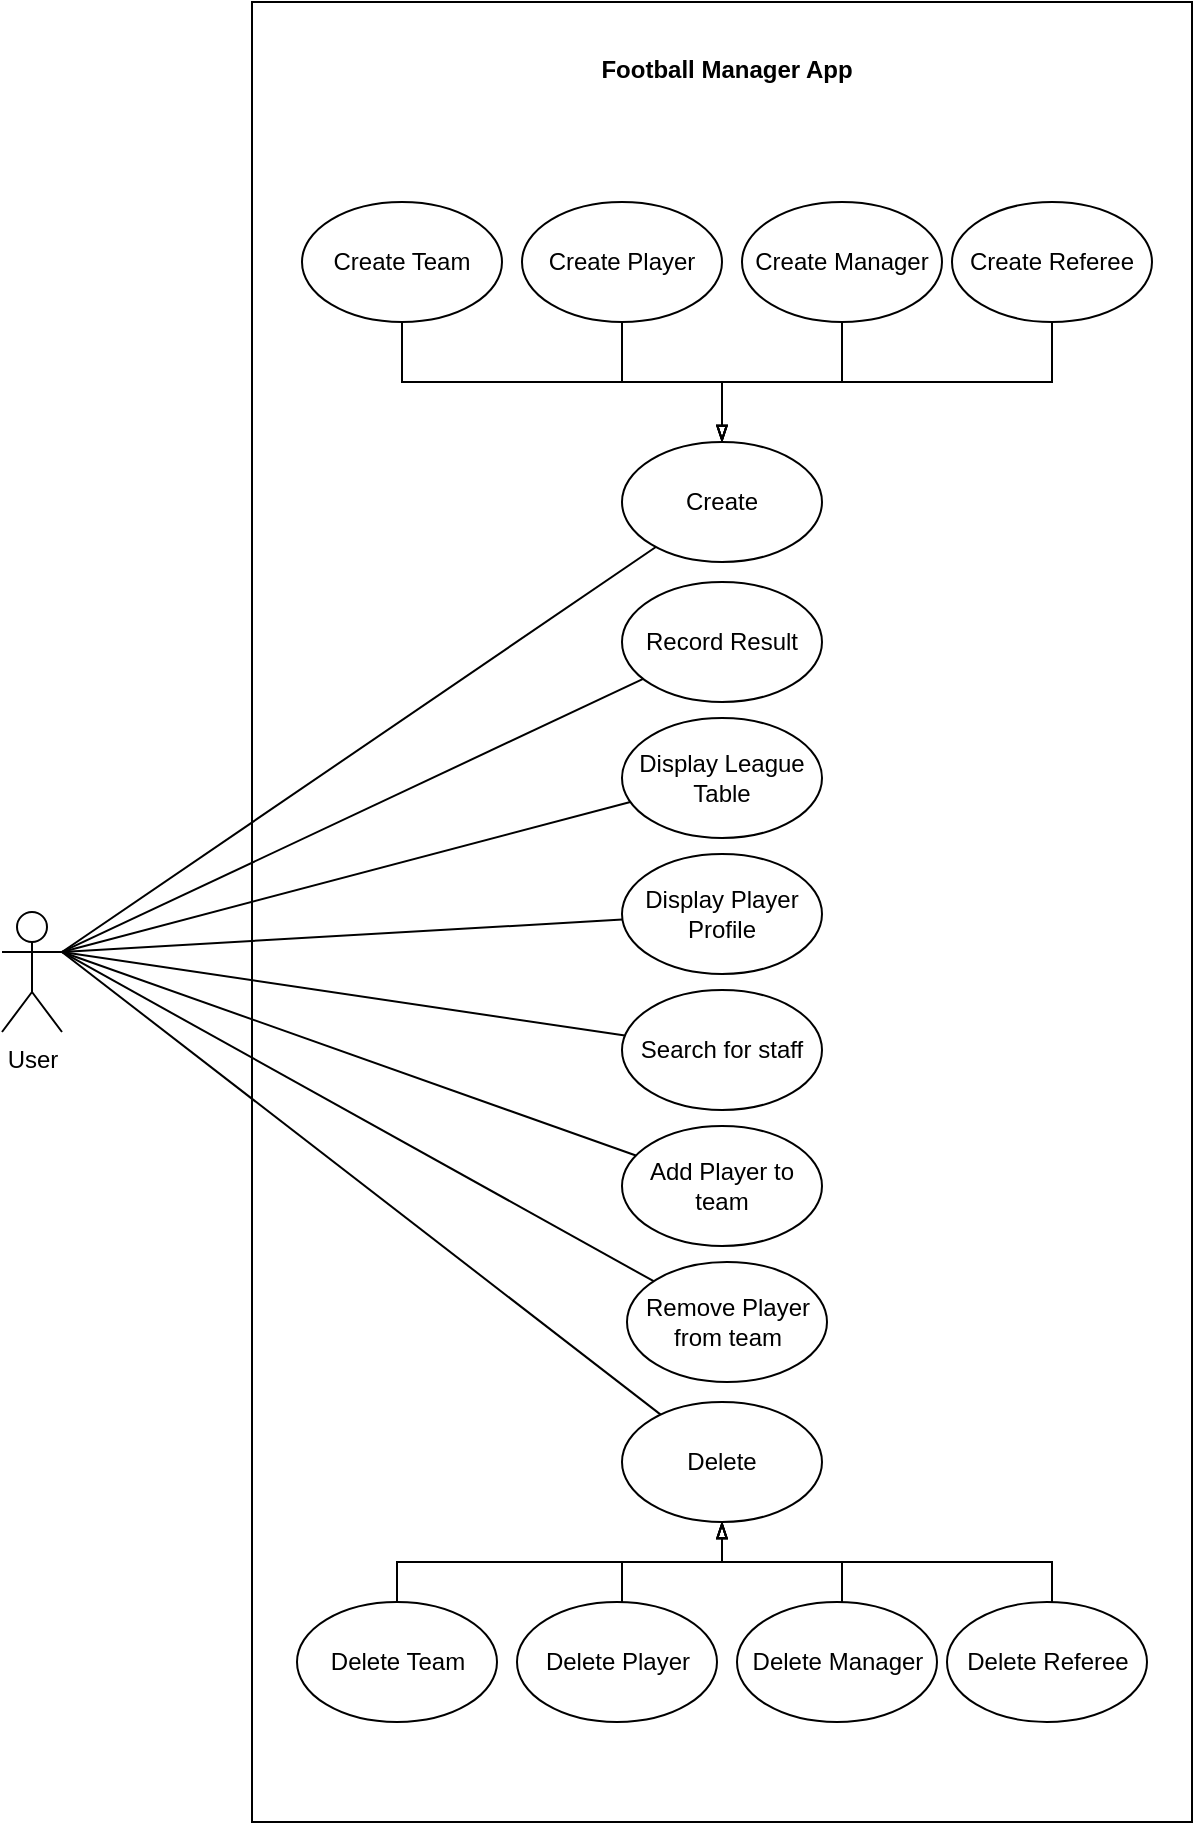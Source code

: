 <mxfile version="15.8.7" type="device" pages="8"><diagram id="oe0xo8dd4poC-APSYacm" name="Use Case Diagram"><mxGraphModel dx="946" dy="597" grid="1" gridSize="10" guides="1" tooltips="1" connect="1" arrows="1" fold="1" page="1" pageScale="1" pageWidth="827" pageHeight="1169" math="0" shadow="0"><root><mxCell id="0"/><mxCell id="1" parent="0"/><mxCell id="FcoIAX-fNaRH1XDT9GSL-1" value="" style="rounded=0;whiteSpace=wrap;html=1;" parent="1" vertex="1"><mxGeometry x="195" y="100" width="470" height="910" as="geometry"/></mxCell><mxCell id="FcoIAX-fNaRH1XDT9GSL-2" value="Football Manager App" style="text;align=center;fontStyle=1;verticalAlign=middle;spacingLeft=3;spacingRight=3;strokeColor=none;rotatable=0;points=[[0,0.5],[1,0.5]];portConstraint=eastwest;" parent="1" vertex="1"><mxGeometry x="367.5" y="120" width="130" height="26" as="geometry"/></mxCell><mxCell id="VCTtAxENmVBSq7EITgKe-21" style="rounded=0;orthogonalLoop=1;jettySize=auto;html=1;exitX=1;exitY=0.333;exitDx=0;exitDy=0;exitPerimeter=0;endArrow=none;endFill=0;" parent="1" source="FcoIAX-fNaRH1XDT9GSL-3" target="VCTtAxENmVBSq7EITgKe-4" edge="1"><mxGeometry relative="1" as="geometry"/></mxCell><mxCell id="VCTtAxENmVBSq7EITgKe-22" style="edgeStyle=none;rounded=0;orthogonalLoop=1;jettySize=auto;html=1;exitX=1;exitY=0.333;exitDx=0;exitDy=0;exitPerimeter=0;endArrow=none;endFill=0;" parent="1" source="FcoIAX-fNaRH1XDT9GSL-3" target="VCTtAxENmVBSq7EITgKe-34" edge="1"><mxGeometry relative="1" as="geometry"><mxPoint x="257.966" y="673.07" as="targetPoint"/></mxGeometry></mxCell><mxCell id="VCTtAxENmVBSq7EITgKe-38" style="rounded=0;orthogonalLoop=1;jettySize=auto;html=1;exitX=1;exitY=0.333;exitDx=0;exitDy=0;exitPerimeter=0;endArrow=none;endFill=0;" parent="1" source="FcoIAX-fNaRH1XDT9GSL-3" target="FcoIAX-fNaRH1XDT9GSL-16" edge="1"><mxGeometry relative="1" as="geometry"/></mxCell><mxCell id="VCTtAxENmVBSq7EITgKe-39" style="edgeStyle=none;rounded=0;orthogonalLoop=1;jettySize=auto;html=1;exitX=1;exitY=0.333;exitDx=0;exitDy=0;exitPerimeter=0;endArrow=none;endFill=0;" parent="1" source="FcoIAX-fNaRH1XDT9GSL-3" target="FcoIAX-fNaRH1XDT9GSL-17" edge="1"><mxGeometry relative="1" as="geometry"/></mxCell><mxCell id="VCTtAxENmVBSq7EITgKe-40" style="edgeStyle=none;rounded=0;orthogonalLoop=1;jettySize=auto;html=1;exitX=1;exitY=0.333;exitDx=0;exitDy=0;exitPerimeter=0;endArrow=none;endFill=0;" parent="1" source="FcoIAX-fNaRH1XDT9GSL-3" target="FcoIAX-fNaRH1XDT9GSL-18" edge="1"><mxGeometry relative="1" as="geometry"/></mxCell><mxCell id="VCTtAxENmVBSq7EITgKe-41" style="edgeStyle=none;rounded=0;orthogonalLoop=1;jettySize=auto;html=1;exitX=1;exitY=0.333;exitDx=0;exitDy=0;exitPerimeter=0;endArrow=none;endFill=0;" parent="1" source="FcoIAX-fNaRH1XDT9GSL-3" target="FcoIAX-fNaRH1XDT9GSL-19" edge="1"><mxGeometry relative="1" as="geometry"/></mxCell><mxCell id="VCTtAxENmVBSq7EITgKe-42" style="edgeStyle=none;rounded=0;orthogonalLoop=1;jettySize=auto;html=1;exitX=1;exitY=0.333;exitDx=0;exitDy=0;exitPerimeter=0;endArrow=none;endFill=0;" parent="1" source="FcoIAX-fNaRH1XDT9GSL-3" target="FcoIAX-fNaRH1XDT9GSL-10" edge="1"><mxGeometry relative="1" as="geometry"/></mxCell><mxCell id="VCTtAxENmVBSq7EITgKe-43" style="edgeStyle=none;rounded=0;orthogonalLoop=1;jettySize=auto;html=1;exitX=1;exitY=0.333;exitDx=0;exitDy=0;exitPerimeter=0;endArrow=none;endFill=0;" parent="1" source="FcoIAX-fNaRH1XDT9GSL-3" target="FcoIAX-fNaRH1XDT9GSL-11" edge="1"><mxGeometry relative="1" as="geometry"/></mxCell><mxCell id="FcoIAX-fNaRH1XDT9GSL-3" value="User" style="shape=umlActor;verticalLabelPosition=bottom;verticalAlign=top;html=1;" parent="1" vertex="1"><mxGeometry x="70" y="555" width="30" height="60" as="geometry"/></mxCell><mxCell id="FcoIAX-fNaRH1XDT9GSL-10" value="Add Player to team" style="ellipse;whiteSpace=wrap;html=1;" parent="1" vertex="1"><mxGeometry x="380" y="662" width="100" height="60" as="geometry"/></mxCell><mxCell id="FcoIAX-fNaRH1XDT9GSL-11" value="Remove Player from team" style="ellipse;whiteSpace=wrap;html=1;" parent="1" vertex="1"><mxGeometry x="382.5" y="730" width="100" height="60" as="geometry"/></mxCell><mxCell id="FcoIAX-fNaRH1XDT9GSL-16" value="Record Result" style="ellipse;whiteSpace=wrap;html=1;" parent="1" vertex="1"><mxGeometry x="380" y="390" width="100" height="60" as="geometry"/></mxCell><mxCell id="FcoIAX-fNaRH1XDT9GSL-17" value="Display League Table&lt;span style=&quot;color: rgba(0 , 0 , 0 , 0) ; font-family: monospace ; font-size: 0px&quot;&gt;%3CmxGraphModel%3E%3Croot%3E%3CmxCell%20id%3D%220%22%2F%3E%3CmxCell%20id%3D%221%22%20parent%3D%220%22%2F%3E%3CmxCell%20id%3D%222%22%20value%3D%22Create%20Manager%22%20style%3D%22ellipse%3BwhiteSpace%3Dwrap%3Bhtml%3D1%3B%22%20vertex%3D%221%22%20parent%3D%221%22%3E%3CmxGeometry%20x%3D%22280%22%20y%3D%22680%22%20width%3D%22100%22%20height%3D%2260%22%20as%3D%22geometry%22%2F%3E%3C%2FmxCell%3E%3C%2Froot%3E%3C%2FmxGraphModel%3E&lt;/span&gt;" style="ellipse;whiteSpace=wrap;html=1;" parent="1" vertex="1"><mxGeometry x="380" y="458" width="100" height="60" as="geometry"/></mxCell><mxCell id="FcoIAX-fNaRH1XDT9GSL-18" value="Display Player Profile" style="ellipse;whiteSpace=wrap;html=1;" parent="1" vertex="1"><mxGeometry x="380" y="526" width="100" height="60" as="geometry"/></mxCell><mxCell id="FcoIAX-fNaRH1XDT9GSL-19" value="Search for staff" style="ellipse;whiteSpace=wrap;html=1;" parent="1" vertex="1"><mxGeometry x="380" y="594" width="100" height="60" as="geometry"/></mxCell><mxCell id="VCTtAxENmVBSq7EITgKe-26" value="" style="group" parent="1" vertex="1" connectable="0"><mxGeometry x="220" y="200" width="425" height="180" as="geometry"/></mxCell><mxCell id="FcoIAX-fNaRH1XDT9GSL-4" value="Create Team" style="ellipse;whiteSpace=wrap;html=1;" parent="VCTtAxENmVBSq7EITgKe-26" vertex="1"><mxGeometry width="100" height="60" as="geometry"/></mxCell><mxCell id="FcoIAX-fNaRH1XDT9GSL-7" value="Create Player" style="ellipse;whiteSpace=wrap;html=1;" parent="VCTtAxENmVBSq7EITgKe-26" vertex="1"><mxGeometry x="110" width="100" height="60" as="geometry"/></mxCell><mxCell id="FcoIAX-fNaRH1XDT9GSL-14" value="Create Referee" style="ellipse;whiteSpace=wrap;html=1;" parent="VCTtAxENmVBSq7EITgKe-26" vertex="1"><mxGeometry x="325" width="100" height="60" as="geometry"/></mxCell><mxCell id="VCTtAxENmVBSq7EITgKe-7" style="edgeStyle=orthogonalEdgeStyle;rounded=0;orthogonalLoop=1;jettySize=auto;html=1;endArrow=blockThin;endFill=0;" parent="VCTtAxENmVBSq7EITgKe-26" source="FcoIAX-fNaRH1XDT9GSL-7" target="VCTtAxENmVBSq7EITgKe-4" edge="1"><mxGeometry relative="1" as="geometry"><Array as="points"><mxPoint x="160" y="90"/><mxPoint x="210" y="90"/></Array></mxGeometry></mxCell><mxCell id="VCTtAxENmVBSq7EITgKe-9" style="edgeStyle=orthogonalEdgeStyle;rounded=0;orthogonalLoop=1;jettySize=auto;html=1;endArrow=blockThin;endFill=0;" parent="VCTtAxENmVBSq7EITgKe-26" source="FcoIAX-fNaRH1XDT9GSL-14" target="VCTtAxENmVBSq7EITgKe-4" edge="1"><mxGeometry relative="1" as="geometry"><Array as="points"><mxPoint x="375" y="90"/><mxPoint x="210" y="90"/></Array></mxGeometry></mxCell><mxCell id="FcoIAX-fNaRH1XDT9GSL-12" value="Create Manager" style="ellipse;whiteSpace=wrap;html=1;" parent="VCTtAxENmVBSq7EITgKe-26" vertex="1"><mxGeometry x="220" width="100" height="60" as="geometry"/></mxCell><mxCell id="VCTtAxENmVBSq7EITgKe-4" value="Create" style="ellipse;whiteSpace=wrap;html=1;" parent="VCTtAxENmVBSq7EITgKe-26" vertex="1"><mxGeometry x="160" y="120" width="100" height="60" as="geometry"/></mxCell><mxCell id="VCTtAxENmVBSq7EITgKe-25" style="edgeStyle=orthogonalEdgeStyle;rounded=0;orthogonalLoop=1;jettySize=auto;html=1;exitX=0.5;exitY=1;exitDx=0;exitDy=0;endArrow=blockThin;endFill=0;" parent="VCTtAxENmVBSq7EITgKe-26" source="FcoIAX-fNaRH1XDT9GSL-4" target="VCTtAxENmVBSq7EITgKe-4" edge="1"><mxGeometry relative="1" as="geometry"/></mxCell><mxCell id="VCTtAxENmVBSq7EITgKe-8" style="edgeStyle=orthogonalEdgeStyle;rounded=0;orthogonalLoop=1;jettySize=auto;html=1;endArrow=blockThin;endFill=0;" parent="VCTtAxENmVBSq7EITgKe-26" source="FcoIAX-fNaRH1XDT9GSL-12" target="VCTtAxENmVBSq7EITgKe-4" edge="1"><mxGeometry relative="1" as="geometry"><Array as="points"><mxPoint x="270" y="90"/><mxPoint x="210" y="90"/></Array></mxGeometry></mxCell><mxCell id="VCTtAxENmVBSq7EITgKe-37" value="" style="group" parent="1" vertex="1" connectable="0"><mxGeometry x="217.5" y="800" width="425" height="160" as="geometry"/></mxCell><mxCell id="VCTtAxENmVBSq7EITgKe-28" value="Delete Team" style="ellipse;whiteSpace=wrap;html=1;direction=east;" parent="VCTtAxENmVBSq7EITgKe-37" vertex="1"><mxGeometry y="100" width="100" height="60" as="geometry"/></mxCell><mxCell id="VCTtAxENmVBSq7EITgKe-29" value="Delete Player" style="ellipse;whiteSpace=wrap;html=1;direction=east;" parent="VCTtAxENmVBSq7EITgKe-37" vertex="1"><mxGeometry x="110" y="100" width="100" height="60" as="geometry"/></mxCell><mxCell id="VCTtAxENmVBSq7EITgKe-30" value="Delete Referee" style="ellipse;whiteSpace=wrap;html=1;direction=east;" parent="VCTtAxENmVBSq7EITgKe-37" vertex="1"><mxGeometry x="325" y="100" width="100" height="60" as="geometry"/></mxCell><mxCell id="VCTtAxENmVBSq7EITgKe-31" style="edgeStyle=orthogonalEdgeStyle;rounded=0;orthogonalLoop=1;jettySize=auto;html=1;endArrow=blockThin;endFill=0;" parent="VCTtAxENmVBSq7EITgKe-37" source="VCTtAxENmVBSq7EITgKe-29" target="VCTtAxENmVBSq7EITgKe-34" edge="1"><mxGeometry x="2.5" y="-120" as="geometry"><Array as="points"><mxPoint x="162.5" y="80"/><mxPoint x="212.5" y="80"/></Array></mxGeometry></mxCell><mxCell id="VCTtAxENmVBSq7EITgKe-32" style="edgeStyle=orthogonalEdgeStyle;rounded=0;orthogonalLoop=1;jettySize=auto;html=1;endArrow=blockThin;endFill=0;" parent="VCTtAxENmVBSq7EITgKe-37" source="VCTtAxENmVBSq7EITgKe-30" target="VCTtAxENmVBSq7EITgKe-34" edge="1"><mxGeometry x="2.5" y="-120" as="geometry"><Array as="points"><mxPoint x="377.5" y="80"/><mxPoint x="212.5" y="80"/></Array></mxGeometry></mxCell><mxCell id="VCTtAxENmVBSq7EITgKe-33" value="Delete Manager" style="ellipse;whiteSpace=wrap;html=1;direction=east;" parent="VCTtAxENmVBSq7EITgKe-37" vertex="1"><mxGeometry x="220" y="100" width="100" height="60" as="geometry"/></mxCell><mxCell id="VCTtAxENmVBSq7EITgKe-34" value="Delete" style="ellipse;whiteSpace=wrap;html=1;direction=east;" parent="VCTtAxENmVBSq7EITgKe-37" vertex="1"><mxGeometry x="162.5" width="100" height="60" as="geometry"/></mxCell><mxCell id="VCTtAxENmVBSq7EITgKe-35" style="edgeStyle=orthogonalEdgeStyle;rounded=0;orthogonalLoop=1;jettySize=auto;html=1;endArrow=blockThin;endFill=0;" parent="VCTtAxENmVBSq7EITgKe-37" source="VCTtAxENmVBSq7EITgKe-28" target="VCTtAxENmVBSq7EITgKe-34" edge="1"><mxGeometry x="2.5" y="-120" as="geometry"><Array as="points"><mxPoint x="50.5" y="80"/><mxPoint x="212.5" y="80"/></Array></mxGeometry></mxCell><mxCell id="VCTtAxENmVBSq7EITgKe-36" style="edgeStyle=orthogonalEdgeStyle;rounded=0;orthogonalLoop=1;jettySize=auto;html=1;endArrow=blockThin;endFill=0;" parent="VCTtAxENmVBSq7EITgKe-37" source="VCTtAxENmVBSq7EITgKe-33" target="VCTtAxENmVBSq7EITgKe-34" edge="1"><mxGeometry x="2.5" y="-120" as="geometry"><Array as="points"><mxPoint x="272.5" y="80"/><mxPoint x="212.5" y="80"/></Array></mxGeometry></mxCell></root></mxGraphModel></diagram><diagram id="Z4i1RPchrT_1DXc_lUTq" name="Association Diagram"><mxGraphModel dx="1773" dy="626" grid="1" gridSize="10" guides="1" tooltips="1" connect="1" arrows="1" fold="1" page="1" pageScale="1" pageWidth="827" pageHeight="1169" math="0" shadow="0"><root><mxCell id="Ji8PF5rnvHYaiD9z660s-0"/><mxCell id="Ji8PF5rnvHYaiD9z660s-1" parent="Ji8PF5rnvHYaiD9z660s-0"/><mxCell id="iQA3uQTl2Gus3dDZzOGP-0" style="edgeStyle=orthogonalEdgeStyle;rounded=0;orthogonalLoop=1;jettySize=auto;html=1;endArrow=none;endFill=0;strokeWidth=1;endSize=10;" parent="Ji8PF5rnvHYaiD9z660s-1" source="iQA3uQTl2Gus3dDZzOGP-1" target="iQA3uQTl2Gus3dDZzOGP-13" edge="1"><mxGeometry relative="1" as="geometry"/></mxCell><mxCell id="iQA3uQTl2Gus3dDZzOGP-29" value="0…*" style="edgeLabel;html=1;align=center;verticalAlign=middle;resizable=0;points=[];" parent="iQA3uQTl2Gus3dDZzOGP-0" vertex="1" connectable="0"><mxGeometry x="-0.878" y="-1" relative="1" as="geometry"><mxPoint x="3" y="-10" as="offset"/></mxGeometry></mxCell><mxCell id="iQA3uQTl2Gus3dDZzOGP-30" value="0…1" style="edgeLabel;html=1;align=center;verticalAlign=middle;resizable=0;points=[];" parent="iQA3uQTl2Gus3dDZzOGP-0" vertex="1" connectable="0"><mxGeometry x="0.721" y="1" relative="1" as="geometry"><mxPoint x="6" y="-7" as="offset"/></mxGeometry></mxCell><mxCell id="iQA3uQTl2Gus3dDZzOGP-1" value="Person" style="html=1;" parent="Ji8PF5rnvHYaiD9z660s-1" vertex="1"><mxGeometry x="210" y="200" width="110" height="50" as="geometry"/></mxCell><mxCell id="iQA3uQTl2Gus3dDZzOGP-2" style="edgeStyle=orthogonalEdgeStyle;rounded=0;orthogonalLoop=1;jettySize=auto;html=1;endArrow=blockThin;endFill=0;endSize=10;" parent="Ji8PF5rnvHYaiD9z660s-1" source="iQA3uQTl2Gus3dDZzOGP-4" target="iQA3uQTl2Gus3dDZzOGP-1" edge="1"><mxGeometry relative="1" as="geometry"/></mxCell><mxCell id="iQA3uQTl2Gus3dDZzOGP-3" style="edgeStyle=orthogonalEdgeStyle;rounded=0;jumpSize=6;orthogonalLoop=1;jettySize=auto;html=1;exitX=0.5;exitY=1;exitDx=0;exitDy=0;endArrow=none;endFill=0;endSize=10;strokeWidth=1;" parent="Ji8PF5rnvHYaiD9z660s-1" source="iQA3uQTl2Gus3dDZzOGP-4" target="iQA3uQTl2Gus3dDZzOGP-15" edge="1"><mxGeometry relative="1" as="geometry"/></mxCell><mxCell id="iQA3uQTl2Gus3dDZzOGP-27" value="0…*" style="edgeLabel;html=1;align=center;verticalAlign=middle;resizable=0;points=[];" parent="iQA3uQTl2Gus3dDZzOGP-3" vertex="1" connectable="0"><mxGeometry x="-0.775" y="-1" relative="1" as="geometry"><mxPoint x="13" y="1" as="offset"/></mxGeometry></mxCell><mxCell id="iQA3uQTl2Gus3dDZzOGP-28" value="1" style="edgeLabel;html=1;align=center;verticalAlign=middle;resizable=0;points=[];" parent="iQA3uQTl2Gus3dDZzOGP-3" vertex="1" connectable="0"><mxGeometry x="0.733" y="1" relative="1" as="geometry"><mxPoint x="4" as="offset"/></mxGeometry></mxCell><mxCell id="iQA3uQTl2Gus3dDZzOGP-4" value="Coaching Staff Member" style="html=1;" parent="Ji8PF5rnvHYaiD9z660s-1" vertex="1"><mxGeometry x="190" y="310" width="150" height="50" as="geometry"/></mxCell><mxCell id="iQA3uQTl2Gus3dDZzOGP-5" style="edgeStyle=orthogonalEdgeStyle;rounded=0;orthogonalLoop=1;jettySize=auto;html=1;exitX=0.5;exitY=0;exitDx=0;exitDy=0;endArrow=blockThin;endFill=0;endSize=10;" parent="Ji8PF5rnvHYaiD9z660s-1" source="iQA3uQTl2Gus3dDZzOGP-6" target="iQA3uQTl2Gus3dDZzOGP-1" edge="1"><mxGeometry relative="1" as="geometry"><Array as="points"><mxPoint x="425" y="280"/><mxPoint x="290" y="280"/></Array></mxGeometry></mxCell><mxCell id="iQA3uQTl2Gus3dDZzOGP-6" value="Referee" style="html=1;" parent="Ji8PF5rnvHYaiD9z660s-1" vertex="1"><mxGeometry x="370" y="310" width="110" height="50" as="geometry"/></mxCell><mxCell id="iQA3uQTl2Gus3dDZzOGP-7" style="edgeStyle=orthogonalEdgeStyle;rounded=0;orthogonalLoop=1;jettySize=auto;html=1;endArrow=blockThin;endFill=0;jumpSize=6;endSize=10;" parent="Ji8PF5rnvHYaiD9z660s-1" source="iQA3uQTl2Gus3dDZzOGP-10" target="iQA3uQTl2Gus3dDZzOGP-1" edge="1"><mxGeometry relative="1" as="geometry"><Array as="points"><mxPoint x="105" y="280"/><mxPoint x="240" y="280"/></Array></mxGeometry></mxCell><mxCell id="iQA3uQTl2Gus3dDZzOGP-8" style="edgeStyle=orthogonalEdgeStyle;rounded=0;jumpSize=6;orthogonalLoop=1;jettySize=auto;html=1;endArrow=none;endFill=0;endSize=10;strokeWidth=1;" parent="Ji8PF5rnvHYaiD9z660s-1" source="iQA3uQTl2Gus3dDZzOGP-10" target="iQA3uQTl2Gus3dDZzOGP-14" edge="1"><mxGeometry relative="1" as="geometry"><Array as="points"><mxPoint x="90" y="390"/><mxPoint x="90" y="390"/></Array></mxGeometry></mxCell><mxCell id="iQA3uQTl2Gus3dDZzOGP-22" value="1" style="edgeLabel;html=1;align=center;verticalAlign=middle;resizable=0;points=[];" parent="iQA3uQTl2Gus3dDZzOGP-8" vertex="1" connectable="0"><mxGeometry x="0.783" y="-1" relative="1" as="geometry"><mxPoint x="-4" y="-1" as="offset"/></mxGeometry></mxCell><mxCell id="iQA3uQTl2Gus3dDZzOGP-23" value="0…*" style="edgeLabel;html=1;align=center;verticalAlign=middle;resizable=0;points=[];" parent="iQA3uQTl2Gus3dDZzOGP-8" vertex="1" connectable="0"><mxGeometry x="-0.772" y="-1" relative="1" as="geometry"><mxPoint x="-11" as="offset"/></mxGeometry></mxCell><mxCell id="iQA3uQTl2Gus3dDZzOGP-9" style="edgeStyle=orthogonalEdgeStyle;rounded=0;jumpSize=6;orthogonalLoop=1;jettySize=auto;html=1;endArrow=none;endFill=0;endSize=10;strokeWidth=1;" parent="Ji8PF5rnvHYaiD9z660s-1" source="iQA3uQTl2Gus3dDZzOGP-10" target="iQA3uQTl2Gus3dDZzOGP-15" edge="1"><mxGeometry relative="1" as="geometry"><Array as="points"><mxPoint x="120" y="390"/><mxPoint x="240" y="390"/></Array></mxGeometry></mxCell><mxCell id="iQA3uQTl2Gus3dDZzOGP-25" value="0…*" style="edgeLabel;html=1;align=center;verticalAlign=middle;resizable=0;points=[];" parent="iQA3uQTl2Gus3dDZzOGP-9" vertex="1" connectable="0"><mxGeometry x="-0.888" relative="1" as="geometry"><mxPoint x="11" y="-2" as="offset"/></mxGeometry></mxCell><mxCell id="iQA3uQTl2Gus3dDZzOGP-26" value="1" style="edgeLabel;html=1;align=center;verticalAlign=middle;resizable=0;points=[];" parent="iQA3uQTl2Gus3dDZzOGP-9" vertex="1" connectable="0"><mxGeometry x="0.869" relative="1" as="geometry"><mxPoint x="-6" y="4" as="offset"/></mxGeometry></mxCell><mxCell id="iQA3uQTl2Gus3dDZzOGP-10" value="Player" style="html=1;" parent="Ji8PF5rnvHYaiD9z660s-1" vertex="1"><mxGeometry x="50" y="310" width="110" height="50" as="geometry"/></mxCell><mxCell id="iQA3uQTl2Gus3dDZzOGP-11" value="" style="edgeStyle=orthogonalEdgeStyle;rounded=0;jumpSize=6;orthogonalLoop=1;jettySize=auto;html=1;endArrow=none;endFill=0;endSize=10;strokeWidth=1;" parent="Ji8PF5rnvHYaiD9z660s-1" source="iQA3uQTl2Gus3dDZzOGP-13" target="iQA3uQTl2Gus3dDZzOGP-16" edge="1"><mxGeometry relative="1" as="geometry"/></mxCell><mxCell id="iQA3uQTl2Gus3dDZzOGP-31" value="1" style="edgeLabel;html=1;align=center;verticalAlign=middle;resizable=0;points=[];" parent="iQA3uQTl2Gus3dDZzOGP-11" vertex="1" connectable="0"><mxGeometry x="0.933" y="-1" relative="1" as="geometry"><mxPoint x="-7" y="5" as="offset"/></mxGeometry></mxCell><mxCell id="iQA3uQTl2Gus3dDZzOGP-32" value="1" style="edgeLabel;html=1;align=center;verticalAlign=middle;resizable=0;points=[];" parent="iQA3uQTl2Gus3dDZzOGP-11" vertex="1" connectable="0"><mxGeometry x="-0.797" y="1" relative="1" as="geometry"><mxPoint x="-4" y="-2" as="offset"/></mxGeometry></mxCell><mxCell id="iQA3uQTl2Gus3dDZzOGP-12" value="" style="edgeStyle=orthogonalEdgeStyle;rounded=0;jumpSize=6;orthogonalLoop=1;jettySize=auto;html=1;endArrow=none;endFill=0;endSize=10;strokeWidth=1;" parent="Ji8PF5rnvHYaiD9z660s-1" source="iQA3uQTl2Gus3dDZzOGP-13" target="iQA3uQTl2Gus3dDZzOGP-17" edge="1"><mxGeometry relative="1" as="geometry"/></mxCell><mxCell id="iQA3uQTl2Gus3dDZzOGP-33" value="1…*" style="edgeLabel;html=1;align=center;verticalAlign=middle;resizable=0;points=[];" parent="iQA3uQTl2Gus3dDZzOGP-12" vertex="1" connectable="0"><mxGeometry x="-0.818" y="2" relative="1" as="geometry"><mxPoint x="4" y="-6" as="offset"/></mxGeometry></mxCell><mxCell id="iQA3uQTl2Gus3dDZzOGP-34" value="1" style="edgeLabel;html=1;align=center;verticalAlign=middle;resizable=0;points=[];" parent="iQA3uQTl2Gus3dDZzOGP-12" vertex="1" connectable="0"><mxGeometry x="0.496" relative="1" as="geometry"><mxPoint x="14" y="-9" as="offset"/></mxGeometry></mxCell><mxCell id="iQA3uQTl2Gus3dDZzOGP-13" value="Team" style="html=1;" parent="Ji8PF5rnvHYaiD9z660s-1" vertex="1"><mxGeometry x="460" y="200" width="110" height="50" as="geometry"/></mxCell><mxCell id="iQA3uQTl2Gus3dDZzOGP-14" value="Position" style="html=1;" parent="Ji8PF5rnvHYaiD9z660s-1" vertex="1"><mxGeometry x="50" y="420" width="110" height="50" as="geometry"/></mxCell><mxCell id="iQA3uQTl2Gus3dDZzOGP-15" value="Preferred formation" style="html=1;" parent="Ji8PF5rnvHYaiD9z660s-1" vertex="1"><mxGeometry x="210" y="420" width="110" height="50" as="geometry"/></mxCell><mxCell id="iQA3uQTl2Gus3dDZzOGP-16" value="Home Ground" style="html=1;" parent="Ji8PF5rnvHYaiD9z660s-1" vertex="1"><mxGeometry x="460" y="90" width="110" height="50" as="geometry"/></mxCell><mxCell id="iQA3uQTl2Gus3dDZzOGP-17" value="League" style="html=1;" parent="Ji8PF5rnvHYaiD9z660s-1" vertex="1"><mxGeometry x="650" y="200" width="110" height="50" as="geometry"/></mxCell><mxCell id="iQA3uQTl2Gus3dDZzOGP-18" value="" style="edgeStyle=orthogonalEdgeStyle;rounded=0;jumpSize=6;orthogonalLoop=1;jettySize=auto;html=1;endArrow=none;endFill=0;endSize=10;strokeWidth=1;" parent="Ji8PF5rnvHYaiD9z660s-1" source="iQA3uQTl2Gus3dDZzOGP-19" target="iQA3uQTl2Gus3dDZzOGP-13" edge="1"><mxGeometry relative="1" as="geometry"><Array as="points"><mxPoint x="550" y="270"/><mxPoint x="550" y="270"/></Array></mxGeometry></mxCell><mxCell id="iQA3uQTl2Gus3dDZzOGP-35" value="0…*" style="edgeLabel;html=1;align=center;verticalAlign=middle;resizable=0;points=[];" parent="iQA3uQTl2Gus3dDZzOGP-18" vertex="1" connectable="0"><mxGeometry x="-0.79" relative="1" as="geometry"><mxPoint x="15" y="-4" as="offset"/></mxGeometry></mxCell><mxCell id="iQA3uQTl2Gus3dDZzOGP-36" value="2" style="edgeLabel;html=1;align=center;verticalAlign=middle;resizable=0;points=[];" parent="iQA3uQTl2Gus3dDZzOGP-18" vertex="1" connectable="0"><mxGeometry x="0.429" y="2" relative="1" as="geometry"><mxPoint x="7" y="-7" as="offset"/></mxGeometry></mxCell><mxCell id="iQA3uQTl2Gus3dDZzOGP-19" value="Results" style="html=1;" parent="Ji8PF5rnvHYaiD9z660s-1" vertex="1"><mxGeometry x="530" y="310" width="110" height="50" as="geometry"/></mxCell><mxCell id="iQA3uQTl2Gus3dDZzOGP-20" value="1" style="edgeStyle=orthogonalEdgeStyle;rounded=0;jumpSize=6;orthogonalLoop=1;jettySize=auto;html=1;endArrow=none;endFill=0;endSize=10;strokeWidth=1;" parent="Ji8PF5rnvHYaiD9z660s-1" source="iQA3uQTl2Gus3dDZzOGP-21" target="iQA3uQTl2Gus3dDZzOGP-17" edge="1"><mxGeometry x="0.667" y="5" relative="1" as="geometry"><mxPoint as="offset"/></mxGeometry></mxCell><mxCell id="iQA3uQTl2Gus3dDZzOGP-37" value="1" style="edgeLabel;html=1;align=center;verticalAlign=middle;resizable=0;points=[];" parent="iQA3uQTl2Gus3dDZzOGP-20" vertex="1" connectable="0"><mxGeometry x="-0.705" y="-1" relative="1" as="geometry"><mxPoint x="6" as="offset"/></mxGeometry></mxCell><mxCell id="iQA3uQTl2Gus3dDZzOGP-21" value="Statistics" style="html=1;" parent="Ji8PF5rnvHYaiD9z660s-1" vertex="1"><mxGeometry x="650" y="90" width="110" height="50" as="geometry"/></mxCell><mxCell id="OfnrU35h59aSK9s6Ptrw-1" style="edgeStyle=orthogonalEdgeStyle;rounded=0;orthogonalLoop=1;jettySize=auto;html=1;endArrow=none;endFill=0;" parent="Ji8PF5rnvHYaiD9z660s-1" source="OfnrU35h59aSK9s6Ptrw-0" target="iQA3uQTl2Gus3dDZzOGP-10" edge="1"><mxGeometry relative="1" as="geometry"><Array as="points"><mxPoint x="-55" y="335"/></Array></mxGeometry></mxCell><mxCell id="OfnrU35h59aSK9s6Ptrw-2" value="0…2" style="edgeLabel;html=1;align=center;verticalAlign=middle;resizable=0;points=[];" parent="OfnrU35h59aSK9s6Ptrw-1" vertex="1" connectable="0"><mxGeometry x="-0.884" y="-2" relative="1" as="geometry"><mxPoint x="13" as="offset"/></mxGeometry></mxCell><mxCell id="OfnrU35h59aSK9s6Ptrw-3" value="1" style="edgeLabel;html=1;align=center;verticalAlign=middle;resizable=0;points=[];" parent="OfnrU35h59aSK9s6Ptrw-1" vertex="1" connectable="0"><mxGeometry x="0.863" y="-1" relative="1" as="geometry"><mxPoint x="4" y="-12" as="offset"/></mxGeometry></mxCell><mxCell id="OfnrU35h59aSK9s6Ptrw-0" value="Card" style="html=1;" parent="Ji8PF5rnvHYaiD9z660s-1" vertex="1"><mxGeometry x="-110" y="420" width="110" height="50" as="geometry"/></mxCell></root></mxGraphModel></diagram><diagram id="CJbxoCfHbGTZxn3PtZqD" name="Class Diagram"><mxGraphModel dx="1773" dy="630" grid="1" gridSize="10" guides="1" tooltips="1" connect="1" arrows="1" fold="1" page="1" pageScale="1" pageWidth="827" pageHeight="1169" math="0" shadow="0"><root><mxCell id="s4iJ4RvVXEljzgyU405R-0"/><mxCell id="s4iJ4RvVXEljzgyU405R-1" parent="s4iJ4RvVXEljzgyU405R-0"/><mxCell id="z0ZzK5_4BnvTx4SRsSGR-1" style="edgeStyle=orthogonalEdgeStyle;rounded=0;orthogonalLoop=1;jettySize=auto;html=1;endArrow=diamondThin;endFill=0;strokeWidth=1;endSize=10;" parent="s4iJ4RvVXEljzgyU405R-1" source="--jZ-6UtcsOswEd-Gtg6-0" target="z0ZzK5_4BnvTx4SRsSGR-0" edge="1"><mxGeometry relative="1" as="geometry"/></mxCell><mxCell id="--jZ-6UtcsOswEd-Gtg6-0" value="Person" style="html=1;" parent="s4iJ4RvVXEljzgyU405R-1" vertex="1"><mxGeometry x="210" y="200" width="110" height="50" as="geometry"/></mxCell><mxCell id="--jZ-6UtcsOswEd-Gtg6-5" style="edgeStyle=orthogonalEdgeStyle;rounded=0;orthogonalLoop=1;jettySize=auto;html=1;endArrow=blockThin;endFill=0;endSize=10;" parent="s4iJ4RvVXEljzgyU405R-1" source="--jZ-6UtcsOswEd-Gtg6-1" target="--jZ-6UtcsOswEd-Gtg6-0" edge="1"><mxGeometry relative="1" as="geometry"/></mxCell><mxCell id="z0ZzK5_4BnvTx4SRsSGR-6" style="edgeStyle=orthogonalEdgeStyle;rounded=0;jumpSize=6;orthogonalLoop=1;jettySize=auto;html=1;exitX=0.5;exitY=1;exitDx=0;exitDy=0;endArrow=none;endFill=0;endSize=10;strokeWidth=1;" parent="s4iJ4RvVXEljzgyU405R-1" source="--jZ-6UtcsOswEd-Gtg6-1" target="z0ZzK5_4BnvTx4SRsSGR-4" edge="1"><mxGeometry relative="1" as="geometry"/></mxCell><mxCell id="--jZ-6UtcsOswEd-Gtg6-1" value="Coaching Staff Member" style="html=1;" parent="s4iJ4RvVXEljzgyU405R-1" vertex="1"><mxGeometry x="190" y="310" width="150" height="50" as="geometry"/></mxCell><mxCell id="--jZ-6UtcsOswEd-Gtg6-6" style="edgeStyle=orthogonalEdgeStyle;rounded=0;orthogonalLoop=1;jettySize=auto;html=1;exitX=0.5;exitY=0;exitDx=0;exitDy=0;endArrow=blockThin;endFill=0;endSize=10;" parent="s4iJ4RvVXEljzgyU405R-1" source="--jZ-6UtcsOswEd-Gtg6-2" target="--jZ-6UtcsOswEd-Gtg6-0" edge="1"><mxGeometry relative="1" as="geometry"><Array as="points"><mxPoint x="425" y="280"/><mxPoint x="290" y="280"/></Array></mxGeometry></mxCell><mxCell id="--jZ-6UtcsOswEd-Gtg6-2" value="Referee" style="html=1;" parent="s4iJ4RvVXEljzgyU405R-1" vertex="1"><mxGeometry x="370" y="310" width="110" height="50" as="geometry"/></mxCell><mxCell id="--jZ-6UtcsOswEd-Gtg6-4" style="edgeStyle=orthogonalEdgeStyle;rounded=0;orthogonalLoop=1;jettySize=auto;html=1;endArrow=blockThin;endFill=0;jumpSize=6;endSize=10;" parent="s4iJ4RvVXEljzgyU405R-1" source="--jZ-6UtcsOswEd-Gtg6-3" target="--jZ-6UtcsOswEd-Gtg6-0" edge="1"><mxGeometry relative="1" as="geometry"><Array as="points"><mxPoint x="105" y="280"/><mxPoint x="240" y="280"/></Array></mxGeometry></mxCell><mxCell id="z0ZzK5_4BnvTx4SRsSGR-3" style="edgeStyle=orthogonalEdgeStyle;rounded=0;jumpSize=6;orthogonalLoop=1;jettySize=auto;html=1;endArrow=none;endFill=0;endSize=10;strokeWidth=1;" parent="s4iJ4RvVXEljzgyU405R-1" source="--jZ-6UtcsOswEd-Gtg6-3" target="z0ZzK5_4BnvTx4SRsSGR-2" edge="1"><mxGeometry relative="1" as="geometry"/></mxCell><mxCell id="z0ZzK5_4BnvTx4SRsSGR-5" style="edgeStyle=orthogonalEdgeStyle;rounded=0;jumpSize=6;orthogonalLoop=1;jettySize=auto;html=1;endArrow=none;endFill=0;endSize=10;strokeWidth=1;" parent="s4iJ4RvVXEljzgyU405R-1" source="--jZ-6UtcsOswEd-Gtg6-3" target="z0ZzK5_4BnvTx4SRsSGR-4" edge="1"><mxGeometry relative="1" as="geometry"><Array as="points"><mxPoint x="120" y="390"/><mxPoint x="240" y="390"/></Array></mxGeometry></mxCell><mxCell id="--jZ-6UtcsOswEd-Gtg6-3" value="Player" style="html=1;" parent="s4iJ4RvVXEljzgyU405R-1" vertex="1"><mxGeometry x="50" y="310" width="110" height="50" as="geometry"/></mxCell><mxCell id="z0ZzK5_4BnvTx4SRsSGR-8" value="" style="edgeStyle=orthogonalEdgeStyle;rounded=0;jumpSize=6;orthogonalLoop=1;jettySize=auto;html=1;endArrow=none;endFill=0;endSize=10;strokeWidth=1;" parent="s4iJ4RvVXEljzgyU405R-1" source="z0ZzK5_4BnvTx4SRsSGR-0" target="z0ZzK5_4BnvTx4SRsSGR-7" edge="1"><mxGeometry relative="1" as="geometry"/></mxCell><mxCell id="z0ZzK5_4BnvTx4SRsSGR-10" value="" style="edgeStyle=orthogonalEdgeStyle;rounded=0;jumpSize=6;orthogonalLoop=1;jettySize=auto;html=1;endArrow=diamondThin;endFill=0;endSize=10;strokeWidth=1;" parent="s4iJ4RvVXEljzgyU405R-1" source="z0ZzK5_4BnvTx4SRsSGR-0" target="z0ZzK5_4BnvTx4SRsSGR-9" edge="1"><mxGeometry relative="1" as="geometry"/></mxCell><mxCell id="z0ZzK5_4BnvTx4SRsSGR-0" value="Team" style="html=1;" parent="s4iJ4RvVXEljzgyU405R-1" vertex="1"><mxGeometry x="460" y="200" width="110" height="50" as="geometry"/></mxCell><mxCell id="z0ZzK5_4BnvTx4SRsSGR-2" value="Position" style="html=1;" parent="s4iJ4RvVXEljzgyU405R-1" vertex="1"><mxGeometry x="50" y="420" width="110" height="50" as="geometry"/></mxCell><mxCell id="z0ZzK5_4BnvTx4SRsSGR-4" value="Preferred formation" style="html=1;" parent="s4iJ4RvVXEljzgyU405R-1" vertex="1"><mxGeometry x="210" y="420" width="110" height="50" as="geometry"/></mxCell><mxCell id="z0ZzK5_4BnvTx4SRsSGR-7" value="Stadium" style="html=1;" parent="s4iJ4RvVXEljzgyU405R-1" vertex="1"><mxGeometry x="460" y="90" width="110" height="50" as="geometry"/></mxCell><mxCell id="z0ZzK5_4BnvTx4SRsSGR-9" value="League" style="html=1;" parent="s4iJ4RvVXEljzgyU405R-1" vertex="1"><mxGeometry x="650" y="200" width="110" height="50" as="geometry"/></mxCell><mxCell id="z0ZzK5_4BnvTx4SRsSGR-12" value="" style="edgeStyle=orthogonalEdgeStyle;rounded=0;jumpSize=6;orthogonalLoop=1;jettySize=auto;html=1;endArrow=diamondThin;endFill=0;endSize=10;strokeWidth=1;" parent="s4iJ4RvVXEljzgyU405R-1" source="z0ZzK5_4BnvTx4SRsSGR-11" target="z0ZzK5_4BnvTx4SRsSGR-0" edge="1"><mxGeometry relative="1" as="geometry"><Array as="points"><mxPoint x="550" y="280"/><mxPoint x="550" y="280"/></Array></mxGeometry></mxCell><mxCell id="z0ZzK5_4BnvTx4SRsSGR-11" value="Results" style="html=1;" parent="s4iJ4RvVXEljzgyU405R-1" vertex="1"><mxGeometry x="530" y="310" width="110" height="50" as="geometry"/></mxCell><mxCell id="z0ZzK5_4BnvTx4SRsSGR-14" value="" style="edgeStyle=orthogonalEdgeStyle;rounded=0;jumpSize=6;orthogonalLoop=1;jettySize=auto;html=1;endArrow=none;endFill=0;endSize=10;strokeWidth=1;" parent="s4iJ4RvVXEljzgyU405R-1" source="z0ZzK5_4BnvTx4SRsSGR-13" target="z0ZzK5_4BnvTx4SRsSGR-9" edge="1"><mxGeometry relative="1" as="geometry"/></mxCell><mxCell id="FABE1AND8YOzVgdcxvn0-0" style="edgeStyle=orthogonalEdgeStyle;rounded=0;orthogonalLoop=1;jettySize=auto;html=1;exitX=0;exitY=1;exitDx=0;exitDy=0;endArrow=none;endFill=0;endSize=10;" parent="s4iJ4RvVXEljzgyU405R-1" source="z0ZzK5_4BnvTx4SRsSGR-13" target="z0ZzK5_4BnvTx4SRsSGR-0" edge="1"><mxGeometry relative="1" as="geometry"><Array as="points"><mxPoint x="660" y="140"/><mxPoint x="660" y="170"/><mxPoint x="550" y="170"/></Array></mxGeometry></mxCell><mxCell id="z0ZzK5_4BnvTx4SRsSGR-13" value="Statistics" style="html=1;" parent="s4iJ4RvVXEljzgyU405R-1" vertex="1"><mxGeometry x="650" y="90" width="110" height="50" as="geometry"/></mxCell><mxCell id="sSsZEfKelctmGfmTiuik-1" style="edgeStyle=orthogonalEdgeStyle;rounded=0;orthogonalLoop=1;jettySize=auto;html=1;endArrow=openThin;endFill=0;dashed=1;" parent="s4iJ4RvVXEljzgyU405R-1" source="sSsZEfKelctmGfmTiuik-0" target="--jZ-6UtcsOswEd-Gtg6-3" edge="1"><mxGeometry relative="1" as="geometry"><Array as="points"><mxPoint x="-55" y="335"/></Array></mxGeometry></mxCell><mxCell id="sSsZEfKelctmGfmTiuik-0" value="Card" style="html=1;" parent="s4iJ4RvVXEljzgyU405R-1" vertex="1"><mxGeometry x="-110" y="420" width="110" height="50" as="geometry"/></mxCell></root></mxGraphModel></diagram><diagram name="Detailed Class Diagram" id="Ez2IblmSdnTQPq45V_0U"><mxGraphModel dx="1773" dy="1764" grid="1" gridSize="10" guides="1" tooltips="1" connect="1" arrows="1" fold="1" page="1" pageScale="1" pageWidth="827" pageHeight="1169" math="0" shadow="0"><root><mxCell id="PqiWqc9-vO2yeXuhRrUQ-0"/><mxCell id="PqiWqc9-vO2yeXuhRrUQ-1" parent="PqiWqc9-vO2yeXuhRrUQ-0"/><mxCell id="PqiWqc9-vO2yeXuhRrUQ-2" style="edgeStyle=orthogonalEdgeStyle;rounded=0;orthogonalLoop=1;jettySize=auto;html=1;endArrow=diamondThin;endFill=0;strokeWidth=1;endSize=10;" parent="PqiWqc9-vO2yeXuhRrUQ-1" source="PqiWqc9-vO2yeXuhRrUQ-26" target="PqiWqc9-vO2yeXuhRrUQ-34" edge="1"><mxGeometry relative="1" as="geometry"><mxPoint x="320" y="225" as="sourcePoint"/><mxPoint x="595" y="-90" as="targetPoint"/><Array as="points"><mxPoint x="405" y="4"/><mxPoint x="405" y="4"/></Array></mxGeometry></mxCell><mxCell id="PqiWqc9-vO2yeXuhRrUQ-4" style="edgeStyle=orthogonalEdgeStyle;rounded=0;orthogonalLoop=1;jettySize=auto;html=1;endArrow=blockThin;endFill=0;endSize=10;" parent="PqiWqc9-vO2yeXuhRrUQ-1" source="_4201nVR4TNQM96fR-QV-16" target="JpCipwoHI5vyiM2_6OpB-0" edge="1"><mxGeometry relative="1" as="geometry"><mxPoint x="170" y="340" as="sourcePoint"/><mxPoint x="265" y="250" as="targetPoint"/><Array as="points"><mxPoint x="170" y="360"/><mxPoint x="100" y="360"/></Array></mxGeometry></mxCell><mxCell id="PqiWqc9-vO2yeXuhRrUQ-7" style="edgeStyle=orthogonalEdgeStyle;rounded=0;orthogonalLoop=1;jettySize=auto;html=1;endArrow=blockThin;endFill=0;endSize=10;" parent="PqiWqc9-vO2yeXuhRrUQ-1" source="PqiWqc9-vO2yeXuhRrUQ-8" target="PqiWqc9-vO2yeXuhRrUQ-26" edge="1"><mxGeometry relative="1" as="geometry"><Array as="points"><mxPoint x="330" y="226"/><mxPoint x="230" y="226"/></Array><mxPoint x="290" y="250" as="targetPoint"/></mxGeometry></mxCell><mxCell id="PqiWqc9-vO2yeXuhRrUQ-8" value="Referee" style="html=1;fontStyle=1" parent="PqiWqc9-vO2yeXuhRrUQ-1" vertex="1"><mxGeometry x="270" y="320" width="110" height="50" as="geometry"/></mxCell><mxCell id="PqiWqc9-vO2yeXuhRrUQ-9" style="edgeStyle=orthogonalEdgeStyle;rounded=0;orthogonalLoop=1;jettySize=auto;html=1;endArrow=blockThin;endFill=0;jumpSize=6;endSize=10;" parent="PqiWqc9-vO2yeXuhRrUQ-1" source="_4201nVR4TNQM96fR-QV-10" target="JpCipwoHI5vyiM2_6OpB-0" edge="1"><mxGeometry relative="1" as="geometry"><Array as="points"><mxPoint x="-70" y="360"/><mxPoint x="20" y="360"/></Array><mxPoint x="-35.0" y="340" as="sourcePoint"/><mxPoint x="240" y="250" as="targetPoint"/></mxGeometry></mxCell><mxCell id="PqiWqc9-vO2yeXuhRrUQ-13" value="" style="edgeStyle=orthogonalEdgeStyle;rounded=0;jumpSize=6;orthogonalLoop=1;jettySize=auto;html=1;endArrow=none;endFill=0;endSize=10;strokeWidth=1;" parent="PqiWqc9-vO2yeXuhRrUQ-1" source="PqiWqc9-vO2yeXuhRrUQ-34" target="_4201nVR4TNQM96fR-QV-3" edge="1"><mxGeometry relative="1" as="geometry"><mxPoint x="665" y="-530" as="sourcePoint"/><mxPoint x="320" y="-520" as="targetPoint"/></mxGeometry></mxCell><mxCell id="PqiWqc9-vO2yeXuhRrUQ-14" value="" style="edgeStyle=orthogonalEdgeStyle;rounded=0;jumpSize=6;orthogonalLoop=1;jettySize=auto;html=1;endArrow=diamondThin;endFill=0;endSize=10;strokeWidth=1;" parent="PqiWqc9-vO2yeXuhRrUQ-1" source="PqiWqc9-vO2yeXuhRrUQ-34" target="4kU3kw3W2A29KkZCAy6c-10" edge="1"><mxGeometry relative="1" as="geometry"><mxPoint x="720" y="-505" as="sourcePoint"/></mxGeometry></mxCell><mxCell id="PqiWqc9-vO2yeXuhRrUQ-20" value="" style="edgeStyle=orthogonalEdgeStyle;rounded=0;jumpSize=6;orthogonalLoop=1;jettySize=auto;html=1;endArrow=diamondThin;endFill=0;endSize=10;strokeWidth=1;" parent="PqiWqc9-vO2yeXuhRrUQ-1" source="30nnt3zsVD82PBUXFG9e-7" target="PqiWqc9-vO2yeXuhRrUQ-34" edge="1"><mxGeometry relative="1" as="geometry"><mxPoint x="550" y="-90" as="targetPoint"/><Array as="points"><mxPoint x="860" y="265"/></Array></mxGeometry></mxCell><mxCell id="PqiWqc9-vO2yeXuhRrUQ-22" value="" style="edgeStyle=orthogonalEdgeStyle;rounded=0;jumpSize=6;orthogonalLoop=1;jettySize=auto;html=1;endArrow=none;endFill=0;endSize=10;strokeWidth=1;" parent="PqiWqc9-vO2yeXuhRrUQ-1" source="ARc1kUhgiUOrsrD-ppzK-1" target="4kU3kw3W2A29KkZCAy6c-10" edge="1"><mxGeometry relative="1" as="geometry"><mxPoint x="855.0" y="-530" as="targetPoint"/><mxPoint x="1010" y="-170.0" as="sourcePoint"/></mxGeometry></mxCell><mxCell id="PqiWqc9-vO2yeXuhRrUQ-26" value="Person" style="swimlane;fontStyle=3;align=center;verticalAlign=top;childLayout=stackLayout;horizontal=1;startSize=26;horizontalStack=0;resizeParent=1;resizeParentMax=0;resizeLast=0;collapsible=1;marginBottom=0;" parent="PqiWqc9-vO2yeXuhRrUQ-1" vertex="1"><mxGeometry x="20" y="-160" width="350" height="300" as="geometry"/></mxCell><mxCell id="PqiWqc9-vO2yeXuhRrUQ-27" value="- name: String" style="text;strokeColor=none;fillColor=none;align=left;verticalAlign=top;spacingLeft=4;spacingRight=4;overflow=hidden;rotatable=0;points=[[0,0.5],[1,0.5]];portConstraint=eastwest;" parent="PqiWqc9-vO2yeXuhRrUQ-26" vertex="1"><mxGeometry y="26" width="350" height="26" as="geometry"/></mxCell><mxCell id="PqiWqc9-vO2yeXuhRrUQ-30" value="- employmentStatus: EmploymentStatus" style="text;strokeColor=none;fillColor=none;align=left;verticalAlign=top;spacingLeft=4;spacingRight=4;overflow=hidden;rotatable=0;points=[[0,0.5],[1,0.5]];portConstraint=eastwest;" parent="PqiWqc9-vO2yeXuhRrUQ-26" vertex="1"><mxGeometry y="52" width="350" height="26" as="geometry"/></mxCell><mxCell id="PqiWqc9-vO2yeXuhRrUQ-31" value="- payPerYear: int" style="text;strokeColor=none;fillColor=none;align=left;verticalAlign=top;spacingLeft=4;spacingRight=4;overflow=hidden;rotatable=0;points=[[0,0.5],[1,0.5]];portConstraint=eastwest;" parent="PqiWqc9-vO2yeXuhRrUQ-26" vertex="1"><mxGeometry y="78" width="350" height="26" as="geometry"/></mxCell><mxCell id="PqiWqc9-vO2yeXuhRrUQ-38" value="- team: Team" style="text;strokeColor=none;fillColor=none;align=left;verticalAlign=top;spacingLeft=4;spacingRight=4;overflow=hidden;rotatable=0;points=[[0,0.5],[1,0.5]];portConstraint=eastwest;" parent="PqiWqc9-vO2yeXuhRrUQ-26" vertex="1"><mxGeometry y="104" width="350" height="26" as="geometry"/></mxCell><mxCell id="PqiWqc9-vO2yeXuhRrUQ-28" value="" style="line;strokeWidth=1;fillColor=none;align=left;verticalAlign=middle;spacingTop=-1;spacingLeft=3;spacingRight=3;rotatable=0;labelPosition=right;points=[];portConstraint=eastwest;" parent="PqiWqc9-vO2yeXuhRrUQ-26" vertex="1"><mxGeometry y="130" width="350" height="8" as="geometry"/></mxCell><mxCell id="XYxxNradVlfnhlSblbTK-0" value="+ Person(String name, EmploymentStatus employmentStatus,&#10;int payPerYear): void" style="text;strokeColor=none;fillColor=none;align=left;verticalAlign=top;spacingLeft=4;spacingRight=4;overflow=hidden;rotatable=0;points=[[0,0.5],[1,0.5]];portConstraint=eastwest;spacing=2;spacingBottom=0;spacingTop=0;" parent="PqiWqc9-vO2yeXuhRrUQ-26" vertex="1"><mxGeometry y="138" width="350" height="32" as="geometry"/></mxCell><mxCell id="PqiWqc9-vO2yeXuhRrUQ-29" value="+ getName(): String" style="text;strokeColor=none;fillColor=none;align=left;verticalAlign=top;spacingLeft=4;spacingRight=4;overflow=hidden;rotatable=0;points=[[0,0.5],[1,0.5]];portConstraint=eastwest;" parent="PqiWqc9-vO2yeXuhRrUQ-26" vertex="1"><mxGeometry y="170" width="350" height="26" as="geometry"/></mxCell><mxCell id="PqiWqc9-vO2yeXuhRrUQ-32" value="+ getEmploymentStatus(): String" style="text;strokeColor=none;fillColor=none;align=left;verticalAlign=top;spacingLeft=4;spacingRight=4;overflow=hidden;rotatable=0;points=[[0,0.5],[1,0.5]];portConstraint=eastwest;" parent="PqiWqc9-vO2yeXuhRrUQ-26" vertex="1"><mxGeometry y="196" width="350" height="26" as="geometry"/></mxCell><mxCell id="PqiWqc9-vO2yeXuhRrUQ-33" value="+ getPayPerYear(): int" style="text;strokeColor=none;fillColor=none;align=left;verticalAlign=top;spacingLeft=4;spacingRight=4;overflow=hidden;rotatable=0;points=[[0,0.5],[1,0.5]];portConstraint=eastwest;" parent="PqiWqc9-vO2yeXuhRrUQ-26" vertex="1"><mxGeometry y="222" width="350" height="26" as="geometry"/></mxCell><mxCell id="PqiWqc9-vO2yeXuhRrUQ-39" value="+ getTeam(): Team" style="text;strokeColor=none;fillColor=none;align=left;verticalAlign=top;spacingLeft=4;spacingRight=4;overflow=hidden;rotatable=0;points=[[0,0.5],[1,0.5]];portConstraint=eastwest;" parent="PqiWqc9-vO2yeXuhRrUQ-26" vertex="1"><mxGeometry y="248" width="350" height="26" as="geometry"/></mxCell><mxCell id="JDa24_R6-lRHfyXvCnHA-5" value="+ setTeam(): Team" style="text;strokeColor=none;fillColor=none;align=left;verticalAlign=top;spacingLeft=4;spacingRight=4;overflow=hidden;rotatable=0;points=[[0,0.5],[1,0.5]];portConstraint=eastwest;" parent="PqiWqc9-vO2yeXuhRrUQ-26" vertex="1"><mxGeometry y="274" width="350" height="26" as="geometry"/></mxCell><mxCell id="PqiWqc9-vO2yeXuhRrUQ-34" value="Team" style="swimlane;fontStyle=1;align=center;verticalAlign=top;childLayout=stackLayout;horizontal=1;startSize=26;horizontalStack=0;resizeParent=1;resizeParentMax=0;resizeLast=0;collapsible=1;marginBottom=0;" parent="PqiWqc9-vO2yeXuhRrUQ-1" vertex="1"><mxGeometry x="440" y="-338" width="310" height="736" as="geometry"/></mxCell><mxCell id="PqiWqc9-vO2yeXuhRrUQ-44" value="- teamName: String" style="text;strokeColor=none;fillColor=none;align=left;verticalAlign=top;spacingLeft=4;spacingRight=4;overflow=hidden;rotatable=0;points=[[0,0.5],[1,0.5]];portConstraint=eastwest;" parent="PqiWqc9-vO2yeXuhRrUQ-34" vertex="1"><mxGeometry y="26" width="310" height="26" as="geometry"/></mxCell><mxCell id="PqiWqc9-vO2yeXuhRrUQ-35" value="- homeGround: Stadium" style="text;strokeColor=none;fillColor=none;align=left;verticalAlign=top;spacingLeft=4;spacingRight=4;overflow=hidden;rotatable=0;points=[[0,0.5],[1,0.5]];portConstraint=eastwest;" parent="PqiWqc9-vO2yeXuhRrUQ-34" vertex="1"><mxGeometry y="52" width="310" height="26" as="geometry"/></mxCell><mxCell id="PqiWqc9-vO2yeXuhRrUQ-40" value="- results: LinkedList" style="text;strokeColor=none;fillColor=none;align=left;verticalAlign=top;spacingLeft=4;spacingRight=4;overflow=hidden;rotatable=0;points=[[0,0.5],[1,0.5]];portConstraint=eastwest;" parent="PqiWqc9-vO2yeXuhRrUQ-34" vertex="1"><mxGeometry y="78" width="310" height="26" as="geometry"/></mxCell><mxCell id="30nnt3zsVD82PBUXFG9e-0" value="- gamesWon: int" style="text;strokeColor=none;fillColor=none;align=left;verticalAlign=top;spacingLeft=4;spacingRight=4;overflow=hidden;rotatable=0;points=[[0,0.5],[1,0.5]];portConstraint=eastwest;" parent="PqiWqc9-vO2yeXuhRrUQ-34" vertex="1"><mxGeometry y="104" width="310" height="26" as="geometry"/></mxCell><mxCell id="30nnt3zsVD82PBUXFG9e-1" value="- gamesLost: int" style="text;strokeColor=none;fillColor=none;align=left;verticalAlign=top;spacingLeft=4;spacingRight=4;overflow=hidden;rotatable=0;points=[[0,0.5],[1,0.5]];portConstraint=eastwest;" parent="PqiWqc9-vO2yeXuhRrUQ-34" vertex="1"><mxGeometry y="130" width="310" height="26" as="geometry"/></mxCell><mxCell id="30nnt3zsVD82PBUXFG9e-2" value="- gamesDrew: int" style="text;strokeColor=none;fillColor=none;align=left;verticalAlign=top;spacingLeft=4;spacingRight=4;overflow=hidden;rotatable=0;points=[[0,0.5],[1,0.5]];portConstraint=eastwest;" parent="PqiWqc9-vO2yeXuhRrUQ-34" vertex="1"><mxGeometry y="156" width="310" height="26" as="geometry"/></mxCell><mxCell id="J30UFNayPcVeW26AJpX0-0" value="- goalDifference: int" style="text;strokeColor=none;fillColor=none;align=left;verticalAlign=top;spacingLeft=4;spacingRight=4;overflow=hidden;rotatable=0;points=[[0,0.5],[1,0.5]];portConstraint=eastwest;" vertex="1" parent="PqiWqc9-vO2yeXuhRrUQ-34"><mxGeometry y="182" width="310" height="26" as="geometry"/></mxCell><mxCell id="_4201nVR4TNQM96fR-QV-0" value="- leaguePosition: int" style="text;strokeColor=none;fillColor=none;align=left;verticalAlign=top;spacingLeft=4;spacingRight=4;overflow=hidden;rotatable=0;points=[[0,0.5],[1,0.5]];portConstraint=eastwest;" parent="PqiWqc9-vO2yeXuhRrUQ-34" vertex="1"><mxGeometry y="208" width="310" height="26" as="geometry"/></mxCell><mxCell id="PqiWqc9-vO2yeXuhRrUQ-41" value="- players: ArrayList&lt;Player&gt;" style="text;strokeColor=none;fillColor=none;align=left;verticalAlign=top;spacingLeft=4;spacingRight=4;overflow=hidden;rotatable=0;points=[[0,0.5],[1,0.5]];portConstraint=eastwest;" parent="PqiWqc9-vO2yeXuhRrUQ-34" vertex="1"><mxGeometry y="234" width="310" height="26" as="geometry"/></mxCell><mxCell id="PqiWqc9-vO2yeXuhRrUQ-42" value="- coachingStaff: ArrayList&lt;CoachingStaffMember&gt;" style="text;strokeColor=none;fillColor=none;align=left;verticalAlign=top;spacingLeft=4;spacingRight=4;overflow=hidden;rotatable=0;points=[[0,0.5],[1,0.5]];portConstraint=eastwest;" parent="PqiWqc9-vO2yeXuhRrUQ-34" vertex="1"><mxGeometry y="260" width="310" height="26" as="geometry"/></mxCell><mxCell id="PqiWqc9-vO2yeXuhRrUQ-43" value="- referees: ArrayList&lt;Referee&gt;" style="text;strokeColor=none;fillColor=none;align=left;verticalAlign=top;spacingLeft=4;spacingRight=4;overflow=hidden;rotatable=0;points=[[0,0.5],[1,0.5]];portConstraint=eastwest;" parent="PqiWqc9-vO2yeXuhRrUQ-34" vertex="1"><mxGeometry y="286" width="310" height="26" as="geometry"/></mxCell><mxCell id="PqiWqc9-vO2yeXuhRrUQ-36" value="" style="line;strokeWidth=1;fillColor=none;align=left;verticalAlign=middle;spacingTop=-1;spacingLeft=3;spacingRight=3;rotatable=0;labelPosition=right;points=[];portConstraint=eastwest;" parent="PqiWqc9-vO2yeXuhRrUQ-34" vertex="1"><mxGeometry y="312" width="310" height="8" as="geometry"/></mxCell><mxCell id="PqiWqc9-vO2yeXuhRrUQ-51" value="+ addPlayer(Player p): void" style="text;strokeColor=none;fillColor=none;align=left;verticalAlign=top;spacingLeft=4;spacingRight=4;overflow=hidden;rotatable=0;points=[[0,0.5],[1,0.5]];portConstraint=eastwest;" parent="PqiWqc9-vO2yeXuhRrUQ-34" vertex="1"><mxGeometry y="320" width="310" height="26" as="geometry"/></mxCell><mxCell id="PqiWqc9-vO2yeXuhRrUQ-52" value="+ addCoachingStaff(CoachingStaffMember cs): void" style="text;strokeColor=none;fillColor=none;align=left;verticalAlign=top;spacingLeft=4;spacingRight=4;overflow=hidden;rotatable=0;points=[[0,0.5],[1,0.5]];portConstraint=eastwest;" parent="PqiWqc9-vO2yeXuhRrUQ-34" vertex="1"><mxGeometry y="346" width="310" height="26" as="geometry"/></mxCell><mxCell id="PqiWqc9-vO2yeXuhRrUQ-53" value="+ addReferee(Referee r): void" style="text;strokeColor=none;fillColor=none;align=left;verticalAlign=top;spacingLeft=4;spacingRight=4;overflow=hidden;rotatable=0;points=[[0,0.5],[1,0.5]];portConstraint=eastwest;" parent="PqiWqc9-vO2yeXuhRrUQ-34" vertex="1"><mxGeometry y="372" width="310" height="26" as="geometry"/></mxCell><mxCell id="_4201nVR4TNQM96fR-QV-1" value="+ updateLeaguePosition(): void" style="text;strokeColor=none;fillColor=none;align=left;verticalAlign=top;spacingLeft=4;spacingRight=4;overflow=hidden;rotatable=0;points=[[0,0.5],[1,0.5]];portConstraint=eastwest;" parent="PqiWqc9-vO2yeXuhRrUQ-34" vertex="1"><mxGeometry y="398" width="310" height="26" as="geometry"/></mxCell><mxCell id="-kMHLG74pNwnpbSW0T2o-0" value="+ item: attribute" style="text;strokeColor=none;fillColor=none;align=left;verticalAlign=top;spacingLeft=4;spacingRight=4;overflow=hidden;rotatable=0;points=[[0,0.5],[1,0.5]];portConstraint=eastwest;" parent="PqiWqc9-vO2yeXuhRrUQ-34" vertex="1"><mxGeometry y="424" width="310" height="26" as="geometry"/></mxCell><mxCell id="PqiWqc9-vO2yeXuhRrUQ-37" value="+ getTeamName(): String" style="text;strokeColor=none;fillColor=none;align=left;verticalAlign=top;spacingLeft=4;spacingRight=4;overflow=hidden;rotatable=0;points=[[0,0.5],[1,0.5]];portConstraint=eastwest;" parent="PqiWqc9-vO2yeXuhRrUQ-34" vertex="1"><mxGeometry y="450" width="310" height="26" as="geometry"/></mxCell><mxCell id="PqiWqc9-vO2yeXuhRrUQ-46" value="+ getHomeGround: Stadium" style="text;strokeColor=none;fillColor=none;align=left;verticalAlign=top;spacingLeft=4;spacingRight=4;overflow=hidden;rotatable=0;points=[[0,0.5],[1,0.5]];portConstraint=eastwest;" parent="PqiWqc9-vO2yeXuhRrUQ-34" vertex="1"><mxGeometry y="476" width="310" height="26" as="geometry"/></mxCell><mxCell id="PqiWqc9-vO2yeXuhRrUQ-47" value="+ getResults(): LinkedList" style="text;strokeColor=none;fillColor=none;align=left;verticalAlign=top;spacingLeft=4;spacingRight=4;overflow=hidden;rotatable=0;points=[[0,0.5],[1,0.5]];portConstraint=eastwest;" parent="PqiWqc9-vO2yeXuhRrUQ-34" vertex="1"><mxGeometry y="502" width="310" height="26" as="geometry"/></mxCell><mxCell id="30nnt3zsVD82PBUXFG9e-3" value="+ getGamesWon(): int" style="text;strokeColor=none;fillColor=none;align=left;verticalAlign=top;spacingLeft=4;spacingRight=4;overflow=hidden;rotatable=0;points=[[0,0.5],[1,0.5]];portConstraint=eastwest;" parent="PqiWqc9-vO2yeXuhRrUQ-34" vertex="1"><mxGeometry y="528" width="310" height="26" as="geometry"/></mxCell><mxCell id="30nnt3zsVD82PBUXFG9e-4" value="+ getGamesLost(): int" style="text;strokeColor=none;fillColor=none;align=left;verticalAlign=top;spacingLeft=4;spacingRight=4;overflow=hidden;rotatable=0;points=[[0,0.5],[1,0.5]];portConstraint=eastwest;" parent="PqiWqc9-vO2yeXuhRrUQ-34" vertex="1"><mxGeometry y="554" width="310" height="26" as="geometry"/></mxCell><mxCell id="30nnt3zsVD82PBUXFG9e-5" value="+ getGamesDrew(): int" style="text;strokeColor=none;fillColor=none;align=left;verticalAlign=top;spacingLeft=4;spacingRight=4;overflow=hidden;rotatable=0;points=[[0,0.5],[1,0.5]];portConstraint=eastwest;" parent="PqiWqc9-vO2yeXuhRrUQ-34" vertex="1"><mxGeometry y="580" width="310" height="26" as="geometry"/></mxCell><mxCell id="J30UFNayPcVeW26AJpX0-1" value="+ item: attribute" style="text;strokeColor=none;fillColor=none;align=left;verticalAlign=top;spacingLeft=4;spacingRight=4;overflow=hidden;rotatable=0;points=[[0,0.5],[1,0.5]];portConstraint=eastwest;" vertex="1" parent="PqiWqc9-vO2yeXuhRrUQ-34"><mxGeometry y="606" width="310" height="26" as="geometry"/></mxCell><mxCell id="_4201nVR4TNQM96fR-QV-2" value="+ getLeaguePosition() int" style="text;strokeColor=none;fillColor=none;align=left;verticalAlign=top;spacingLeft=4;spacingRight=4;overflow=hidden;rotatable=0;points=[[0,0.5],[1,0.5]];portConstraint=eastwest;" parent="PqiWqc9-vO2yeXuhRrUQ-34" vertex="1"><mxGeometry y="632" width="310" height="26" as="geometry"/></mxCell><mxCell id="PqiWqc9-vO2yeXuhRrUQ-48" value="+ getPlayers(): ArrayList&lt;Player&gt;" style="text;strokeColor=none;fillColor=none;align=left;verticalAlign=top;spacingLeft=4;spacingRight=4;overflow=hidden;rotatable=0;points=[[0,0.5],[1,0.5]];portConstraint=eastwest;" parent="PqiWqc9-vO2yeXuhRrUQ-34" vertex="1"><mxGeometry y="658" width="310" height="26" as="geometry"/></mxCell><mxCell id="PqiWqc9-vO2yeXuhRrUQ-49" value="+ getCoachingStaff(): ArrayList&lt;CoachingStaffMember&gt;" style="text;strokeColor=none;fillColor=none;align=left;verticalAlign=top;spacingLeft=4;spacingRight=4;overflow=hidden;rotatable=0;points=[[0,0.5],[1,0.5]];portConstraint=eastwest;" parent="PqiWqc9-vO2yeXuhRrUQ-34" vertex="1"><mxGeometry y="684" width="310" height="26" as="geometry"/></mxCell><mxCell id="PqiWqc9-vO2yeXuhRrUQ-50" value="+ getReferees(): ArrayList&lt;Referee&gt;" style="text;strokeColor=none;fillColor=none;align=left;verticalAlign=top;spacingLeft=4;spacingRight=4;overflow=hidden;rotatable=0;points=[[0,0.5],[1,0.5]];portConstraint=eastwest;" parent="PqiWqc9-vO2yeXuhRrUQ-34" vertex="1"><mxGeometry y="710" width="310" height="26" as="geometry"/></mxCell><mxCell id="_4201nVR4TNQM96fR-QV-3" value="Stadium" style="swimlane;fontStyle=1;align=center;verticalAlign=top;childLayout=stackLayout;horizontal=1;startSize=26;horizontalStack=0;resizeParent=1;resizeParentMax=0;resizeLast=0;collapsible=1;marginBottom=0;" parent="PqiWqc9-vO2yeXuhRrUQ-1" vertex="1"><mxGeometry x="470" y="-550" width="250" height="164" as="geometry"/></mxCell><mxCell id="_4201nVR4TNQM96fR-QV-4" value="- name: String" style="text;strokeColor=none;fillColor=none;align=left;verticalAlign=top;spacingLeft=4;spacingRight=4;overflow=hidden;rotatable=0;points=[[0,0.5],[1,0.5]];portConstraint=eastwest;" parent="_4201nVR4TNQM96fR-QV-3" vertex="1"><mxGeometry y="26" width="250" height="26" as="geometry"/></mxCell><mxCell id="_4201nVR4TNQM96fR-QV-7" value="- capacity: int" style="text;strokeColor=none;fillColor=none;align=left;verticalAlign=top;spacingLeft=4;spacingRight=4;overflow=hidden;rotatable=0;points=[[0,0.5],[1,0.5]];portConstraint=eastwest;" parent="_4201nVR4TNQM96fR-QV-3" vertex="1"><mxGeometry y="52" width="250" height="26" as="geometry"/></mxCell><mxCell id="_4201nVR4TNQM96fR-QV-5" value="" style="line;strokeWidth=1;fillColor=none;align=left;verticalAlign=middle;spacingTop=-1;spacingLeft=3;spacingRight=3;rotatable=0;labelPosition=right;points=[];portConstraint=eastwest;" parent="_4201nVR4TNQM96fR-QV-3" vertex="1"><mxGeometry y="78" width="250" height="8" as="geometry"/></mxCell><mxCell id="XYxxNradVlfnhlSblbTK-8" value="+ Stadium(String name, int capacity): void" style="text;strokeColor=none;fillColor=none;align=left;verticalAlign=top;spacingLeft=4;spacingRight=4;overflow=hidden;rotatable=0;points=[[0,0.5],[1,0.5]];portConstraint=eastwest;" parent="_4201nVR4TNQM96fR-QV-3" vertex="1"><mxGeometry y="86" width="250" height="26" as="geometry"/></mxCell><mxCell id="_4201nVR4TNQM96fR-QV-6" value="+ getName(): String" style="text;strokeColor=none;fillColor=none;align=left;verticalAlign=top;spacingLeft=4;spacingRight=4;overflow=hidden;rotatable=0;points=[[0,0.5],[1,0.5]];portConstraint=eastwest;" parent="_4201nVR4TNQM96fR-QV-3" vertex="1"><mxGeometry y="112" width="250" height="26" as="geometry"/></mxCell><mxCell id="_4201nVR4TNQM96fR-QV-8" value="+ getCapacity(): int" style="text;strokeColor=none;fillColor=none;align=left;verticalAlign=top;spacingLeft=4;spacingRight=4;overflow=hidden;rotatable=0;points=[[0,0.5],[1,0.5]];portConstraint=eastwest;" parent="_4201nVR4TNQM96fR-QV-3" vertex="1"><mxGeometry y="138" width="250" height="26" as="geometry"/></mxCell><mxCell id="_4201nVR4TNQM96fR-QV-10" value="Player" style="swimlane;fontStyle=1;align=center;verticalAlign=top;childLayout=stackLayout;horizontal=1;startSize=26;horizontalStack=0;resizeParent=1;resizeParentMax=0;resizeLast=0;collapsible=1;marginBottom=0;" parent="PqiWqc9-vO2yeXuhRrUQ-1" vertex="1"><mxGeometry x="-170" y="390" width="180" height="138" as="geometry"/></mxCell><mxCell id="_4201nVR4TNQM96fR-QV-11" value="- position: String" style="text;strokeColor=none;fillColor=none;align=left;verticalAlign=top;spacingLeft=4;spacingRight=4;overflow=hidden;rotatable=0;points=[[0,0.5],[1,0.5]];portConstraint=eastwest;" parent="_4201nVR4TNQM96fR-QV-10" vertex="1"><mxGeometry y="26" width="180" height="26" as="geometry"/></mxCell><mxCell id="_4201nVR4TNQM96fR-QV-12" value="" style="line;strokeWidth=1;fillColor=none;align=left;verticalAlign=middle;spacingTop=-1;spacingLeft=3;spacingRight=3;rotatable=0;labelPosition=right;points=[];portConstraint=eastwest;" parent="_4201nVR4TNQM96fR-QV-10" vertex="1"><mxGeometry y="52" width="180" height="8" as="geometry"/></mxCell><mxCell id="XYxxNradVlfnhlSblbTK-3" value="+ Player(String position): void" style="text;strokeColor=none;fillColor=none;align=left;verticalAlign=top;spacingLeft=4;spacingRight=4;overflow=hidden;rotatable=0;points=[[0,0.5],[1,0.5]];portConstraint=eastwest;" parent="_4201nVR4TNQM96fR-QV-10" vertex="1"><mxGeometry y="60" width="180" height="26" as="geometry"/></mxCell><mxCell id="_4201nVR4TNQM96fR-QV-13" value="+ getPosition(): String" style="text;strokeColor=none;fillColor=none;align=left;verticalAlign=top;spacingLeft=4;spacingRight=4;overflow=hidden;rotatable=0;points=[[0,0.5],[1,0.5]];portConstraint=eastwest;" parent="_4201nVR4TNQM96fR-QV-10" vertex="1"><mxGeometry y="86" width="180" height="26" as="geometry"/></mxCell><mxCell id="_4201nVR4TNQM96fR-QV-15" value="+ setPosition(): String" style="text;strokeColor=none;fillColor=none;align=left;verticalAlign=top;spacingLeft=4;spacingRight=4;overflow=hidden;rotatable=0;points=[[0,0.5],[1,0.5]];portConstraint=eastwest;" parent="_4201nVR4TNQM96fR-QV-10" vertex="1"><mxGeometry y="112" width="180" height="26" as="geometry"/></mxCell><mxCell id="_4201nVR4TNQM96fR-QV-16" value="CoachingStaffMember" style="swimlane;fontStyle=1;align=center;verticalAlign=top;childLayout=stackLayout;horizontal=1;startSize=26;horizontalStack=0;resizeParent=1;resizeParentMax=0;resizeLast=0;collapsible=1;marginBottom=0;" parent="PqiWqc9-vO2yeXuhRrUQ-1" vertex="1"><mxGeometry x="75" y="422" width="240" height="112" as="geometry"/></mxCell><mxCell id="_4201nVR4TNQM96fR-QV-17" value="- role: String" style="text;strokeColor=none;fillColor=none;align=left;verticalAlign=top;spacingLeft=4;spacingRight=4;overflow=hidden;rotatable=0;points=[[0,0.5],[1,0.5]];portConstraint=eastwest;" parent="_4201nVR4TNQM96fR-QV-16" vertex="1"><mxGeometry y="26" width="240" height="26" as="geometry"/></mxCell><mxCell id="_4201nVR4TNQM96fR-QV-18" value="" style="line;strokeWidth=1;fillColor=none;align=left;verticalAlign=middle;spacingTop=-1;spacingLeft=3;spacingRight=3;rotatable=0;labelPosition=right;points=[];portConstraint=eastwest;" parent="_4201nVR4TNQM96fR-QV-16" vertex="1"><mxGeometry y="52" width="240" height="8" as="geometry"/></mxCell><mxCell id="XYxxNradVlfnhlSblbTK-5" value="+ CoachingStaffMember(String role): void" style="text;strokeColor=none;fillColor=none;align=left;verticalAlign=top;spacingLeft=4;spacingRight=4;overflow=hidden;rotatable=0;points=[[0,0.5],[1,0.5]];portConstraint=eastwest;" parent="_4201nVR4TNQM96fR-QV-16" vertex="1"><mxGeometry y="60" width="240" height="26" as="geometry"/></mxCell><mxCell id="_4201nVR4TNQM96fR-QV-19" value="+ getRole(): String" style="text;strokeColor=none;fillColor=none;align=left;verticalAlign=top;spacingLeft=4;spacingRight=4;overflow=hidden;rotatable=0;points=[[0,0.5],[1,0.5]];portConstraint=eastwest;" parent="_4201nVR4TNQM96fR-QV-16" vertex="1"><mxGeometry y="86" width="240" height="26" as="geometry"/></mxCell><mxCell id="4kU3kw3W2A29KkZCAy6c-1" value="Formation" style="swimlane;fontStyle=1;align=center;verticalAlign=top;childLayout=stackLayout;horizontal=1;startSize=26;horizontalStack=0;resizeParent=1;resizeParentMax=0;resizeLast=0;collapsible=1;marginBottom=0;" parent="PqiWqc9-vO2yeXuhRrUQ-1" vertex="1"><mxGeometry x="-410" y="140" width="230" height="216" as="geometry"/></mxCell><mxCell id="4kU3kw3W2A29KkZCAy6c-2" value="- defenders: int" style="text;strokeColor=none;fillColor=none;align=left;verticalAlign=top;spacingLeft=4;spacingRight=4;overflow=hidden;rotatable=0;points=[[0,0.5],[1,0.5]];portConstraint=eastwest;" parent="4kU3kw3W2A29KkZCAy6c-1" vertex="1"><mxGeometry y="26" width="230" height="26" as="geometry"/></mxCell><mxCell id="4kU3kw3W2A29KkZCAy6c-5" value="- midfielders: int" style="text;strokeColor=none;fillColor=none;align=left;verticalAlign=top;spacingLeft=4;spacingRight=4;overflow=hidden;rotatable=0;points=[[0,0.5],[1,0.5]];portConstraint=eastwest;" parent="4kU3kw3W2A29KkZCAy6c-1" vertex="1"><mxGeometry y="52" width="230" height="26" as="geometry"/></mxCell><mxCell id="4kU3kw3W2A29KkZCAy6c-6" value="- strikers: int" style="text;strokeColor=none;fillColor=none;align=left;verticalAlign=top;spacingLeft=4;spacingRight=4;overflow=hidden;rotatable=0;points=[[0,0.5],[1,0.5]];portConstraint=eastwest;" parent="4kU3kw3W2A29KkZCAy6c-1" vertex="1"><mxGeometry y="78" width="230" height="26" as="geometry"/></mxCell><mxCell id="4kU3kw3W2A29KkZCAy6c-3" value="" style="line;strokeWidth=1;fillColor=none;align=left;verticalAlign=middle;spacingTop=-1;spacingLeft=3;spacingRight=3;rotatable=0;labelPosition=right;points=[];portConstraint=eastwest;" parent="4kU3kw3W2A29KkZCAy6c-1" vertex="1"><mxGeometry y="104" width="230" height="8" as="geometry"/></mxCell><mxCell id="XYxxNradVlfnhlSblbTK-4" value="+ Formation(int def, int mid, int str): void" style="text;strokeColor=none;fillColor=none;align=left;verticalAlign=top;spacingLeft=4;spacingRight=4;overflow=hidden;rotatable=0;points=[[0,0.5],[1,0.5]];portConstraint=eastwest;" parent="4kU3kw3W2A29KkZCAy6c-1" vertex="1"><mxGeometry y="112" width="230" height="26" as="geometry"/></mxCell><mxCell id="4kU3kw3W2A29KkZCAy6c-4" value="+ getDefenders(): int" style="text;strokeColor=none;fillColor=none;align=left;verticalAlign=top;spacingLeft=4;spacingRight=4;overflow=hidden;rotatable=0;points=[[0,0.5],[1,0.5]];portConstraint=eastwest;" parent="4kU3kw3W2A29KkZCAy6c-1" vertex="1"><mxGeometry y="138" width="230" height="26" as="geometry"/></mxCell><mxCell id="4kU3kw3W2A29KkZCAy6c-7" value="+ getMidfielders(): int" style="text;strokeColor=none;fillColor=none;align=left;verticalAlign=top;spacingLeft=4;spacingRight=4;overflow=hidden;rotatable=0;points=[[0,0.5],[1,0.5]];portConstraint=eastwest;" parent="4kU3kw3W2A29KkZCAy6c-1" vertex="1"><mxGeometry y="164" width="230" height="26" as="geometry"/></mxCell><mxCell id="4kU3kw3W2A29KkZCAy6c-8" value="+ getStrikers(): int" style="text;strokeColor=none;fillColor=none;align=left;verticalAlign=top;spacingLeft=4;spacingRight=4;overflow=hidden;rotatable=0;points=[[0,0.5],[1,0.5]];portConstraint=eastwest;" parent="4kU3kw3W2A29KkZCAy6c-1" vertex="1"><mxGeometry y="190" width="230" height="26" as="geometry"/></mxCell><mxCell id="4kU3kw3W2A29KkZCAy6c-9" style="edgeStyle=orthogonalEdgeStyle;rounded=0;orthogonalLoop=1;jettySize=auto;html=1;dashed=1;" parent="PqiWqc9-vO2yeXuhRrUQ-1" source="JpCipwoHI5vyiM2_6OpB-0" target="4kU3kw3W2A29KkZCAy6c-1" edge="1"><mxGeometry relative="1" as="geometry"><Array as="points"><mxPoint x="-140" y="250"/><mxPoint x="-140" y="250"/></Array><mxPoint x="275" y="643" as="sourcePoint"/></mxGeometry></mxCell><mxCell id="QRf5irvQFKDE6Sd1csd--12" style="edgeStyle=orthogonalEdgeStyle;rounded=0;orthogonalLoop=1;jettySize=auto;html=1;endArrow=none;endFill=0;" parent="PqiWqc9-vO2yeXuhRrUQ-1" source="4kU3kw3W2A29KkZCAy6c-10" target="QRf5irvQFKDE6Sd1csd--7" edge="1"><mxGeometry relative="1" as="geometry"/></mxCell><mxCell id="4kU3kw3W2A29KkZCAy6c-10" value="League" style="swimlane;fontStyle=1;align=center;verticalAlign=top;childLayout=stackLayout;horizontal=1;startSize=26;horizontalStack=0;resizeParent=1;resizeParentMax=0;resizeLast=0;collapsible=1;marginBottom=0;" parent="PqiWqc9-vO2yeXuhRrUQ-1" vertex="1"><mxGeometry x="920" y="-78" width="180" height="216" as="geometry"/></mxCell><mxCell id="4kU3kw3W2A29KkZCAy6c-11" value="- name: String" style="text;strokeColor=none;fillColor=none;align=left;verticalAlign=top;spacingLeft=4;spacingRight=4;overflow=hidden;rotatable=0;points=[[0,0.5],[1,0.5]];portConstraint=eastwest;" parent="4kU3kw3W2A29KkZCAy6c-10" vertex="1"><mxGeometry y="26" width="180" height="26" as="geometry"/></mxCell><mxCell id="4kU3kw3W2A29KkZCAy6c-14" value="- teams: ArrayList&lt;Team&gt;" style="text;strokeColor=none;fillColor=none;align=left;verticalAlign=top;spacingLeft=4;spacingRight=4;overflow=hidden;rotatable=0;points=[[0,0.5],[1,0.5]];portConstraint=eastwest;" parent="4kU3kw3W2A29KkZCAy6c-10" vertex="1"><mxGeometry y="52" width="180" height="26" as="geometry"/></mxCell><mxCell id="4kU3kw3W2A29KkZCAy6c-12" value="" style="line;strokeWidth=1;fillColor=none;align=left;verticalAlign=middle;spacingTop=-1;spacingLeft=3;spacingRight=3;rotatable=0;labelPosition=right;points=[];portConstraint=eastwest;" parent="4kU3kw3W2A29KkZCAy6c-10" vertex="1"><mxGeometry y="78" width="180" height="8" as="geometry"/></mxCell><mxCell id="cS68TIte-YHUM7BA1vwV-0" value="+ League(): void" style="text;strokeColor=none;fillColor=none;align=left;verticalAlign=top;spacingLeft=4;spacingRight=4;overflow=hidden;rotatable=0;points=[[0,0.5],[1,0.5]];portConstraint=eastwest;" parent="4kU3kw3W2A29KkZCAy6c-10" vertex="1"><mxGeometry y="86" width="180" height="26" as="geometry"/></mxCell><mxCell id="XYxxNradVlfnhlSblbTK-7" value="+ League(String name): void" style="text;strokeColor=none;fillColor=none;align=left;verticalAlign=top;spacingLeft=4;spacingRight=4;overflow=hidden;rotatable=0;points=[[0,0.5],[1,0.5]];portConstraint=eastwest;" parent="4kU3kw3W2A29KkZCAy6c-10" vertex="1"><mxGeometry y="112" width="180" height="26" as="geometry"/></mxCell><mxCell id="XYxxNradVlfnhlSblbTK-6" value="+ addTeam(Team team): void" style="text;strokeColor=none;fillColor=none;align=left;verticalAlign=top;spacingLeft=4;spacingRight=4;overflow=hidden;rotatable=0;points=[[0,0.5],[1,0.5]];portConstraint=eastwest;" parent="4kU3kw3W2A29KkZCAy6c-10" vertex="1"><mxGeometry y="138" width="180" height="26" as="geometry"/></mxCell><mxCell id="4kU3kw3W2A29KkZCAy6c-13" value="+ getName(): String" style="text;strokeColor=none;fillColor=none;align=left;verticalAlign=top;spacingLeft=4;spacingRight=4;overflow=hidden;rotatable=0;points=[[0,0.5],[1,0.5]];portConstraint=eastwest;" parent="4kU3kw3W2A29KkZCAy6c-10" vertex="1"><mxGeometry y="164" width="180" height="26" as="geometry"/></mxCell><mxCell id="4kU3kw3W2A29KkZCAy6c-15" value="+ getTeams(): ArrayList&lt;Team&gt;" style="text;strokeColor=none;fillColor=none;align=left;verticalAlign=top;spacingLeft=4;spacingRight=4;overflow=hidden;rotatable=0;points=[[0,0.5],[1,0.5]];portConstraint=eastwest;" parent="4kU3kw3W2A29KkZCAy6c-10" vertex="1"><mxGeometry y="190" width="180" height="26" as="geometry"/></mxCell><mxCell id="QRf5irvQFKDE6Sd1csd--11" style="edgeStyle=orthogonalEdgeStyle;rounded=0;orthogonalLoop=1;jettySize=auto;html=1;endArrow=none;endFill=0;" parent="PqiWqc9-vO2yeXuhRrUQ-1" source="30nnt3zsVD82PBUXFG9e-7" target="QRf5irvQFKDE6Sd1csd--7" edge="1"><mxGeometry relative="1" as="geometry"><Array as="points"><mxPoint x="1105" y="490"/></Array></mxGeometry></mxCell><mxCell id="30nnt3zsVD82PBUXFG9e-7" value="Results" style="swimlane;fontStyle=1;align=center;verticalAlign=top;childLayout=stackLayout;horizontal=1;startSize=26;horizontalStack=0;resizeParent=1;resizeParentMax=0;resizeLast=0;collapsible=1;marginBottom=0;" parent="PqiWqc9-vO2yeXuhRrUQ-1" vertex="1"><mxGeometry x="680" y="430" width="390" height="550" as="geometry"/></mxCell><mxCell id="30nnt3zsVD82PBUXFG9e-8" value="- homeTeam: Team" style="text;strokeColor=none;fillColor=none;align=left;verticalAlign=top;spacingLeft=4;spacingRight=4;overflow=hidden;rotatable=0;points=[[0,0.5],[1,0.5]];portConstraint=eastwest;" parent="30nnt3zsVD82PBUXFG9e-7" vertex="1"><mxGeometry y="26" width="390" height="26" as="geometry"/></mxCell><mxCell id="30nnt3zsVD82PBUXFG9e-12" value="- homeScore: int" style="text;strokeColor=none;fillColor=none;align=left;verticalAlign=top;spacingLeft=4;spacingRight=4;overflow=hidden;rotatable=0;points=[[0,0.5],[1,0.5]];portConstraint=eastwest;" parent="30nnt3zsVD82PBUXFG9e-7" vertex="1"><mxGeometry y="52" width="390" height="26" as="geometry"/></mxCell><mxCell id="30nnt3zsVD82PBUXFG9e-11" value="- awayTeam: Team" style="text;strokeColor=none;fillColor=none;align=left;verticalAlign=top;spacingLeft=4;spacingRight=4;overflow=hidden;rotatable=0;points=[[0,0.5],[1,0.5]];portConstraint=eastwest;" parent="30nnt3zsVD82PBUXFG9e-7" vertex="1"><mxGeometry y="78" width="390" height="26" as="geometry"/></mxCell><mxCell id="30nnt3zsVD82PBUXFG9e-13" value="- awayScore: Team" style="text;strokeColor=none;fillColor=none;align=left;verticalAlign=top;spacingLeft=4;spacingRight=4;overflow=hidden;rotatable=0;points=[[0,0.5],[1,0.5]];portConstraint=eastwest;" parent="30nnt3zsVD82PBUXFG9e-7" vertex="1"><mxGeometry y="104" width="390" height="26" as="geometry"/></mxCell><mxCell id="30nnt3zsVD82PBUXFG9e-14" value="- datePlayed: Date" style="text;strokeColor=none;fillColor=none;align=left;verticalAlign=top;spacingLeft=4;spacingRight=4;overflow=hidden;rotatable=0;points=[[0,0.5],[1,0.5]];portConstraint=eastwest;" parent="30nnt3zsVD82PBUXFG9e-7" vertex="1"><mxGeometry y="130" width="390" height="26" as="geometry"/></mxCell><mxCell id="30nnt3zsVD82PBUXFG9e-19" value="- events: GameEvent[]" style="text;strokeColor=none;fillColor=none;align=left;verticalAlign=top;spacingLeft=4;spacingRight=4;overflow=hidden;rotatable=0;points=[[0,0.5],[1,0.5]];portConstraint=eastwest;" parent="30nnt3zsVD82PBUXFG9e-7" vertex="1"><mxGeometry y="156" width="390" height="26" as="geometry"/></mxCell><mxCell id="30nnt3zsVD82PBUXFG9e-16" value="- homePlayers: Player[]" style="text;strokeColor=none;fillColor=none;align=left;verticalAlign=top;spacingLeft=4;spacingRight=4;overflow=hidden;rotatable=0;points=[[0,0.5],[1,0.5]];portConstraint=eastwest;" parent="30nnt3zsVD82PBUXFG9e-7" vertex="1"><mxGeometry y="182" width="390" height="26" as="geometry"/></mxCell><mxCell id="30nnt3zsVD82PBUXFG9e-17" value="- awayPlayers: Player[]" style="text;strokeColor=none;fillColor=none;align=left;verticalAlign=top;spacingLeft=4;spacingRight=4;overflow=hidden;rotatable=0;points=[[0,0.5],[1,0.5]];portConstraint=eastwest;" parent="30nnt3zsVD82PBUXFG9e-7" vertex="1"><mxGeometry y="208" width="390" height="26" as="geometry"/></mxCell><mxCell id="30nnt3zsVD82PBUXFG9e-9" value="" style="line;strokeWidth=1;fillColor=none;align=left;verticalAlign=middle;spacingTop=-1;spacingLeft=3;spacingRight=3;rotatable=0;labelPosition=right;points=[];portConstraint=eastwest;" parent="30nnt3zsVD82PBUXFG9e-7" vertex="1"><mxGeometry y="234" width="390" height="8" as="geometry"/></mxCell><mxCell id="XYxxNradVlfnhlSblbTK-11" value="+ Results(Team home, int homeScore, Team away, int awayScore,&#10;Date playedOn, GameEvent[] gameEvents, Player[] homePlayers,&#10;Player[] awayPlayers): void" style="text;strokeColor=none;fillColor=none;align=left;verticalAlign=top;spacingLeft=4;spacingRight=4;overflow=hidden;rotatable=0;points=[[0,0.5],[1,0.5]];portConstraint=eastwest;" parent="30nnt3zsVD82PBUXFG9e-7" vertex="1"><mxGeometry y="242" width="390" height="48" as="geometry"/></mxCell><mxCell id="30nnt3zsVD82PBUXFG9e-10" value="+ getHomeTeam(): String" style="text;strokeColor=none;fillColor=none;align=left;verticalAlign=top;spacingLeft=4;spacingRight=4;overflow=hidden;rotatable=0;points=[[0,0.5],[1,0.5]];portConstraint=eastwest;" parent="30nnt3zsVD82PBUXFG9e-7" vertex="1"><mxGeometry y="290" width="390" height="26" as="geometry"/></mxCell><mxCell id="JwJBxaPk5AFX2NQhoguO-0" value="+ getHomeScore(): int" style="text;strokeColor=none;fillColor=none;align=left;verticalAlign=top;spacingLeft=4;spacingRight=4;overflow=hidden;rotatable=0;points=[[0,0.5],[1,0.5]];portConstraint=eastwest;" parent="30nnt3zsVD82PBUXFG9e-7" vertex="1"><mxGeometry y="316" width="390" height="26" as="geometry"/></mxCell><mxCell id="JwJBxaPk5AFX2NQhoguO-1" value="+ getAwayTeam(): String" style="text;strokeColor=none;fillColor=none;align=left;verticalAlign=top;spacingLeft=4;spacingRight=4;overflow=hidden;rotatable=0;points=[[0,0.5],[1,0.5]];portConstraint=eastwest;" parent="30nnt3zsVD82PBUXFG9e-7" vertex="1"><mxGeometry y="342" width="390" height="26" as="geometry"/></mxCell><mxCell id="JwJBxaPk5AFX2NQhoguO-2" value="+ getAwayScore(): int" style="text;strokeColor=none;fillColor=none;align=left;verticalAlign=top;spacingLeft=4;spacingRight=4;overflow=hidden;rotatable=0;points=[[0,0.5],[1,0.5]];portConstraint=eastwest;" parent="30nnt3zsVD82PBUXFG9e-7" vertex="1"><mxGeometry y="368" width="390" height="26" as="geometry"/></mxCell><mxCell id="JwJBxaPk5AFX2NQhoguO-3" value="+ getDatePlayed(): Date" style="text;strokeColor=none;fillColor=none;align=left;verticalAlign=top;spacingLeft=4;spacingRight=4;overflow=hidden;rotatable=0;points=[[0,0.5],[1,0.5]];portConstraint=eastwest;" parent="30nnt3zsVD82PBUXFG9e-7" vertex="1"><mxGeometry y="394" width="390" height="26" as="geometry"/></mxCell><mxCell id="JwJBxaPk5AFX2NQhoguO-4" value="+ getGoalsScored(): ArrayList&lt;GameEvent&gt;" style="text;strokeColor=none;fillColor=none;align=left;verticalAlign=top;spacingLeft=4;spacingRight=4;overflow=hidden;rotatable=0;points=[[0,0.5],[1,0.5]];portConstraint=eastwest;" parent="30nnt3zsVD82PBUXFG9e-7" vertex="1"><mxGeometry y="420" width="390" height="26" as="geometry"/></mxCell><mxCell id="JwJBxaPk5AFX2NQhoguO-5" value="+ getSubstitutions(): ArrayList&lt;Substitution&gt;" style="text;strokeColor=none;fillColor=none;align=left;verticalAlign=top;spacingLeft=4;spacingRight=4;overflow=hidden;rotatable=0;points=[[0,0.5],[1,0.5]];portConstraint=eastwest;" parent="30nnt3zsVD82PBUXFG9e-7" vertex="1"><mxGeometry y="446" width="390" height="26" as="geometry"/></mxCell><mxCell id="JwJBxaPk5AFX2NQhoguO-6" value="+ getCardsGiven(): ArrayList&lt;GameEvent&gt;" style="text;strokeColor=none;fillColor=none;align=left;verticalAlign=top;spacingLeft=4;spacingRight=4;overflow=hidden;rotatable=0;points=[[0,0.5],[1,0.5]];portConstraint=eastwest;" parent="30nnt3zsVD82PBUXFG9e-7" vertex="1"><mxGeometry y="472" width="390" height="26" as="geometry"/></mxCell><mxCell id="JwJBxaPk5AFX2NQhoguO-7" value="+ getHomePlayers(): Players[]" style="text;strokeColor=none;fillColor=none;align=left;verticalAlign=top;spacingLeft=4;spacingRight=4;overflow=hidden;rotatable=0;points=[[0,0.5],[1,0.5]];portConstraint=eastwest;" parent="30nnt3zsVD82PBUXFG9e-7" vertex="1"><mxGeometry y="498" width="390" height="26" as="geometry"/></mxCell><mxCell id="JwJBxaPk5AFX2NQhoguO-8" value="+ getAwayPlayers(): Players[]" style="text;strokeColor=none;fillColor=none;align=left;verticalAlign=top;spacingLeft=4;spacingRight=4;overflow=hidden;rotatable=0;points=[[0,0.5],[1,0.5]];portConstraint=eastwest;" parent="30nnt3zsVD82PBUXFG9e-7" vertex="1"><mxGeometry y="524" width="390" height="26" as="geometry"/></mxCell><mxCell id="JwJBxaPk5AFX2NQhoguO-13" value="GameEvent" style="swimlane;fontStyle=1;align=center;verticalAlign=top;childLayout=stackLayout;horizontal=1;startSize=26;horizontalStack=0;resizeParent=1;resizeParentMax=0;resizeLast=0;collapsible=1;marginBottom=0;" parent="PqiWqc9-vO2yeXuhRrUQ-1" vertex="1"><mxGeometry x="305" y="570" width="185" height="228" as="geometry"/></mxCell><mxCell id="JwJBxaPk5AFX2NQhoguO-14" value="- type: EventType" style="text;strokeColor=none;fillColor=none;align=left;verticalAlign=top;spacingLeft=4;spacingRight=4;overflow=hidden;rotatable=0;points=[[0,0.5],[1,0.5]];portConstraint=eastwest;" parent="JwJBxaPk5AFX2NQhoguO-13" vertex="1"><mxGeometry y="26" width="185" height="26" as="geometry"/></mxCell><mxCell id="JwJBxaPk5AFX2NQhoguO-17" value="- player: Player" style="text;strokeColor=none;fillColor=none;align=left;verticalAlign=top;spacingLeft=4;spacingRight=4;overflow=hidden;rotatable=0;points=[[0,0.5],[1,0.5]];portConstraint=eastwest;" parent="JwJBxaPk5AFX2NQhoguO-13" vertex="1"><mxGeometry y="52" width="185" height="26" as="geometry"/></mxCell><mxCell id="JwJBxaPk5AFX2NQhoguO-18" value="- gameMinute: int" style="text;strokeColor=none;fillColor=none;align=left;verticalAlign=top;spacingLeft=4;spacingRight=4;overflow=hidden;rotatable=0;points=[[0,0.5],[1,0.5]];portConstraint=eastwest;" parent="JwJBxaPk5AFX2NQhoguO-13" vertex="1"><mxGeometry y="78" width="185" height="26" as="geometry"/></mxCell><mxCell id="JwJBxaPk5AFX2NQhoguO-15" value="" style="line;strokeWidth=1;fillColor=none;align=left;verticalAlign=middle;spacingTop=-1;spacingLeft=3;spacingRight=3;rotatable=0;labelPosition=right;points=[];portConstraint=eastwest;" parent="JwJBxaPk5AFX2NQhoguO-13" vertex="1"><mxGeometry y="104" width="185" height="8" as="geometry"/></mxCell><mxCell id="XYxxNradVlfnhlSblbTK-9" value="+ GameEvent(GameEvent type,&#10;Player player, int minute): void" style="text;strokeColor=none;fillColor=none;align=left;verticalAlign=top;spacingLeft=4;spacingRight=4;overflow=hidden;rotatable=0;points=[[0,0.5],[1,0.5]];portConstraint=eastwest;" parent="JwJBxaPk5AFX2NQhoguO-13" vertex="1"><mxGeometry y="112" width="185" height="38" as="geometry"/></mxCell><mxCell id="JwJBxaPk5AFX2NQhoguO-16" value="+ getType(): EventType" style="text;strokeColor=none;fillColor=none;align=left;verticalAlign=top;spacingLeft=4;spacingRight=4;overflow=hidden;rotatable=0;points=[[0,0.5],[1,0.5]];portConstraint=eastwest;" parent="JwJBxaPk5AFX2NQhoguO-13" vertex="1"><mxGeometry y="150" width="185" height="26" as="geometry"/></mxCell><mxCell id="JwJBxaPk5AFX2NQhoguO-19" value="+ getPlayer(): Player" style="text;strokeColor=none;fillColor=none;align=left;verticalAlign=top;spacingLeft=4;spacingRight=4;overflow=hidden;rotatable=0;points=[[0,0.5],[1,0.5]];portConstraint=eastwest;" parent="JwJBxaPk5AFX2NQhoguO-13" vertex="1"><mxGeometry y="176" width="185" height="26" as="geometry"/></mxCell><mxCell id="JwJBxaPk5AFX2NQhoguO-20" value="+ getGameMinute(): int" style="text;strokeColor=none;fillColor=none;align=left;verticalAlign=top;spacingLeft=4;spacingRight=4;overflow=hidden;rotatable=0;points=[[0,0.5],[1,0.5]];portConstraint=eastwest;" parent="JwJBxaPk5AFX2NQhoguO-13" vertex="1"><mxGeometry y="202" width="185" height="26" as="geometry"/></mxCell><mxCell id="JwJBxaPk5AFX2NQhoguO-25" style="edgeStyle=orthogonalEdgeStyle;rounded=0;orthogonalLoop=1;jettySize=auto;html=1;exitX=0.5;exitY=0;exitDx=0;exitDy=0;endArrow=blockThin;endFill=0;" parent="PqiWqc9-vO2yeXuhRrUQ-1" source="JwJBxaPk5AFX2NQhoguO-21" target="JwJBxaPk5AFX2NQhoguO-13" edge="1"><mxGeometry relative="1" as="geometry"/></mxCell><mxCell id="JwJBxaPk5AFX2NQhoguO-21" value="Substitution" style="swimlane;fontStyle=1;align=center;verticalAlign=top;childLayout=stackLayout;horizontal=1;startSize=26;horizontalStack=0;resizeParent=1;resizeParentMax=0;resizeLast=0;collapsible=1;marginBottom=0;" parent="PqiWqc9-vO2yeXuhRrUQ-1" vertex="1"><mxGeometry x="295" y="850" width="205" height="112" as="geometry"/></mxCell><mxCell id="JwJBxaPk5AFX2NQhoguO-22" value="- playerTakenOff: Player" style="text;strokeColor=none;fillColor=none;align=left;verticalAlign=top;spacingLeft=4;spacingRight=4;overflow=hidden;rotatable=0;points=[[0,0.5],[1,0.5]];portConstraint=eastwest;" parent="JwJBxaPk5AFX2NQhoguO-21" vertex="1"><mxGeometry y="26" width="205" height="26" as="geometry"/></mxCell><mxCell id="JwJBxaPk5AFX2NQhoguO-23" value="" style="line;strokeWidth=1;fillColor=none;align=left;verticalAlign=middle;spacingTop=-1;spacingLeft=3;spacingRight=3;rotatable=0;labelPosition=right;points=[];portConstraint=eastwest;" parent="JwJBxaPk5AFX2NQhoguO-21" vertex="1"><mxGeometry y="52" width="205" height="8" as="geometry"/></mxCell><mxCell id="XYxxNradVlfnhlSblbTK-10" value="+ Substitution(Player takenOff): void" style="text;strokeColor=none;fillColor=none;align=left;verticalAlign=top;spacingLeft=4;spacingRight=4;overflow=hidden;rotatable=0;points=[[0,0.5],[1,0.5]];portConstraint=eastwest;" parent="JwJBxaPk5AFX2NQhoguO-21" vertex="1"><mxGeometry y="60" width="205" height="26" as="geometry"/></mxCell><mxCell id="JwJBxaPk5AFX2NQhoguO-24" value="+ getPlayerTakenOff(): Player" style="text;strokeColor=none;fillColor=none;align=left;verticalAlign=top;spacingLeft=4;spacingRight=4;overflow=hidden;rotatable=0;points=[[0,0.5],[1,0.5]];portConstraint=eastwest;" parent="JwJBxaPk5AFX2NQhoguO-21" vertex="1"><mxGeometry y="86" width="205" height="26" as="geometry"/></mxCell><mxCell id="JwJBxaPk5AFX2NQhoguO-26" style="edgeStyle=orthogonalEdgeStyle;rounded=0;orthogonalLoop=1;jettySize=auto;html=1;endArrow=open;endFill=0;dashed=1;" parent="PqiWqc9-vO2yeXuhRrUQ-1" source="JwJBxaPk5AFX2NQhoguO-17" target="_4201nVR4TNQM96fR-QV-10" edge="1"><mxGeometry relative="1" as="geometry"><mxPoint x="-80" y="470" as="targetPoint"/></mxGeometry></mxCell><mxCell id="JwJBxaPk5AFX2NQhoguO-27" style="edgeStyle=orthogonalEdgeStyle;rounded=0;orthogonalLoop=1;jettySize=auto;html=1;dashed=1;endArrow=open;endFill=0;" parent="PqiWqc9-vO2yeXuhRrUQ-1" source="30nnt3zsVD82PBUXFG9e-7" target="JwJBxaPk5AFX2NQhoguO-13" edge="1"><mxGeometry relative="1" as="geometry"><Array as="points"><mxPoint x="680" y="665"/><mxPoint x="680" y="665"/></Array></mxGeometry></mxCell><mxCell id="JpCipwoHI5vyiM2_6OpB-5" style="edgeStyle=orthogonalEdgeStyle;rounded=0;orthogonalLoop=1;jettySize=auto;html=1;endArrow=blockThin;endFill=0;endSize=10;" parent="PqiWqc9-vO2yeXuhRrUQ-1" source="JpCipwoHI5vyiM2_6OpB-0" target="PqiWqc9-vO2yeXuhRrUQ-26" edge="1"><mxGeometry relative="1" as="geometry"><Array as="points"><mxPoint x="65" y="170"/><mxPoint x="150" y="170"/></Array></mxGeometry></mxCell><mxCell id="JpCipwoHI5vyiM2_6OpB-0" value="PersonWithFormationPreference" style="swimlane;fontStyle=3;align=center;verticalAlign=top;childLayout=stackLayout;horizontal=1;startSize=26;horizontalStack=0;resizeParent=1;resizeParentMax=0;resizeLast=0;collapsible=1;marginBottom=0;" parent="PqiWqc9-vO2yeXuhRrUQ-1" vertex="1"><mxGeometry x="-80" y="188" width="260" height="142" as="geometry"/></mxCell><mxCell id="JpCipwoHI5vyiM2_6OpB-1" value="- preferredFormation: Formation" style="text;strokeColor=none;fillColor=none;align=left;verticalAlign=top;spacingLeft=4;spacingRight=4;overflow=hidden;rotatable=0;points=[[0,0.5],[1,0.5]];portConstraint=eastwest;" parent="JpCipwoHI5vyiM2_6OpB-0" vertex="1"><mxGeometry y="26" width="260" height="26" as="geometry"/></mxCell><mxCell id="JpCipwoHI5vyiM2_6OpB-2" value="" style="line;strokeWidth=1;fillColor=none;align=left;verticalAlign=middle;spacingTop=-1;spacingLeft=3;spacingRight=3;rotatable=0;labelPosition=right;points=[];portConstraint=eastwest;" parent="JpCipwoHI5vyiM2_6OpB-0" vertex="1"><mxGeometry y="52" width="260" height="8" as="geometry"/></mxCell><mxCell id="XYxxNradVlfnhlSblbTK-2" value="+ PersonWithFormationPreference(Formation&#10;preferredFormation): void" style="text;strokeColor=none;fillColor=none;align=left;verticalAlign=top;spacingLeft=4;spacingRight=4;overflow=hidden;rotatable=0;points=[[0,0.5],[1,0.5]];portConstraint=eastwest;" parent="JpCipwoHI5vyiM2_6OpB-0" vertex="1"><mxGeometry y="60" width="260" height="30" as="geometry"/></mxCell><mxCell id="JpCipwoHI5vyiM2_6OpB-3" value="+ getPreferredFormation(): Formation" style="text;strokeColor=none;fillColor=none;align=left;verticalAlign=top;spacingLeft=4;spacingRight=4;overflow=hidden;rotatable=0;points=[[0,0.5],[1,0.5]];portConstraint=eastwest;" parent="JpCipwoHI5vyiM2_6OpB-0" vertex="1"><mxGeometry y="90" width="260" height="26" as="geometry"/></mxCell><mxCell id="JpCipwoHI5vyiM2_6OpB-4" value="+ setPreferredFormation(): Formation" style="text;strokeColor=none;fillColor=none;align=left;verticalAlign=top;spacingLeft=4;spacingRight=4;overflow=hidden;rotatable=0;points=[[0,0.5],[1,0.5]];portConstraint=eastwest;" parent="JpCipwoHI5vyiM2_6OpB-0" vertex="1"><mxGeometry y="116" width="260" height="26" as="geometry"/></mxCell><mxCell id="nrQ-269guFyUB1XA7Wxq-0" style="edgeStyle=orthogonalEdgeStyle;rounded=0;orthogonalLoop=1;jettySize=auto;html=1;endArrow=none;endFill=0;endSize=10;" parent="PqiWqc9-vO2yeXuhRrUQ-1" source="ARc1kUhgiUOrsrD-ppzK-1" target="PqiWqc9-vO2yeXuhRrUQ-34" edge="1"><mxGeometry relative="1" as="geometry"><Array as="points"><mxPoint x="770" y="-240"/><mxPoint x="770" y="-240"/></Array></mxGeometry></mxCell><mxCell id="ARc1kUhgiUOrsrD-ppzK-1" value="&lt;span style=&quot;font-weight: normal&quot;&gt;&amp;lt;&amp;lt;interface&amp;gt;&amp;gt;&lt;br&gt;&lt;/span&gt;&lt;span style=&quot;font-style: normal&quot;&gt;StatisticsCalculator&lt;/span&gt;" style="swimlane;fontStyle=3;childLayout=stackLayout;horizontal=1;startSize=38;fillColor=none;horizontalStack=0;resizeParent=1;resizeParentMax=0;resizeLast=0;collapsible=1;marginBottom=0;html=1;" parent="PqiWqc9-vO2yeXuhRrUQ-1" vertex="1"><mxGeometry x="915" y="-310" width="190" height="142" as="geometry"/></mxCell><mxCell id="ARc1kUhgiUOrsrD-ppzK-2" value="+ topGoalScorer(): Player" style="text;strokeColor=none;fillColor=none;align=left;verticalAlign=top;spacingLeft=4;spacingRight=4;overflow=hidden;rotatable=0;points=[[0,0.5],[1,0.5]];portConstraint=eastwest;" parent="ARc1kUhgiUOrsrD-ppzK-1" vertex="1"><mxGeometry y="38" width="190" height="26" as="geometry"/></mxCell><mxCell id="ARc1kUhgiUOrsrD-ppzK-3" value="+ topAssister(): Player" style="text;strokeColor=none;fillColor=none;align=left;verticalAlign=top;spacingLeft=4;spacingRight=4;overflow=hidden;rotatable=0;points=[[0,0.5],[1,0.5]];portConstraint=eastwest;" parent="ARc1kUhgiUOrsrD-ppzK-1" vertex="1"><mxGeometry y="64" width="190" height="26" as="geometry"/></mxCell><mxCell id="ARc1kUhgiUOrsrD-ppzK-4" value="+ totalGoalsScored(): int" style="text;strokeColor=none;fillColor=none;align=left;verticalAlign=top;spacingLeft=4;spacingRight=4;overflow=hidden;rotatable=0;points=[[0,0.5],[1,0.5]];portConstraint=eastwest;" parent="ARc1kUhgiUOrsrD-ppzK-1" vertex="1"><mxGeometry y="90" width="190" height="26" as="geometry"/></mxCell><mxCell id="ARc1kUhgiUOrsrD-ppzK-5" value="+ totalCardsGiven(): int" style="text;strokeColor=none;fillColor=none;align=left;verticalAlign=top;spacingLeft=4;spacingRight=4;overflow=hidden;rotatable=0;points=[[0,0.5],[1,0.5]];portConstraint=eastwest;" parent="ARc1kUhgiUOrsrD-ppzK-1" vertex="1"><mxGeometry y="116" width="190" height="26" as="geometry"/></mxCell><mxCell id="QRf5irvQFKDE6Sd1csd--0" value="&lt;i style=&quot;font-weight: normal&quot;&gt;&amp;lt;&amp;lt;enumeration&amp;gt;&amp;gt;&lt;br&gt;&lt;/i&gt;EventType" style="swimlane;fontStyle=1;childLayout=stackLayout;horizontal=1;startSize=40;fillColor=none;horizontalStack=0;resizeParent=1;resizeParentMax=0;resizeLast=0;collapsible=1;marginBottom=0;html=1;" parent="PqiWqc9-vO2yeXuhRrUQ-1" vertex="1"><mxGeometry x="60" y="674" width="140" height="118" as="geometry"/></mxCell><mxCell id="QRf5irvQFKDE6Sd1csd--1" value="GOAL" style="text;strokeColor=none;fillColor=none;align=left;verticalAlign=top;spacingLeft=4;spacingRight=4;overflow=hidden;rotatable=0;points=[[0,0.5],[1,0.5]];portConstraint=eastwest;" parent="QRf5irvQFKDE6Sd1csd--0" vertex="1"><mxGeometry y="40" width="140" height="26" as="geometry"/></mxCell><mxCell id="QRf5irvQFKDE6Sd1csd--2" value="CARD" style="text;strokeColor=none;fillColor=none;align=left;verticalAlign=top;spacingLeft=4;spacingRight=4;overflow=hidden;rotatable=0;points=[[0,0.5],[1,0.5]];portConstraint=eastwest;" parent="QRf5irvQFKDE6Sd1csd--0" vertex="1"><mxGeometry y="66" width="140" height="26" as="geometry"/></mxCell><mxCell id="QRf5irvQFKDE6Sd1csd--3" value="SUBSTITUTION" style="text;strokeColor=none;fillColor=none;align=left;verticalAlign=top;spacingLeft=4;spacingRight=4;overflow=hidden;rotatable=0;points=[[0,0.5],[1,0.5]];portConstraint=eastwest;" parent="QRf5irvQFKDE6Sd1csd--0" vertex="1"><mxGeometry y="92" width="140" height="26" as="geometry"/></mxCell><mxCell id="QRf5irvQFKDE6Sd1csd--4" value="https://stackoverflow.com/questions/412944/uml-class-diagram-enum" style="shape=callout;whiteSpace=wrap;html=1;perimeter=calloutPerimeter;position2=0;base=45;direction=west;size=53;position=0.17;" parent="PqiWqc9-vO2yeXuhRrUQ-1" vertex="1"><mxGeometry x="-230" y="777" width="290" height="159" as="geometry"/></mxCell><mxCell id="QRf5irvQFKDE6Sd1csd--5" style="edgeStyle=orthogonalEdgeStyle;rounded=0;orthogonalLoop=1;jettySize=auto;html=1;exitX=0;exitY=0.5;exitDx=0;exitDy=0;endArrow=none;endFill=0;" parent="PqiWqc9-vO2yeXuhRrUQ-1" source="JwJBxaPk5AFX2NQhoguO-16" target="QRf5irvQFKDE6Sd1csd--0" edge="1"><mxGeometry relative="1" as="geometry"/></mxCell><mxCell id="QRf5irvQFKDE6Sd1csd--7" value="&lt;i&gt;&amp;lt;&amp;lt;interface&amp;gt;&amp;gt;&lt;br&gt;&lt;/i&gt;&lt;b&gt;Saveable&lt;/b&gt;" style="swimlane;fontStyle=0;childLayout=stackLayout;horizontal=1;startSize=30;fillColor=none;horizontalStack=0;resizeParent=1;resizeParentMax=0;resizeLast=0;collapsible=1;marginBottom=0;html=1;" parent="PqiWqc9-vO2yeXuhRrUQ-1" vertex="1"><mxGeometry x="1030" y="210" width="150" height="56" as="geometry"/></mxCell><mxCell id="QRf5irvQFKDE6Sd1csd--8" value="+ save(String path): void" style="text;strokeColor=none;fillColor=none;align=left;verticalAlign=top;spacingLeft=4;spacingRight=4;overflow=hidden;rotatable=0;points=[[0,0.5],[1,0.5]];portConstraint=eastwest;html=1;" parent="QRf5irvQFKDE6Sd1csd--7" vertex="1"><mxGeometry y="30" width="150" height="26" as="geometry"/></mxCell><mxCell id="JDa24_R6-lRHfyXvCnHA-4" style="edgeStyle=orthogonalEdgeStyle;rounded=0;orthogonalLoop=1;jettySize=auto;html=1;endArrow=none;endFill=0;" parent="PqiWqc9-vO2yeXuhRrUQ-1" source="JDa24_R6-lRHfyXvCnHA-0" target="PqiWqc9-vO2yeXuhRrUQ-26" edge="1"><mxGeometry relative="1" as="geometry"/></mxCell><mxCell id="JDa24_R6-lRHfyXvCnHA-0" value="&lt;i style=&quot;font-weight: normal&quot;&gt;&amp;lt;&amp;lt;enumeration&amp;gt;&amp;gt;&lt;br&gt;&lt;/i&gt;EmploymentStatus" style="swimlane;fontStyle=1;childLayout=stackLayout;horizontal=1;startSize=40;fillColor=none;horizontalStack=0;resizeParent=1;resizeParentMax=0;resizeLast=0;collapsible=1;marginBottom=0;html=1;" parent="PqiWqc9-vO2yeXuhRrUQ-1" vertex="1"><mxGeometry x="-190" y="-130" width="140" height="92" as="geometry"/></mxCell><mxCell id="JDa24_R6-lRHfyXvCnHA-1" value="FULL_TIME" style="text;strokeColor=none;fillColor=none;align=left;verticalAlign=top;spacingLeft=4;spacingRight=4;overflow=hidden;rotatable=0;points=[[0,0.5],[1,0.5]];portConstraint=eastwest;" parent="JDa24_R6-lRHfyXvCnHA-0" vertex="1"><mxGeometry y="40" width="140" height="26" as="geometry"/></mxCell><mxCell id="JDa24_R6-lRHfyXvCnHA-2" value="PART_TME" style="text;strokeColor=none;fillColor=none;align=left;verticalAlign=top;spacingLeft=4;spacingRight=4;overflow=hidden;rotatable=0;points=[[0,0.5],[1,0.5]];portConstraint=eastwest;" parent="JDa24_R6-lRHfyXvCnHA-0" vertex="1"><mxGeometry y="66" width="140" height="26" as="geometry"/></mxCell><mxCell id="JDa24_R6-lRHfyXvCnHA-10" style="edgeStyle=orthogonalEdgeStyle;rounded=0;orthogonalLoop=1;jettySize=auto;html=1;endArrow=none;endFill=0;" parent="PqiWqc9-vO2yeXuhRrUQ-1" source="JDa24_R6-lRHfyXvCnHA-6" target="4kU3kw3W2A29KkZCAy6c-10" edge="1"><mxGeometry relative="1" as="geometry"><Array as="points"><mxPoint x="1275" y="100"/><mxPoint x="1070" y="100"/></Array></mxGeometry></mxCell><mxCell id="JDa24_R6-lRHfyXvCnHA-11" style="edgeStyle=orthogonalEdgeStyle;rounded=0;orthogonalLoop=1;jettySize=auto;html=1;endArrow=none;endFill=0;" parent="PqiWqc9-vO2yeXuhRrUQ-1" source="JDa24_R6-lRHfyXvCnHA-6" target="30nnt3zsVD82PBUXFG9e-7" edge="1"><mxGeometry relative="1" as="geometry"><Array as="points"><mxPoint x="1275" y="640"/></Array></mxGeometry></mxCell><mxCell id="JDa24_R6-lRHfyXvCnHA-6" value="&lt;i&gt;&amp;lt;&amp;lt;interface&amp;gt;&amp;gt;&lt;br&gt;&lt;/i&gt;&lt;b&gt;Readable&lt;/b&gt;" style="swimlane;fontStyle=0;childLayout=stackLayout;horizontal=1;startSize=30;fillColor=none;horizontalStack=0;resizeParent=1;resizeParentMax=0;resizeLast=0;collapsible=1;marginBottom=0;html=1;" parent="PqiWqc9-vO2yeXuhRrUQ-1" vertex="1"><mxGeometry x="1200" y="210" width="150" height="56" as="geometry"/></mxCell><mxCell id="JDa24_R6-lRHfyXvCnHA-8" value="+ load(String path): void" style="text;strokeColor=none;fillColor=none;align=left;verticalAlign=top;spacingLeft=4;spacingRight=4;overflow=hidden;rotatable=0;points=[[0,0.5],[1,0.5]];portConstraint=eastwest;html=1;" parent="JDa24_R6-lRHfyXvCnHA-6" vertex="1"><mxGeometry y="30" width="150" height="26" as="geometry"/></mxCell></root></mxGraphModel></diagram><diagram id="3BG1Jly_5qsFV5RILA3X" name="League Table page"><mxGraphModel dx="2600" dy="1764" grid="1" gridSize="10" guides="1" tooltips="1" connect="1" arrows="1" fold="1" page="1" pageScale="1" pageWidth="827" pageHeight="1169" math="0" shadow="0"><root><mxCell id="l1aSOUuLdhrIcLOYENfB-0"/><mxCell id="l1aSOUuLdhrIcLOYENfB-1" parent="l1aSOUuLdhrIcLOYENfB-0"/><mxCell id="l1aSOUuLdhrIcLOYENfB-2" value="" style="rounded=0;whiteSpace=wrap;html=1;aspect=fixed;" parent="l1aSOUuLdhrIcLOYENfB-1" vertex="1"><mxGeometry x="-1610" y="-844" width="742.4" height="464" as="geometry"/></mxCell><mxCell id="l1aSOUuLdhrIcLOYENfB-8" value="League" style="shape=table;startSize=30;container=1;collapsible=0;childLayout=tableLayout;fontStyle=1;align=center;pointerEvents=1;" parent="l1aSOUuLdhrIcLOYENfB-1" vertex="1"><mxGeometry x="-1577" y="-827" width="373.6" height="380" as="geometry"/></mxCell><mxCell id="l1aSOUuLdhrIcLOYENfB-9" value="" style="shape=partialRectangle;html=1;whiteSpace=wrap;collapsible=0;dropTarget=0;pointerEvents=0;fillColor=none;top=0;left=0;bottom=0;right=0;points=[[0,0.5],[1,0.5]];portConstraint=eastwest;" parent="l1aSOUuLdhrIcLOYENfB-8" vertex="1"><mxGeometry y="30" width="373.6" height="35" as="geometry"/></mxCell><mxCell id="l1aSOUuLdhrIcLOYENfB-10" value="Team A" style="shape=partialRectangle;html=1;whiteSpace=wrap;connectable=0;fillColor=none;top=0;left=0;bottom=0;right=0;overflow=hidden;pointerEvents=1;" parent="l1aSOUuLdhrIcLOYENfB-9" vertex="1"><mxGeometry width="253" height="35" as="geometry"><mxRectangle width="253" height="35" as="alternateBounds"/></mxGeometry></mxCell><mxCell id="l1aSOUuLdhrIcLOYENfB-11" value="W" style="shape=partialRectangle;html=1;whiteSpace=wrap;connectable=0;fillColor=none;top=0;left=0;bottom=0;right=0;overflow=hidden;pointerEvents=1;" parent="l1aSOUuLdhrIcLOYENfB-9" vertex="1"><mxGeometry x="253" width="20" height="35" as="geometry"><mxRectangle width="20" height="35" as="alternateBounds"/></mxGeometry></mxCell><mxCell id="l1aSOUuLdhrIcLOYENfB-54" value="D" style="shape=partialRectangle;html=1;whiteSpace=wrap;connectable=0;fillColor=none;top=0;left=0;bottom=0;right=0;overflow=hidden;pointerEvents=1;" parent="l1aSOUuLdhrIcLOYENfB-9" vertex="1"><mxGeometry x="273" width="20" height="35" as="geometry"><mxRectangle width="20" height="35" as="alternateBounds"/></mxGeometry></mxCell><mxCell id="l1aSOUuLdhrIcLOYENfB-43" value="L" style="shape=partialRectangle;html=1;whiteSpace=wrap;connectable=0;fillColor=none;top=0;left=0;bottom=0;right=0;overflow=hidden;pointerEvents=1;" parent="l1aSOUuLdhrIcLOYENfB-9" vertex="1"><mxGeometry x="293" width="20" height="35" as="geometry"><mxRectangle width="20" height="35" as="alternateBounds"/></mxGeometry></mxCell><mxCell id="l1aSOUuLdhrIcLOYENfB-64" value="Goal Diff" style="shape=partialRectangle;html=1;whiteSpace=wrap;connectable=0;fillColor=none;top=0;left=0;bottom=0;right=0;overflow=hidden;pointerEvents=1;" parent="l1aSOUuLdhrIcLOYENfB-9" vertex="1"><mxGeometry x="313" width="61" height="35" as="geometry"><mxRectangle width="61" height="35" as="alternateBounds"/></mxGeometry></mxCell><mxCell id="l1aSOUuLdhrIcLOYENfB-13" value="" style="shape=partialRectangle;html=1;whiteSpace=wrap;collapsible=0;dropTarget=0;pointerEvents=0;fillColor=none;top=0;left=0;bottom=0;right=0;points=[[0,0.5],[1,0.5]];portConstraint=eastwest;" parent="l1aSOUuLdhrIcLOYENfB-8" vertex="1"><mxGeometry y="65" width="373.6" height="35" as="geometry"/></mxCell><mxCell id="l1aSOUuLdhrIcLOYENfB-14" value="Team B" style="shape=partialRectangle;html=1;whiteSpace=wrap;connectable=0;fillColor=none;top=0;left=0;bottom=0;right=0;overflow=hidden;pointerEvents=1;" parent="l1aSOUuLdhrIcLOYENfB-13" vertex="1"><mxGeometry width="253" height="35" as="geometry"><mxRectangle width="253" height="35" as="alternateBounds"/></mxGeometry></mxCell><mxCell id="l1aSOUuLdhrIcLOYENfB-15" value="&lt;meta charset=&quot;utf-8&quot;&gt;&lt;span style=&quot;color: rgb(0, 0, 0); font-family: helvetica; font-size: 12px; font-style: normal; font-weight: 400; letter-spacing: normal; text-align: center; text-indent: 0px; text-transform: none; word-spacing: 0px; background-color: rgb(248, 249, 250); display: inline; float: none;&quot;&gt;W&lt;/span&gt;" style="shape=partialRectangle;html=1;whiteSpace=wrap;connectable=0;fillColor=none;top=0;left=0;bottom=0;right=0;overflow=hidden;pointerEvents=1;" parent="l1aSOUuLdhrIcLOYENfB-13" vertex="1"><mxGeometry x="253" width="20" height="35" as="geometry"><mxRectangle width="20" height="35" as="alternateBounds"/></mxGeometry></mxCell><mxCell id="l1aSOUuLdhrIcLOYENfB-55" value="&lt;meta charset=&quot;utf-8&quot;&gt;&lt;span style=&quot;color: rgb(0, 0, 0); font-family: helvetica; font-size: 12px; font-style: normal; font-weight: 400; letter-spacing: normal; text-align: center; text-indent: 0px; text-transform: none; word-spacing: 0px; background-color: rgb(248, 249, 250); display: inline; float: none;&quot;&gt;D&lt;/span&gt;" style="shape=partialRectangle;html=1;whiteSpace=wrap;connectable=0;fillColor=none;top=0;left=0;bottom=0;right=0;overflow=hidden;pointerEvents=1;" parent="l1aSOUuLdhrIcLOYENfB-13" vertex="1"><mxGeometry x="273" width="20" height="35" as="geometry"><mxRectangle width="20" height="35" as="alternateBounds"/></mxGeometry></mxCell><mxCell id="l1aSOUuLdhrIcLOYENfB-44" value="&lt;meta charset=&quot;utf-8&quot;&gt;&lt;span style=&quot;color: rgb(0, 0, 0); font-family: helvetica; font-size: 12px; font-style: normal; font-weight: 400; letter-spacing: normal; text-align: center; text-indent: 0px; text-transform: none; word-spacing: 0px; background-color: rgb(248, 249, 250); display: inline; float: none;&quot;&gt;L&lt;/span&gt;" style="shape=partialRectangle;html=1;whiteSpace=wrap;connectable=0;fillColor=none;top=0;left=0;bottom=0;right=0;overflow=hidden;pointerEvents=1;" parent="l1aSOUuLdhrIcLOYENfB-13" vertex="1"><mxGeometry x="293" width="20" height="35" as="geometry"><mxRectangle width="20" height="35" as="alternateBounds"/></mxGeometry></mxCell><mxCell id="l1aSOUuLdhrIcLOYENfB-65" value="&lt;meta charset=&quot;utf-8&quot;&gt;&lt;span style=&quot;color: rgb(0, 0, 0); font-family: helvetica; font-size: 12px; font-style: normal; font-weight: 400; letter-spacing: normal; text-align: center; text-indent: 0px; text-transform: none; word-spacing: 0px; background-color: rgb(248, 249, 250); display: inline; float: none;&quot;&gt;Goal Diff&lt;/span&gt;" style="shape=partialRectangle;html=1;whiteSpace=wrap;connectable=0;fillColor=none;top=0;left=0;bottom=0;right=0;overflow=hidden;pointerEvents=1;" parent="l1aSOUuLdhrIcLOYENfB-13" vertex="1"><mxGeometry x="313" width="61" height="35" as="geometry"><mxRectangle width="61" height="35" as="alternateBounds"/></mxGeometry></mxCell><mxCell id="l1aSOUuLdhrIcLOYENfB-17" value="" style="shape=partialRectangle;html=1;whiteSpace=wrap;collapsible=0;dropTarget=0;pointerEvents=0;fillColor=none;top=0;left=0;bottom=0;right=0;points=[[0,0.5],[1,0.5]];portConstraint=eastwest;" parent="l1aSOUuLdhrIcLOYENfB-8" vertex="1"><mxGeometry y="100" width="373.6" height="35" as="geometry"/></mxCell><mxCell id="l1aSOUuLdhrIcLOYENfB-18" value="Team C" style="shape=partialRectangle;html=1;whiteSpace=wrap;connectable=0;fillColor=none;top=0;left=0;bottom=0;right=0;overflow=hidden;pointerEvents=1;" parent="l1aSOUuLdhrIcLOYENfB-17" vertex="1"><mxGeometry width="253" height="35" as="geometry"><mxRectangle width="253" height="35" as="alternateBounds"/></mxGeometry></mxCell><mxCell id="l1aSOUuLdhrIcLOYENfB-19" value="&lt;meta charset=&quot;utf-8&quot;&gt;&lt;span style=&quot;color: rgb(0, 0, 0); font-family: helvetica; font-size: 12px; font-style: normal; font-weight: 400; letter-spacing: normal; text-align: center; text-indent: 0px; text-transform: none; word-spacing: 0px; background-color: rgb(248, 249, 250); display: inline; float: none;&quot;&gt;W&lt;/span&gt;" style="shape=partialRectangle;html=1;whiteSpace=wrap;connectable=0;fillColor=none;top=0;left=0;bottom=0;right=0;overflow=hidden;pointerEvents=1;" parent="l1aSOUuLdhrIcLOYENfB-17" vertex="1"><mxGeometry x="253" width="20" height="35" as="geometry"><mxRectangle width="20" height="35" as="alternateBounds"/></mxGeometry></mxCell><mxCell id="l1aSOUuLdhrIcLOYENfB-56" value="&lt;meta charset=&quot;utf-8&quot;&gt;&lt;span style=&quot;color: rgb(0, 0, 0); font-family: helvetica; font-size: 12px; font-style: normal; font-weight: 400; letter-spacing: normal; text-align: center; text-indent: 0px; text-transform: none; word-spacing: 0px; background-color: rgb(248, 249, 250); display: inline; float: none;&quot;&gt;D&lt;/span&gt;" style="shape=partialRectangle;html=1;whiteSpace=wrap;connectable=0;fillColor=none;top=0;left=0;bottom=0;right=0;overflow=hidden;pointerEvents=1;" parent="l1aSOUuLdhrIcLOYENfB-17" vertex="1"><mxGeometry x="273" width="20" height="35" as="geometry"><mxRectangle width="20" height="35" as="alternateBounds"/></mxGeometry></mxCell><mxCell id="l1aSOUuLdhrIcLOYENfB-45" value="&lt;meta charset=&quot;utf-8&quot;&gt;&lt;span style=&quot;color: rgb(0, 0, 0); font-family: helvetica; font-size: 12px; font-style: normal; font-weight: 400; letter-spacing: normal; text-align: center; text-indent: 0px; text-transform: none; word-spacing: 0px; background-color: rgb(248, 249, 250); display: inline; float: none;&quot;&gt;L&lt;/span&gt;" style="shape=partialRectangle;html=1;whiteSpace=wrap;connectable=0;fillColor=none;top=0;left=0;bottom=0;right=0;overflow=hidden;pointerEvents=1;" parent="l1aSOUuLdhrIcLOYENfB-17" vertex="1"><mxGeometry x="293" width="20" height="35" as="geometry"><mxRectangle width="20" height="35" as="alternateBounds"/></mxGeometry></mxCell><mxCell id="l1aSOUuLdhrIcLOYENfB-66" value="&lt;meta charset=&quot;utf-8&quot;&gt;&lt;span style=&quot;color: rgb(0, 0, 0); font-family: helvetica; font-size: 12px; font-style: normal; font-weight: 400; letter-spacing: normal; text-align: center; text-indent: 0px; text-transform: none; word-spacing: 0px; background-color: rgb(248, 249, 250); display: inline; float: none;&quot;&gt;Goal Diff&lt;/span&gt;" style="shape=partialRectangle;html=1;whiteSpace=wrap;connectable=0;fillColor=none;top=0;left=0;bottom=0;right=0;overflow=hidden;pointerEvents=1;" parent="l1aSOUuLdhrIcLOYENfB-17" vertex="1"><mxGeometry x="313" width="61" height="35" as="geometry"><mxRectangle width="61" height="35" as="alternateBounds"/></mxGeometry></mxCell><mxCell id="l1aSOUuLdhrIcLOYENfB-22" style="shape=partialRectangle;html=1;whiteSpace=wrap;collapsible=0;dropTarget=0;pointerEvents=0;fillColor=none;top=0;left=0;bottom=0;right=0;points=[[0,0.5],[1,0.5]];portConstraint=eastwest;" parent="l1aSOUuLdhrIcLOYENfB-8" vertex="1"><mxGeometry y="135" width="373.6" height="35" as="geometry"/></mxCell><mxCell id="l1aSOUuLdhrIcLOYENfB-23" value="Team D" style="shape=partialRectangle;html=1;whiteSpace=wrap;connectable=0;fillColor=none;top=0;left=0;bottom=0;right=0;overflow=hidden;pointerEvents=1;" parent="l1aSOUuLdhrIcLOYENfB-22" vertex="1"><mxGeometry width="253" height="35" as="geometry"><mxRectangle width="253" height="35" as="alternateBounds"/></mxGeometry></mxCell><mxCell id="l1aSOUuLdhrIcLOYENfB-24" value="&lt;meta charset=&quot;utf-8&quot;&gt;&lt;span style=&quot;color: rgb(0, 0, 0); font-family: helvetica; font-size: 12px; font-style: normal; font-weight: 400; letter-spacing: normal; text-align: center; text-indent: 0px; text-transform: none; word-spacing: 0px; background-color: rgb(248, 249, 250); display: inline; float: none;&quot;&gt;W&lt;/span&gt;" style="shape=partialRectangle;html=1;whiteSpace=wrap;connectable=0;fillColor=none;top=0;left=0;bottom=0;right=0;overflow=hidden;pointerEvents=1;" parent="l1aSOUuLdhrIcLOYENfB-22" vertex="1"><mxGeometry x="253" width="20" height="35" as="geometry"><mxRectangle width="20" height="35" as="alternateBounds"/></mxGeometry></mxCell><mxCell id="l1aSOUuLdhrIcLOYENfB-57" value="&lt;meta charset=&quot;utf-8&quot;&gt;&lt;span style=&quot;color: rgb(0, 0, 0); font-family: helvetica; font-size: 12px; font-style: normal; font-weight: 400; letter-spacing: normal; text-align: center; text-indent: 0px; text-transform: none; word-spacing: 0px; background-color: rgb(248, 249, 250); display: inline; float: none;&quot;&gt;D&lt;/span&gt;" style="shape=partialRectangle;html=1;whiteSpace=wrap;connectable=0;fillColor=none;top=0;left=0;bottom=0;right=0;overflow=hidden;pointerEvents=1;" parent="l1aSOUuLdhrIcLOYENfB-22" vertex="1"><mxGeometry x="273" width="20" height="35" as="geometry"><mxRectangle width="20" height="35" as="alternateBounds"/></mxGeometry></mxCell><mxCell id="l1aSOUuLdhrIcLOYENfB-46" value="&lt;meta charset=&quot;utf-8&quot;&gt;&lt;span style=&quot;color: rgb(0, 0, 0); font-family: helvetica; font-size: 12px; font-style: normal; font-weight: 400; letter-spacing: normal; text-align: center; text-indent: 0px; text-transform: none; word-spacing: 0px; background-color: rgb(248, 249, 250); display: inline; float: none;&quot;&gt;L&lt;/span&gt;" style="shape=partialRectangle;html=1;whiteSpace=wrap;connectable=0;fillColor=none;top=0;left=0;bottom=0;right=0;overflow=hidden;pointerEvents=1;" parent="l1aSOUuLdhrIcLOYENfB-22" vertex="1"><mxGeometry x="293" width="20" height="35" as="geometry"><mxRectangle width="20" height="35" as="alternateBounds"/></mxGeometry></mxCell><mxCell id="l1aSOUuLdhrIcLOYENfB-67" value="&lt;meta charset=&quot;utf-8&quot;&gt;&lt;span style=&quot;color: rgb(0, 0, 0); font-family: helvetica; font-size: 12px; font-style: normal; font-weight: 400; letter-spacing: normal; text-align: center; text-indent: 0px; text-transform: none; word-spacing: 0px; background-color: rgb(248, 249, 250); display: inline; float: none;&quot;&gt;Goal Diff&lt;/span&gt;" style="shape=partialRectangle;html=1;whiteSpace=wrap;connectable=0;fillColor=none;top=0;left=0;bottom=0;right=0;overflow=hidden;pointerEvents=1;" parent="l1aSOUuLdhrIcLOYENfB-22" vertex="1"><mxGeometry x="313" width="61" height="35" as="geometry"><mxRectangle width="61" height="35" as="alternateBounds"/></mxGeometry></mxCell><mxCell id="l1aSOUuLdhrIcLOYENfB-25" style="shape=partialRectangle;html=1;whiteSpace=wrap;collapsible=0;dropTarget=0;pointerEvents=0;fillColor=none;top=0;left=0;bottom=0;right=0;points=[[0,0.5],[1,0.5]];portConstraint=eastwest;" parent="l1aSOUuLdhrIcLOYENfB-8" vertex="1"><mxGeometry y="170" width="373.6" height="35" as="geometry"/></mxCell><mxCell id="l1aSOUuLdhrIcLOYENfB-26" value="Team E" style="shape=partialRectangle;html=1;whiteSpace=wrap;connectable=0;fillColor=none;top=0;left=0;bottom=0;right=0;overflow=hidden;pointerEvents=1;" parent="l1aSOUuLdhrIcLOYENfB-25" vertex="1"><mxGeometry width="253" height="35" as="geometry"><mxRectangle width="253" height="35" as="alternateBounds"/></mxGeometry></mxCell><mxCell id="l1aSOUuLdhrIcLOYENfB-27" value="&lt;meta charset=&quot;utf-8&quot;&gt;&lt;span style=&quot;color: rgb(0, 0, 0); font-family: helvetica; font-size: 12px; font-style: normal; font-weight: 400; letter-spacing: normal; text-align: center; text-indent: 0px; text-transform: none; word-spacing: 0px; background-color: rgb(248, 249, 250); display: inline; float: none;&quot;&gt;W&lt;/span&gt;" style="shape=partialRectangle;html=1;whiteSpace=wrap;connectable=0;fillColor=none;top=0;left=0;bottom=0;right=0;overflow=hidden;pointerEvents=1;" parent="l1aSOUuLdhrIcLOYENfB-25" vertex="1"><mxGeometry x="253" width="20" height="35" as="geometry"><mxRectangle width="20" height="35" as="alternateBounds"/></mxGeometry></mxCell><mxCell id="l1aSOUuLdhrIcLOYENfB-58" value="&lt;meta charset=&quot;utf-8&quot;&gt;&lt;span style=&quot;color: rgb(0, 0, 0); font-family: helvetica; font-size: 12px; font-style: normal; font-weight: 400; letter-spacing: normal; text-align: center; text-indent: 0px; text-transform: none; word-spacing: 0px; background-color: rgb(248, 249, 250); display: inline; float: none;&quot;&gt;D&lt;/span&gt;" style="shape=partialRectangle;html=1;whiteSpace=wrap;connectable=0;fillColor=none;top=0;left=0;bottom=0;right=0;overflow=hidden;pointerEvents=1;" parent="l1aSOUuLdhrIcLOYENfB-25" vertex="1"><mxGeometry x="273" width="20" height="35" as="geometry"><mxRectangle width="20" height="35" as="alternateBounds"/></mxGeometry></mxCell><mxCell id="l1aSOUuLdhrIcLOYENfB-47" value="&lt;meta charset=&quot;utf-8&quot;&gt;&lt;span style=&quot;color: rgb(0, 0, 0); font-family: helvetica; font-size: 12px; font-style: normal; font-weight: 400; letter-spacing: normal; text-align: center; text-indent: 0px; text-transform: none; word-spacing: 0px; background-color: rgb(248, 249, 250); display: inline; float: none;&quot;&gt;L&lt;/span&gt;" style="shape=partialRectangle;html=1;whiteSpace=wrap;connectable=0;fillColor=none;top=0;left=0;bottom=0;right=0;overflow=hidden;pointerEvents=1;" parent="l1aSOUuLdhrIcLOYENfB-25" vertex="1"><mxGeometry x="293" width="20" height="35" as="geometry"><mxRectangle width="20" height="35" as="alternateBounds"/></mxGeometry></mxCell><mxCell id="l1aSOUuLdhrIcLOYENfB-68" value="&lt;meta charset=&quot;utf-8&quot;&gt;&lt;span style=&quot;color: rgb(0, 0, 0); font-family: helvetica; font-size: 12px; font-style: normal; font-weight: 400; letter-spacing: normal; text-align: center; text-indent: 0px; text-transform: none; word-spacing: 0px; background-color: rgb(248, 249, 250); display: inline; float: none;&quot;&gt;Goal Diff&lt;/span&gt;" style="shape=partialRectangle;html=1;whiteSpace=wrap;connectable=0;fillColor=none;top=0;left=0;bottom=0;right=0;overflow=hidden;pointerEvents=1;" parent="l1aSOUuLdhrIcLOYENfB-25" vertex="1"><mxGeometry x="313" width="61" height="35" as="geometry"><mxRectangle width="61" height="35" as="alternateBounds"/></mxGeometry></mxCell><mxCell id="l1aSOUuLdhrIcLOYENfB-28" style="shape=partialRectangle;html=1;whiteSpace=wrap;collapsible=0;dropTarget=0;pointerEvents=0;fillColor=none;top=0;left=0;bottom=0;right=0;points=[[0,0.5],[1,0.5]];portConstraint=eastwest;" parent="l1aSOUuLdhrIcLOYENfB-8" vertex="1"><mxGeometry y="205" width="373.6" height="35" as="geometry"/></mxCell><mxCell id="l1aSOUuLdhrIcLOYENfB-29" value="Team F" style="shape=partialRectangle;html=1;whiteSpace=wrap;connectable=0;fillColor=none;top=0;left=0;bottom=0;right=0;overflow=hidden;pointerEvents=1;" parent="l1aSOUuLdhrIcLOYENfB-28" vertex="1"><mxGeometry width="253" height="35" as="geometry"><mxRectangle width="253" height="35" as="alternateBounds"/></mxGeometry></mxCell><mxCell id="l1aSOUuLdhrIcLOYENfB-30" value="&lt;meta charset=&quot;utf-8&quot;&gt;&lt;span style=&quot;color: rgb(0, 0, 0); font-family: helvetica; font-size: 12px; font-style: normal; font-weight: 400; letter-spacing: normal; text-align: center; text-indent: 0px; text-transform: none; word-spacing: 0px; background-color: rgb(248, 249, 250); display: inline; float: none;&quot;&gt;W&lt;/span&gt;" style="shape=partialRectangle;html=1;whiteSpace=wrap;connectable=0;fillColor=none;top=0;left=0;bottom=0;right=0;overflow=hidden;pointerEvents=1;" parent="l1aSOUuLdhrIcLOYENfB-28" vertex="1"><mxGeometry x="253" width="20" height="35" as="geometry"><mxRectangle width="20" height="35" as="alternateBounds"/></mxGeometry></mxCell><mxCell id="l1aSOUuLdhrIcLOYENfB-59" value="&lt;meta charset=&quot;utf-8&quot;&gt;&lt;span style=&quot;color: rgb(0, 0, 0); font-family: helvetica; font-size: 12px; font-style: normal; font-weight: 400; letter-spacing: normal; text-align: center; text-indent: 0px; text-transform: none; word-spacing: 0px; background-color: rgb(248, 249, 250); display: inline; float: none;&quot;&gt;D&lt;/span&gt;" style="shape=partialRectangle;html=1;whiteSpace=wrap;connectable=0;fillColor=none;top=0;left=0;bottom=0;right=0;overflow=hidden;pointerEvents=1;" parent="l1aSOUuLdhrIcLOYENfB-28" vertex="1"><mxGeometry x="273" width="20" height="35" as="geometry"><mxRectangle width="20" height="35" as="alternateBounds"/></mxGeometry></mxCell><mxCell id="l1aSOUuLdhrIcLOYENfB-48" value="&lt;meta charset=&quot;utf-8&quot;&gt;&lt;span style=&quot;color: rgb(0, 0, 0); font-family: helvetica; font-size: 12px; font-style: normal; font-weight: 400; letter-spacing: normal; text-align: center; text-indent: 0px; text-transform: none; word-spacing: 0px; background-color: rgb(248, 249, 250); display: inline; float: none;&quot;&gt;L&lt;/span&gt;" style="shape=partialRectangle;html=1;whiteSpace=wrap;connectable=0;fillColor=none;top=0;left=0;bottom=0;right=0;overflow=hidden;pointerEvents=1;" parent="l1aSOUuLdhrIcLOYENfB-28" vertex="1"><mxGeometry x="293" width="20" height="35" as="geometry"><mxRectangle width="20" height="35" as="alternateBounds"/></mxGeometry></mxCell><mxCell id="l1aSOUuLdhrIcLOYENfB-69" value="&lt;meta charset=&quot;utf-8&quot;&gt;&lt;span style=&quot;color: rgb(0, 0, 0); font-family: helvetica; font-size: 12px; font-style: normal; font-weight: 400; letter-spacing: normal; text-align: center; text-indent: 0px; text-transform: none; word-spacing: 0px; background-color: rgb(248, 249, 250); display: inline; float: none;&quot;&gt;Goal Diff&lt;/span&gt;" style="shape=partialRectangle;html=1;whiteSpace=wrap;connectable=0;fillColor=none;top=0;left=0;bottom=0;right=0;overflow=hidden;pointerEvents=1;" parent="l1aSOUuLdhrIcLOYENfB-28" vertex="1"><mxGeometry x="313" width="61" height="35" as="geometry"><mxRectangle width="61" height="35" as="alternateBounds"/></mxGeometry></mxCell><mxCell id="l1aSOUuLdhrIcLOYENfB-31" style="shape=partialRectangle;html=1;whiteSpace=wrap;collapsible=0;dropTarget=0;pointerEvents=0;fillColor=none;top=0;left=0;bottom=0;right=0;points=[[0,0.5],[1,0.5]];portConstraint=eastwest;" parent="l1aSOUuLdhrIcLOYENfB-8" vertex="1"><mxGeometry y="240" width="373.6" height="35" as="geometry"/></mxCell><mxCell id="l1aSOUuLdhrIcLOYENfB-32" value="Team G" style="shape=partialRectangle;html=1;whiteSpace=wrap;connectable=0;fillColor=none;top=0;left=0;bottom=0;right=0;overflow=hidden;pointerEvents=1;" parent="l1aSOUuLdhrIcLOYENfB-31" vertex="1"><mxGeometry width="253" height="35" as="geometry"><mxRectangle width="253" height="35" as="alternateBounds"/></mxGeometry></mxCell><mxCell id="l1aSOUuLdhrIcLOYENfB-33" value="&lt;meta charset=&quot;utf-8&quot;&gt;&lt;span style=&quot;color: rgb(0, 0, 0); font-family: helvetica; font-size: 12px; font-style: normal; font-weight: 400; letter-spacing: normal; text-align: center; text-indent: 0px; text-transform: none; word-spacing: 0px; background-color: rgb(248, 249, 250); display: inline; float: none;&quot;&gt;W&lt;/span&gt;" style="shape=partialRectangle;html=1;whiteSpace=wrap;connectable=0;fillColor=none;top=0;left=0;bottom=0;right=0;overflow=hidden;pointerEvents=1;" parent="l1aSOUuLdhrIcLOYENfB-31" vertex="1"><mxGeometry x="253" width="20" height="35" as="geometry"><mxRectangle width="20" height="35" as="alternateBounds"/></mxGeometry></mxCell><mxCell id="l1aSOUuLdhrIcLOYENfB-60" value="&lt;meta charset=&quot;utf-8&quot;&gt;&lt;span style=&quot;color: rgb(0, 0, 0); font-family: helvetica; font-size: 12px; font-style: normal; font-weight: 400; letter-spacing: normal; text-align: center; text-indent: 0px; text-transform: none; word-spacing: 0px; background-color: rgb(248, 249, 250); display: inline; float: none;&quot;&gt;D&lt;/span&gt;" style="shape=partialRectangle;html=1;whiteSpace=wrap;connectable=0;fillColor=none;top=0;left=0;bottom=0;right=0;overflow=hidden;pointerEvents=1;" parent="l1aSOUuLdhrIcLOYENfB-31" vertex="1"><mxGeometry x="273" width="20" height="35" as="geometry"><mxRectangle width="20" height="35" as="alternateBounds"/></mxGeometry></mxCell><mxCell id="l1aSOUuLdhrIcLOYENfB-49" value="&lt;meta charset=&quot;utf-8&quot;&gt;&lt;span style=&quot;color: rgb(0, 0, 0); font-family: helvetica; font-size: 12px; font-style: normal; font-weight: 400; letter-spacing: normal; text-align: center; text-indent: 0px; text-transform: none; word-spacing: 0px; background-color: rgb(248, 249, 250); display: inline; float: none;&quot;&gt;L&lt;/span&gt;" style="shape=partialRectangle;html=1;whiteSpace=wrap;connectable=0;fillColor=none;top=0;left=0;bottom=0;right=0;overflow=hidden;pointerEvents=1;" parent="l1aSOUuLdhrIcLOYENfB-31" vertex="1"><mxGeometry x="293" width="20" height="35" as="geometry"><mxRectangle width="20" height="35" as="alternateBounds"/></mxGeometry></mxCell><mxCell id="l1aSOUuLdhrIcLOYENfB-70" value="&lt;meta charset=&quot;utf-8&quot;&gt;&lt;span style=&quot;color: rgb(0, 0, 0); font-family: helvetica; font-size: 12px; font-style: normal; font-weight: 400; letter-spacing: normal; text-align: center; text-indent: 0px; text-transform: none; word-spacing: 0px; background-color: rgb(248, 249, 250); display: inline; float: none;&quot;&gt;Goal Diff&lt;/span&gt;" style="shape=partialRectangle;html=1;whiteSpace=wrap;connectable=0;fillColor=none;top=0;left=0;bottom=0;right=0;overflow=hidden;pointerEvents=1;" parent="l1aSOUuLdhrIcLOYENfB-31" vertex="1"><mxGeometry x="313" width="61" height="35" as="geometry"><mxRectangle width="61" height="35" as="alternateBounds"/></mxGeometry></mxCell><mxCell id="l1aSOUuLdhrIcLOYENfB-34" style="shape=partialRectangle;html=1;whiteSpace=wrap;collapsible=0;dropTarget=0;pointerEvents=0;fillColor=none;top=0;left=0;bottom=0;right=0;points=[[0,0.5],[1,0.5]];portConstraint=eastwest;" parent="l1aSOUuLdhrIcLOYENfB-8" vertex="1"><mxGeometry y="275" width="373.6" height="35" as="geometry"/></mxCell><mxCell id="l1aSOUuLdhrIcLOYENfB-35" value="Team H" style="shape=partialRectangle;html=1;whiteSpace=wrap;connectable=0;fillColor=none;top=0;left=0;bottom=0;right=0;overflow=hidden;pointerEvents=1;" parent="l1aSOUuLdhrIcLOYENfB-34" vertex="1"><mxGeometry width="253" height="35" as="geometry"><mxRectangle width="253" height="35" as="alternateBounds"/></mxGeometry></mxCell><mxCell id="l1aSOUuLdhrIcLOYENfB-36" value="&lt;meta charset=&quot;utf-8&quot;&gt;&lt;span style=&quot;color: rgb(0, 0, 0); font-family: helvetica; font-size: 12px; font-style: normal; font-weight: 400; letter-spacing: normal; text-align: center; text-indent: 0px; text-transform: none; word-spacing: 0px; background-color: rgb(248, 249, 250); display: inline; float: none;&quot;&gt;W&lt;/span&gt;" style="shape=partialRectangle;html=1;whiteSpace=wrap;connectable=0;fillColor=none;top=0;left=0;bottom=0;right=0;overflow=hidden;pointerEvents=1;" parent="l1aSOUuLdhrIcLOYENfB-34" vertex="1"><mxGeometry x="253" width="20" height="35" as="geometry"><mxRectangle width="20" height="35" as="alternateBounds"/></mxGeometry></mxCell><mxCell id="l1aSOUuLdhrIcLOYENfB-61" value="&lt;meta charset=&quot;utf-8&quot;&gt;&lt;span style=&quot;color: rgb(0, 0, 0); font-family: helvetica; font-size: 12px; font-style: normal; font-weight: 400; letter-spacing: normal; text-align: center; text-indent: 0px; text-transform: none; word-spacing: 0px; background-color: rgb(248, 249, 250); display: inline; float: none;&quot;&gt;D&lt;/span&gt;" style="shape=partialRectangle;html=1;whiteSpace=wrap;connectable=0;fillColor=none;top=0;left=0;bottom=0;right=0;overflow=hidden;pointerEvents=1;" parent="l1aSOUuLdhrIcLOYENfB-34" vertex="1"><mxGeometry x="273" width="20" height="35" as="geometry"><mxRectangle width="20" height="35" as="alternateBounds"/></mxGeometry></mxCell><mxCell id="l1aSOUuLdhrIcLOYENfB-50" value="&lt;meta charset=&quot;utf-8&quot;&gt;&lt;span style=&quot;color: rgb(0, 0, 0); font-family: helvetica; font-size: 12px; font-style: normal; font-weight: 400; letter-spacing: normal; text-align: center; text-indent: 0px; text-transform: none; word-spacing: 0px; background-color: rgb(248, 249, 250); display: inline; float: none;&quot;&gt;L&lt;/span&gt;" style="shape=partialRectangle;html=1;whiteSpace=wrap;connectable=0;fillColor=none;top=0;left=0;bottom=0;right=0;overflow=hidden;pointerEvents=1;" parent="l1aSOUuLdhrIcLOYENfB-34" vertex="1"><mxGeometry x="293" width="20" height="35" as="geometry"><mxRectangle width="20" height="35" as="alternateBounds"/></mxGeometry></mxCell><mxCell id="l1aSOUuLdhrIcLOYENfB-71" value="&lt;meta charset=&quot;utf-8&quot;&gt;&lt;span style=&quot;color: rgb(0, 0, 0); font-family: helvetica; font-size: 12px; font-style: normal; font-weight: 400; letter-spacing: normal; text-align: center; text-indent: 0px; text-transform: none; word-spacing: 0px; background-color: rgb(248, 249, 250); display: inline; float: none;&quot;&gt;Goal Diff&lt;/span&gt;" style="shape=partialRectangle;html=1;whiteSpace=wrap;connectable=0;fillColor=none;top=0;left=0;bottom=0;right=0;overflow=hidden;pointerEvents=1;" parent="l1aSOUuLdhrIcLOYENfB-34" vertex="1"><mxGeometry x="313" width="61" height="35" as="geometry"><mxRectangle width="61" height="35" as="alternateBounds"/></mxGeometry></mxCell><mxCell id="l1aSOUuLdhrIcLOYENfB-37" style="shape=partialRectangle;html=1;whiteSpace=wrap;collapsible=0;dropTarget=0;pointerEvents=0;fillColor=none;top=0;left=0;bottom=0;right=0;points=[[0,0.5],[1,0.5]];portConstraint=eastwest;" parent="l1aSOUuLdhrIcLOYENfB-8" vertex="1"><mxGeometry y="310" width="373.6" height="35" as="geometry"/></mxCell><mxCell id="l1aSOUuLdhrIcLOYENfB-38" value="Team I" style="shape=partialRectangle;html=1;whiteSpace=wrap;connectable=0;fillColor=none;top=0;left=0;bottom=0;right=0;overflow=hidden;pointerEvents=1;" parent="l1aSOUuLdhrIcLOYENfB-37" vertex="1"><mxGeometry width="253" height="35" as="geometry"><mxRectangle width="253" height="35" as="alternateBounds"/></mxGeometry></mxCell><mxCell id="l1aSOUuLdhrIcLOYENfB-39" value="&lt;meta charset=&quot;utf-8&quot;&gt;&lt;span style=&quot;color: rgb(0, 0, 0); font-family: helvetica; font-size: 12px; font-style: normal; font-weight: 400; letter-spacing: normal; text-align: center; text-indent: 0px; text-transform: none; word-spacing: 0px; background-color: rgb(248, 249, 250); display: inline; float: none;&quot;&gt;W&lt;/span&gt;" style="shape=partialRectangle;html=1;whiteSpace=wrap;connectable=0;fillColor=none;top=0;left=0;bottom=0;right=0;overflow=hidden;pointerEvents=1;" parent="l1aSOUuLdhrIcLOYENfB-37" vertex="1"><mxGeometry x="253" width="20" height="35" as="geometry"><mxRectangle width="20" height="35" as="alternateBounds"/></mxGeometry></mxCell><mxCell id="l1aSOUuLdhrIcLOYENfB-62" value="&lt;meta charset=&quot;utf-8&quot;&gt;&lt;span style=&quot;color: rgb(0, 0, 0); font-family: helvetica; font-size: 12px; font-style: normal; font-weight: 400; letter-spacing: normal; text-align: center; text-indent: 0px; text-transform: none; word-spacing: 0px; background-color: rgb(248, 249, 250); display: inline; float: none;&quot;&gt;D&lt;/span&gt;" style="shape=partialRectangle;html=1;whiteSpace=wrap;connectable=0;fillColor=none;top=0;left=0;bottom=0;right=0;overflow=hidden;pointerEvents=1;" parent="l1aSOUuLdhrIcLOYENfB-37" vertex="1"><mxGeometry x="273" width="20" height="35" as="geometry"><mxRectangle width="20" height="35" as="alternateBounds"/></mxGeometry></mxCell><mxCell id="l1aSOUuLdhrIcLOYENfB-51" value="&lt;meta charset=&quot;utf-8&quot;&gt;&lt;span style=&quot;color: rgb(0, 0, 0); font-family: helvetica; font-size: 12px; font-style: normal; font-weight: 400; letter-spacing: normal; text-align: center; text-indent: 0px; text-transform: none; word-spacing: 0px; background-color: rgb(248, 249, 250); display: inline; float: none;&quot;&gt;L&lt;/span&gt;" style="shape=partialRectangle;html=1;whiteSpace=wrap;connectable=0;fillColor=none;top=0;left=0;bottom=0;right=0;overflow=hidden;pointerEvents=1;" parent="l1aSOUuLdhrIcLOYENfB-37" vertex="1"><mxGeometry x="293" width="20" height="35" as="geometry"><mxRectangle width="20" height="35" as="alternateBounds"/></mxGeometry></mxCell><mxCell id="l1aSOUuLdhrIcLOYENfB-72" value="&lt;meta charset=&quot;utf-8&quot;&gt;&lt;span style=&quot;color: rgb(0, 0, 0); font-family: helvetica; font-size: 12px; font-style: normal; font-weight: 400; letter-spacing: normal; text-align: center; text-indent: 0px; text-transform: none; word-spacing: 0px; background-color: rgb(248, 249, 250); display: inline; float: none;&quot;&gt;Goal Diff&lt;/span&gt;" style="shape=partialRectangle;html=1;whiteSpace=wrap;connectable=0;fillColor=none;top=0;left=0;bottom=0;right=0;overflow=hidden;pointerEvents=1;" parent="l1aSOUuLdhrIcLOYENfB-37" vertex="1"><mxGeometry x="313" width="61" height="35" as="geometry"><mxRectangle width="61" height="35" as="alternateBounds"/></mxGeometry></mxCell><mxCell id="l1aSOUuLdhrIcLOYENfB-40" style="shape=partialRectangle;html=1;whiteSpace=wrap;collapsible=0;dropTarget=0;pointerEvents=0;fillColor=none;top=0;left=0;bottom=0;right=0;points=[[0,0.5],[1,0.5]];portConstraint=eastwest;" parent="l1aSOUuLdhrIcLOYENfB-8" vertex="1"><mxGeometry y="345" width="373.6" height="35" as="geometry"/></mxCell><mxCell id="l1aSOUuLdhrIcLOYENfB-41" value="Team J" style="shape=partialRectangle;html=1;whiteSpace=wrap;connectable=0;fillColor=none;top=0;left=0;bottom=0;right=0;overflow=hidden;pointerEvents=1;" parent="l1aSOUuLdhrIcLOYENfB-40" vertex="1"><mxGeometry width="253" height="35" as="geometry"><mxRectangle width="253" height="35" as="alternateBounds"/></mxGeometry></mxCell><mxCell id="l1aSOUuLdhrIcLOYENfB-42" value="&lt;meta charset=&quot;utf-8&quot;&gt;&lt;span style=&quot;color: rgb(0, 0, 0); font-family: helvetica; font-size: 12px; font-style: normal; font-weight: 400; letter-spacing: normal; text-align: center; text-indent: 0px; text-transform: none; word-spacing: 0px; background-color: rgb(248, 249, 250); display: inline; float: none;&quot;&gt;W&lt;/span&gt;" style="shape=partialRectangle;html=1;whiteSpace=wrap;connectable=0;fillColor=none;top=0;left=0;bottom=0;right=0;overflow=hidden;pointerEvents=1;" parent="l1aSOUuLdhrIcLOYENfB-40" vertex="1"><mxGeometry x="253" width="20" height="35" as="geometry"><mxRectangle width="20" height="35" as="alternateBounds"/></mxGeometry></mxCell><mxCell id="l1aSOUuLdhrIcLOYENfB-63" value="&lt;meta charset=&quot;utf-8&quot;&gt;&lt;span style=&quot;color: rgb(0, 0, 0); font-family: helvetica; font-size: 12px; font-style: normal; font-weight: 400; letter-spacing: normal; text-align: center; text-indent: 0px; text-transform: none; word-spacing: 0px; background-color: rgb(248, 249, 250); display: inline; float: none;&quot;&gt;D&lt;/span&gt;" style="shape=partialRectangle;html=1;whiteSpace=wrap;connectable=0;fillColor=none;top=0;left=0;bottom=0;right=0;overflow=hidden;pointerEvents=1;" parent="l1aSOUuLdhrIcLOYENfB-40" vertex="1"><mxGeometry x="273" width="20" height="35" as="geometry"><mxRectangle width="20" height="35" as="alternateBounds"/></mxGeometry></mxCell><mxCell id="l1aSOUuLdhrIcLOYENfB-52" value="&lt;meta charset=&quot;utf-8&quot;&gt;&lt;span style=&quot;color: rgb(0, 0, 0); font-family: helvetica; font-size: 12px; font-style: normal; font-weight: 400; letter-spacing: normal; text-align: center; text-indent: 0px; text-transform: none; word-spacing: 0px; background-color: rgb(248, 249, 250); display: inline; float: none;&quot;&gt;L&lt;/span&gt;" style="shape=partialRectangle;html=1;whiteSpace=wrap;connectable=0;fillColor=none;top=0;left=0;bottom=0;right=0;overflow=hidden;pointerEvents=1;" parent="l1aSOUuLdhrIcLOYENfB-40" vertex="1"><mxGeometry x="293" width="20" height="35" as="geometry"><mxRectangle width="20" height="35" as="alternateBounds"/></mxGeometry></mxCell><mxCell id="l1aSOUuLdhrIcLOYENfB-73" value="&lt;meta charset=&quot;utf-8&quot;&gt;&lt;span style=&quot;color: rgb(0, 0, 0); font-family: helvetica; font-size: 12px; font-style: normal; font-weight: 400; letter-spacing: normal; text-align: center; text-indent: 0px; text-transform: none; word-spacing: 0px; background-color: rgb(248, 249, 250); display: inline; float: none;&quot;&gt;Goal Diff&lt;/span&gt;" style="shape=partialRectangle;html=1;whiteSpace=wrap;connectable=0;fillColor=none;top=0;left=0;bottom=0;right=0;overflow=hidden;pointerEvents=1;" parent="l1aSOUuLdhrIcLOYENfB-40" vertex="1"><mxGeometry x="313" width="61" height="35" as="geometry"><mxRectangle width="61" height="35" as="alternateBounds"/></mxGeometry></mxCell><mxCell id="l1aSOUuLdhrIcLOYENfB-75" value="Add Team" style="labelPosition=center;verticalLabelPosition=middle;align=center;html=1;shape=mxgraph.basic.button;dx=10;" parent="l1aSOUuLdhrIcLOYENfB-1" vertex="1"><mxGeometry x="-1573.5" y="-437" width="366.6" height="40" as="geometry"/></mxCell><mxCell id="l1aSOUuLdhrIcLOYENfB-76" value="Record Result" style="labelPosition=center;verticalLabelPosition=middle;align=center;html=1;shape=mxgraph.basic.button;dx=10;" parent="l1aSOUuLdhrIcLOYENfB-1" vertex="1"><mxGeometry x="-1181.9" y="-437" width="276.2" height="40" as="geometry"/></mxCell><mxCell id="l1aSOUuLdhrIcLOYENfB-81" value="Results" style="shape=table;startSize=30;container=1;collapsible=0;childLayout=tableLayout;fontStyle=1;align=center;pointerEvents=1;" parent="l1aSOUuLdhrIcLOYENfB-1" vertex="1"><mxGeometry x="-1183.8" y="-649" width="280" height="205" as="geometry"/></mxCell><mxCell id="l1aSOUuLdhrIcLOYENfB-82" value="" style="shape=partialRectangle;html=1;whiteSpace=wrap;collapsible=0;dropTarget=0;pointerEvents=0;fillColor=none;top=0;left=0;bottom=0;right=0;points=[[0,0.5],[1,0.5]];portConstraint=eastwest;" parent="l1aSOUuLdhrIcLOYENfB-81" vertex="1"><mxGeometry y="30" width="280" height="35" as="geometry"/></mxCell><mxCell id="l1aSOUuLdhrIcLOYENfB-83" value="Team A" style="shape=partialRectangle;html=1;whiteSpace=wrap;connectable=0;fillColor=none;top=0;left=0;bottom=0;right=0;overflow=hidden;pointerEvents=1;" parent="l1aSOUuLdhrIcLOYENfB-82" vertex="1"><mxGeometry width="93" height="35" as="geometry"><mxRectangle width="93" height="35" as="alternateBounds"/></mxGeometry></mxCell><mxCell id="l1aSOUuLdhrIcLOYENfB-152" value="Score" style="shape=partialRectangle;html=1;whiteSpace=wrap;connectable=0;fillColor=none;top=0;left=0;bottom=0;right=0;overflow=hidden;pointerEvents=1;" parent="l1aSOUuLdhrIcLOYENfB-82" vertex="1"><mxGeometry x="93" width="94" height="35" as="geometry"><mxRectangle width="94" height="35" as="alternateBounds"/></mxGeometry></mxCell><mxCell id="l1aSOUuLdhrIcLOYENfB-142" value="Team&amp;nbsp;F" style="shape=partialRectangle;html=1;whiteSpace=wrap;connectable=0;fillColor=none;top=0;left=0;bottom=0;right=0;overflow=hidden;pointerEvents=1;" parent="l1aSOUuLdhrIcLOYENfB-82" vertex="1"><mxGeometry x="187" width="93" height="35" as="geometry"><mxRectangle width="93" height="35" as="alternateBounds"/></mxGeometry></mxCell><mxCell id="l1aSOUuLdhrIcLOYENfB-88" value="" style="shape=partialRectangle;html=1;whiteSpace=wrap;collapsible=0;dropTarget=0;pointerEvents=0;fillColor=none;top=0;left=0;bottom=0;right=0;points=[[0,0.5],[1,0.5]];portConstraint=eastwest;" parent="l1aSOUuLdhrIcLOYENfB-81" vertex="1"><mxGeometry y="65" width="280" height="35" as="geometry"/></mxCell><mxCell id="l1aSOUuLdhrIcLOYENfB-89" value="Team B" style="shape=partialRectangle;html=1;whiteSpace=wrap;connectable=0;fillColor=none;top=0;left=0;bottom=0;right=0;overflow=hidden;pointerEvents=1;" parent="l1aSOUuLdhrIcLOYENfB-88" vertex="1"><mxGeometry width="93" height="35" as="geometry"><mxRectangle width="93" height="35" as="alternateBounds"/></mxGeometry></mxCell><mxCell id="l1aSOUuLdhrIcLOYENfB-153" value="Score&lt;br&gt;" style="shape=partialRectangle;html=1;whiteSpace=wrap;connectable=0;fillColor=none;top=0;left=0;bottom=0;right=0;overflow=hidden;pointerEvents=1;" parent="l1aSOUuLdhrIcLOYENfB-88" vertex="1"><mxGeometry x="93" width="94" height="35" as="geometry"><mxRectangle width="94" height="35" as="alternateBounds"/></mxGeometry></mxCell><mxCell id="l1aSOUuLdhrIcLOYENfB-143" value="Team G" style="shape=partialRectangle;html=1;whiteSpace=wrap;connectable=0;fillColor=none;top=0;left=0;bottom=0;right=0;overflow=hidden;pointerEvents=1;" parent="l1aSOUuLdhrIcLOYENfB-88" vertex="1"><mxGeometry x="187" width="93" height="35" as="geometry"><mxRectangle width="93" height="35" as="alternateBounds"/></mxGeometry></mxCell><mxCell id="l1aSOUuLdhrIcLOYENfB-94" value="" style="shape=partialRectangle;html=1;whiteSpace=wrap;collapsible=0;dropTarget=0;pointerEvents=0;fillColor=none;top=0;left=0;bottom=0;right=0;points=[[0,0.5],[1,0.5]];portConstraint=eastwest;" parent="l1aSOUuLdhrIcLOYENfB-81" vertex="1"><mxGeometry y="100" width="280" height="35" as="geometry"/></mxCell><mxCell id="l1aSOUuLdhrIcLOYENfB-95" value="Team C" style="shape=partialRectangle;html=1;whiteSpace=wrap;connectable=0;fillColor=none;top=0;left=0;bottom=0;right=0;overflow=hidden;pointerEvents=1;" parent="l1aSOUuLdhrIcLOYENfB-94" vertex="1"><mxGeometry width="93" height="35" as="geometry"><mxRectangle width="93" height="35" as="alternateBounds"/></mxGeometry></mxCell><mxCell id="l1aSOUuLdhrIcLOYENfB-154" value="Score" style="shape=partialRectangle;html=1;whiteSpace=wrap;connectable=0;fillColor=none;top=0;left=0;bottom=0;right=0;overflow=hidden;pointerEvents=1;" parent="l1aSOUuLdhrIcLOYENfB-94" vertex="1"><mxGeometry x="93" width="94" height="35" as="geometry"><mxRectangle width="94" height="35" as="alternateBounds"/></mxGeometry></mxCell><mxCell id="l1aSOUuLdhrIcLOYENfB-144" value="Team H" style="shape=partialRectangle;html=1;whiteSpace=wrap;connectable=0;fillColor=none;top=0;left=0;bottom=0;right=0;overflow=hidden;pointerEvents=1;" parent="l1aSOUuLdhrIcLOYENfB-94" vertex="1"><mxGeometry x="187" width="93" height="35" as="geometry"><mxRectangle width="93" height="35" as="alternateBounds"/></mxGeometry></mxCell><mxCell id="l1aSOUuLdhrIcLOYENfB-100" style="shape=partialRectangle;html=1;whiteSpace=wrap;collapsible=0;dropTarget=0;pointerEvents=0;fillColor=none;top=0;left=0;bottom=0;right=0;points=[[0,0.5],[1,0.5]];portConstraint=eastwest;" parent="l1aSOUuLdhrIcLOYENfB-81" vertex="1"><mxGeometry y="135" width="280" height="35" as="geometry"/></mxCell><mxCell id="l1aSOUuLdhrIcLOYENfB-101" value="Team D" style="shape=partialRectangle;html=1;whiteSpace=wrap;connectable=0;fillColor=none;top=0;left=0;bottom=0;right=0;overflow=hidden;pointerEvents=1;" parent="l1aSOUuLdhrIcLOYENfB-100" vertex="1"><mxGeometry width="93" height="35" as="geometry"><mxRectangle width="93" height="35" as="alternateBounds"/></mxGeometry></mxCell><mxCell id="l1aSOUuLdhrIcLOYENfB-155" value="Score" style="shape=partialRectangle;html=1;whiteSpace=wrap;connectable=0;fillColor=none;top=0;left=0;bottom=0;right=0;overflow=hidden;pointerEvents=1;" parent="l1aSOUuLdhrIcLOYENfB-100" vertex="1"><mxGeometry x="93" width="94" height="35" as="geometry"><mxRectangle width="94" height="35" as="alternateBounds"/></mxGeometry></mxCell><mxCell id="l1aSOUuLdhrIcLOYENfB-145" value="Team I" style="shape=partialRectangle;html=1;whiteSpace=wrap;connectable=0;fillColor=none;top=0;left=0;bottom=0;right=0;overflow=hidden;pointerEvents=1;" parent="l1aSOUuLdhrIcLOYENfB-100" vertex="1"><mxGeometry x="187" width="93" height="35" as="geometry"><mxRectangle width="93" height="35" as="alternateBounds"/></mxGeometry></mxCell><mxCell id="l1aSOUuLdhrIcLOYENfB-106" style="shape=partialRectangle;html=1;whiteSpace=wrap;collapsible=0;dropTarget=0;pointerEvents=0;fillColor=none;top=0;left=0;bottom=0;right=0;points=[[0,0.5],[1,0.5]];portConstraint=eastwest;" parent="l1aSOUuLdhrIcLOYENfB-81" vertex="1"><mxGeometry y="170" width="280" height="35" as="geometry"/></mxCell><mxCell id="l1aSOUuLdhrIcLOYENfB-107" value="Team E" style="shape=partialRectangle;html=1;whiteSpace=wrap;connectable=0;fillColor=none;top=0;left=0;bottom=0;right=0;overflow=hidden;pointerEvents=1;" parent="l1aSOUuLdhrIcLOYENfB-106" vertex="1"><mxGeometry width="93" height="35" as="geometry"><mxRectangle width="93" height="35" as="alternateBounds"/></mxGeometry></mxCell><mxCell id="l1aSOUuLdhrIcLOYENfB-156" value="Score" style="shape=partialRectangle;html=1;whiteSpace=wrap;connectable=0;fillColor=none;top=0;left=0;bottom=0;right=0;overflow=hidden;pointerEvents=1;" parent="l1aSOUuLdhrIcLOYENfB-106" vertex="1"><mxGeometry x="93" width="94" height="35" as="geometry"><mxRectangle width="94" height="35" as="alternateBounds"/></mxGeometry></mxCell><mxCell id="l1aSOUuLdhrIcLOYENfB-146" value="Team J" style="shape=partialRectangle;html=1;whiteSpace=wrap;connectable=0;fillColor=none;top=0;left=0;bottom=0;right=0;overflow=hidden;pointerEvents=1;" parent="l1aSOUuLdhrIcLOYENfB-106" vertex="1"><mxGeometry x="187" width="93" height="35" as="geometry"><mxRectangle width="93" height="35" as="alternateBounds"/></mxGeometry></mxCell><mxCell id="l1aSOUuLdhrIcLOYENfB-162" value="Stats" style="shape=table;startSize=30;container=1;collapsible=0;childLayout=tableLayout;fontStyle=1;align=center;pointerEvents=1;" parent="l1aSOUuLdhrIcLOYENfB-1" vertex="1"><mxGeometry x="-1183.8" y="-827" width="280" height="160" as="geometry"/></mxCell><mxCell id="l1aSOUuLdhrIcLOYENfB-163" value="" style="shape=partialRectangle;html=1;whiteSpace=wrap;collapsible=0;dropTarget=0;pointerEvents=0;fillColor=none;top=0;left=0;bottom=0;right=0;points=[[0,0.5],[1,0.5]];portConstraint=eastwest;" parent="l1aSOUuLdhrIcLOYENfB-162" vertex="1"><mxGeometry y="30" width="280" height="33" as="geometry"/></mxCell><mxCell id="l1aSOUuLdhrIcLOYENfB-164" value="Top Goal Scorer" style="shape=partialRectangle;html=1;whiteSpace=wrap;connectable=0;fillColor=none;top=0;left=0;bottom=0;right=0;overflow=hidden;pointerEvents=1;" parent="l1aSOUuLdhrIcLOYENfB-163" vertex="1"><mxGeometry width="140" height="33" as="geometry"><mxRectangle width="140" height="33" as="alternateBounds"/></mxGeometry></mxCell><mxCell id="l1aSOUuLdhrIcLOYENfB-223" value="Player" style="shape=partialRectangle;html=1;whiteSpace=wrap;connectable=0;fillColor=none;top=0;left=0;bottom=0;right=0;overflow=hidden;pointerEvents=1;" parent="l1aSOUuLdhrIcLOYENfB-163" vertex="1"><mxGeometry x="140" width="140" height="33" as="geometry"><mxRectangle width="140" height="33" as="alternateBounds"/></mxGeometry></mxCell><mxCell id="l1aSOUuLdhrIcLOYENfB-169" value="" style="shape=partialRectangle;html=1;whiteSpace=wrap;collapsible=0;dropTarget=0;pointerEvents=0;fillColor=none;top=0;left=0;bottom=0;right=0;points=[[0,0.5],[1,0.5]];portConstraint=eastwest;" parent="l1aSOUuLdhrIcLOYENfB-162" vertex="1"><mxGeometry y="63" width="280" height="32" as="geometry"/></mxCell><mxCell id="l1aSOUuLdhrIcLOYENfB-170" value="Goals Scored" style="shape=partialRectangle;html=1;whiteSpace=wrap;connectable=0;fillColor=none;top=0;left=0;bottom=0;right=0;overflow=hidden;pointerEvents=1;" parent="l1aSOUuLdhrIcLOYENfB-169" vertex="1"><mxGeometry width="140" height="32" as="geometry"><mxRectangle width="140" height="32" as="alternateBounds"/></mxGeometry></mxCell><mxCell id="l1aSOUuLdhrIcLOYENfB-224" value="Number" style="shape=partialRectangle;html=1;whiteSpace=wrap;connectable=0;fillColor=none;top=0;left=0;bottom=0;right=0;overflow=hidden;pointerEvents=1;" parent="l1aSOUuLdhrIcLOYENfB-169" vertex="1"><mxGeometry x="140" width="140" height="32" as="geometry"><mxRectangle width="140" height="32" as="alternateBounds"/></mxGeometry></mxCell><mxCell id="l1aSOUuLdhrIcLOYENfB-175" value="" style="shape=partialRectangle;html=1;whiteSpace=wrap;collapsible=0;dropTarget=0;pointerEvents=0;fillColor=none;top=0;left=0;bottom=0;right=0;points=[[0,0.5],[1,0.5]];portConstraint=eastwest;" parent="l1aSOUuLdhrIcLOYENfB-162" vertex="1"><mxGeometry y="95" width="280" height="33" as="geometry"/></mxCell><mxCell id="l1aSOUuLdhrIcLOYENfB-176" value="Top assister" style="shape=partialRectangle;html=1;whiteSpace=wrap;connectable=0;fillColor=none;top=0;left=0;bottom=0;right=0;overflow=hidden;pointerEvents=1;" parent="l1aSOUuLdhrIcLOYENfB-175" vertex="1"><mxGeometry width="140" height="33" as="geometry"><mxRectangle width="140" height="33" as="alternateBounds"/></mxGeometry></mxCell><mxCell id="l1aSOUuLdhrIcLOYENfB-225" value="Player" style="shape=partialRectangle;html=1;whiteSpace=wrap;connectable=0;fillColor=none;top=0;left=0;bottom=0;right=0;overflow=hidden;pointerEvents=1;" parent="l1aSOUuLdhrIcLOYENfB-175" vertex="1"><mxGeometry x="140" width="140" height="33" as="geometry"><mxRectangle width="140" height="33" as="alternateBounds"/></mxGeometry></mxCell><mxCell id="l1aSOUuLdhrIcLOYENfB-181" style="shape=partialRectangle;html=1;whiteSpace=wrap;collapsible=0;dropTarget=0;pointerEvents=0;fillColor=none;top=0;left=0;bottom=0;right=0;points=[[0,0.5],[1,0.5]];portConstraint=eastwest;" parent="l1aSOUuLdhrIcLOYENfB-162" vertex="1"><mxGeometry y="128" width="280" height="32" as="geometry"/></mxCell><mxCell id="l1aSOUuLdhrIcLOYENfB-182" value="Number of cards" style="shape=partialRectangle;html=1;whiteSpace=wrap;connectable=0;fillColor=none;top=0;left=0;bottom=0;right=0;overflow=hidden;pointerEvents=1;" parent="l1aSOUuLdhrIcLOYENfB-181" vertex="1"><mxGeometry width="140" height="32" as="geometry"><mxRectangle width="140" height="32" as="alternateBounds"/></mxGeometry></mxCell><mxCell id="l1aSOUuLdhrIcLOYENfB-226" value="Number" style="shape=partialRectangle;html=1;whiteSpace=wrap;connectable=0;fillColor=none;top=0;left=0;bottom=0;right=0;overflow=hidden;pointerEvents=1;" parent="l1aSOUuLdhrIcLOYENfB-181" vertex="1"><mxGeometry x="140" width="140" height="32" as="geometry"><mxRectangle width="140" height="32" as="alternateBounds"/></mxGeometry></mxCell></root></mxGraphModel></diagram><diagram id="j1dk-6wmr2zQZwwBNtBi" name="Team Table Page"><mxGraphModel dx="2600" dy="1766" grid="1" gridSize="10" guides="1" tooltips="1" connect="1" arrows="1" fold="1" page="1" pageScale="1" pageWidth="827" pageHeight="1169" math="0" shadow="0"><root><mxCell id="FC8lhfRziRrOEaiLIyj9-0"/><mxCell id="FC8lhfRziRrOEaiLIyj9-1" parent="FC8lhfRziRrOEaiLIyj9-0"/><mxCell id="vBUOz52ap-duTk5yWfJP-0" value="" style="rounded=0;whiteSpace=wrap;html=1;aspect=fixed;" parent="FC8lhfRziRrOEaiLIyj9-1" vertex="1"><mxGeometry x="-1610" y="-844" width="742.4" height="464" as="geometry"/></mxCell><mxCell id="wJJZyHaTXMwlMAyyTNVG-0" value="Player" style="shape=table;startSize=30;container=1;collapsible=1;childLayout=tableLayout;fixedRows=1;rowLines=0;fontStyle=1;align=center;resizeLast=1;" parent="FC8lhfRziRrOEaiLIyj9-1" vertex="1"><mxGeometry x="-1393.8" y="-802" width="190" height="340" as="geometry"/></mxCell><mxCell id="wJJZyHaTXMwlMAyyTNVG-32" value="" style="shape=partialRectangle;collapsible=0;dropTarget=0;pointerEvents=0;fillColor=none;top=0;left=0;bottom=0;right=0;points=[[0,0.5],[1,0.5]];portConstraint=eastwest;" parent="wJJZyHaTXMwlMAyyTNVG-0" vertex="1"><mxGeometry y="30" width="190" height="30" as="geometry"/></mxCell><mxCell id="wJJZyHaTXMwlMAyyTNVG-33" value="Player Name" style="shape=partialRectangle;connectable=0;fillColor=none;top=0;left=0;bottom=0;right=0;editable=1;overflow=hidden;" parent="wJJZyHaTXMwlMAyyTNVG-32" vertex="1"><mxGeometry width="120" height="30" as="geometry"><mxRectangle width="120" height="30" as="alternateBounds"/></mxGeometry></mxCell><mxCell id="wJJZyHaTXMwlMAyyTNVG-34" value="Position" style="shape=partialRectangle;connectable=0;fillColor=none;top=0;left=0;bottom=0;right=0;align=left;spacingLeft=6;overflow=hidden;" parent="wJJZyHaTXMwlMAyyTNVG-32" vertex="1"><mxGeometry x="120" width="70" height="30" as="geometry"><mxRectangle width="70" height="30" as="alternateBounds"/></mxGeometry></mxCell><mxCell id="wJJZyHaTXMwlMAyyTNVG-35" value="" style="shape=partialRectangle;collapsible=0;dropTarget=0;pointerEvents=0;fillColor=none;top=0;left=0;bottom=0;right=0;points=[[0,0.5],[1,0.5]];portConstraint=eastwest;" parent="wJJZyHaTXMwlMAyyTNVG-0" vertex="1"><mxGeometry y="60" width="190" height="30" as="geometry"/></mxCell><mxCell id="wJJZyHaTXMwlMAyyTNVG-36" value="Player Name" style="shape=partialRectangle;connectable=0;fillColor=none;top=0;left=0;bottom=0;right=0;editable=1;overflow=hidden;" parent="wJJZyHaTXMwlMAyyTNVG-35" vertex="1"><mxGeometry width="120" height="30" as="geometry"><mxRectangle width="120" height="30" as="alternateBounds"/></mxGeometry></mxCell><mxCell id="wJJZyHaTXMwlMAyyTNVG-37" value="Position" style="shape=partialRectangle;connectable=0;fillColor=none;top=0;left=0;bottom=0;right=0;align=left;spacingLeft=6;overflow=hidden;" parent="wJJZyHaTXMwlMAyyTNVG-35" vertex="1"><mxGeometry x="120" width="70" height="30" as="geometry"><mxRectangle width="70" height="30" as="alternateBounds"/></mxGeometry></mxCell><mxCell id="wJJZyHaTXMwlMAyyTNVG-38" value="" style="shape=partialRectangle;collapsible=0;dropTarget=0;pointerEvents=0;fillColor=none;top=0;left=0;bottom=0;right=0;points=[[0,0.5],[1,0.5]];portConstraint=eastwest;" parent="wJJZyHaTXMwlMAyyTNVG-0" vertex="1"><mxGeometry y="90" width="190" height="30" as="geometry"/></mxCell><mxCell id="wJJZyHaTXMwlMAyyTNVG-39" value="Player Name" style="shape=partialRectangle;connectable=0;fillColor=none;top=0;left=0;bottom=0;right=0;fontStyle=0;overflow=hidden;" parent="wJJZyHaTXMwlMAyyTNVG-38" vertex="1"><mxGeometry width="120" height="30" as="geometry"><mxRectangle width="120" height="30" as="alternateBounds"/></mxGeometry></mxCell><mxCell id="wJJZyHaTXMwlMAyyTNVG-40" value="Position" style="shape=partialRectangle;connectable=0;fillColor=none;top=0;left=0;bottom=0;right=0;align=left;spacingLeft=6;fontStyle=0;overflow=hidden;" parent="wJJZyHaTXMwlMAyyTNVG-38" vertex="1"><mxGeometry x="120" width="70" height="30" as="geometry"><mxRectangle width="70" height="30" as="alternateBounds"/></mxGeometry></mxCell><mxCell id="wJJZyHaTXMwlMAyyTNVG-41" value="" style="shape=partialRectangle;collapsible=0;dropTarget=0;pointerEvents=0;fillColor=none;top=0;left=0;bottom=0;right=0;points=[[0,0.5],[1,0.5]];portConstraint=eastwest;" parent="wJJZyHaTXMwlMAyyTNVG-0" vertex="1"><mxGeometry y="120" width="190" height="30" as="geometry"/></mxCell><mxCell id="wJJZyHaTXMwlMAyyTNVG-42" value="Player Name" style="shape=partialRectangle;connectable=0;fillColor=none;top=0;left=0;bottom=0;right=0;editable=1;overflow=hidden;" parent="wJJZyHaTXMwlMAyyTNVG-41" vertex="1"><mxGeometry width="120" height="30" as="geometry"><mxRectangle width="120" height="30" as="alternateBounds"/></mxGeometry></mxCell><mxCell id="wJJZyHaTXMwlMAyyTNVG-43" value="Position" style="shape=partialRectangle;connectable=0;fillColor=none;top=0;left=0;bottom=0;right=0;align=left;spacingLeft=6;overflow=hidden;" parent="wJJZyHaTXMwlMAyyTNVG-41" vertex="1"><mxGeometry x="120" width="70" height="30" as="geometry"><mxRectangle width="70" height="30" as="alternateBounds"/></mxGeometry></mxCell><mxCell id="wJJZyHaTXMwlMAyyTNVG-44" value="" style="shape=partialRectangle;collapsible=0;dropTarget=0;pointerEvents=0;fillColor=none;top=0;left=0;bottom=0;right=0;points=[[0,0.5],[1,0.5]];portConstraint=eastwest;" parent="wJJZyHaTXMwlMAyyTNVG-0" vertex="1"><mxGeometry y="150" width="190" height="30" as="geometry"/></mxCell><mxCell id="wJJZyHaTXMwlMAyyTNVG-45" value="Player Name" style="shape=partialRectangle;connectable=0;fillColor=none;top=0;left=0;bottom=0;right=0;fontStyle=0;overflow=hidden;" parent="wJJZyHaTXMwlMAyyTNVG-44" vertex="1"><mxGeometry width="120" height="30" as="geometry"><mxRectangle width="120" height="30" as="alternateBounds"/></mxGeometry></mxCell><mxCell id="wJJZyHaTXMwlMAyyTNVG-46" value="Position" style="shape=partialRectangle;connectable=0;fillColor=none;top=0;left=0;bottom=0;right=0;align=left;spacingLeft=6;fontStyle=0;overflow=hidden;" parent="wJJZyHaTXMwlMAyyTNVG-44" vertex="1"><mxGeometry x="120" width="70" height="30" as="geometry"><mxRectangle width="70" height="30" as="alternateBounds"/></mxGeometry></mxCell><mxCell id="wJJZyHaTXMwlMAyyTNVG-47" value="" style="shape=partialRectangle;collapsible=0;dropTarget=0;pointerEvents=0;fillColor=none;top=0;left=0;bottom=0;right=0;points=[[0,0.5],[1,0.5]];portConstraint=eastwest;" parent="wJJZyHaTXMwlMAyyTNVG-0" vertex="1"><mxGeometry y="180" width="190" height="30" as="geometry"/></mxCell><mxCell id="wJJZyHaTXMwlMAyyTNVG-48" value="Player Name" style="shape=partialRectangle;connectable=0;fillColor=none;top=0;left=0;bottom=0;right=0;fontStyle=0;overflow=hidden;" parent="wJJZyHaTXMwlMAyyTNVG-47" vertex="1"><mxGeometry width="120" height="30" as="geometry"><mxRectangle width="120" height="30" as="alternateBounds"/></mxGeometry></mxCell><mxCell id="wJJZyHaTXMwlMAyyTNVG-49" value="Position" style="shape=partialRectangle;connectable=0;fillColor=none;top=0;left=0;bottom=0;right=0;align=left;spacingLeft=6;fontStyle=0;overflow=hidden;" parent="wJJZyHaTXMwlMAyyTNVG-47" vertex="1"><mxGeometry x="120" width="70" height="30" as="geometry"><mxRectangle width="70" height="30" as="alternateBounds"/></mxGeometry></mxCell><mxCell id="wJJZyHaTXMwlMAyyTNVG-4" value="" style="shape=partialRectangle;collapsible=0;dropTarget=0;pointerEvents=0;fillColor=none;top=0;left=0;bottom=0;right=0;points=[[0,0.5],[1,0.5]];portConstraint=eastwest;" parent="wJJZyHaTXMwlMAyyTNVG-0" vertex="1"><mxGeometry y="210" width="190" height="30" as="geometry"/></mxCell><mxCell id="wJJZyHaTXMwlMAyyTNVG-5" value="Player Name" style="shape=partialRectangle;connectable=0;fillColor=none;top=0;left=0;bottom=0;right=0;editable=1;overflow=hidden;" parent="wJJZyHaTXMwlMAyyTNVG-4" vertex="1"><mxGeometry width="120" height="30" as="geometry"><mxRectangle width="120" height="30" as="alternateBounds"/></mxGeometry></mxCell><mxCell id="wJJZyHaTXMwlMAyyTNVG-6" value="Position" style="shape=partialRectangle;connectable=0;fillColor=none;top=0;left=0;bottom=0;right=0;align=left;spacingLeft=6;overflow=hidden;" parent="wJJZyHaTXMwlMAyyTNVG-4" vertex="1"><mxGeometry x="120" width="70" height="30" as="geometry"><mxRectangle width="70" height="30" as="alternateBounds"/></mxGeometry></mxCell><mxCell id="wJJZyHaTXMwlMAyyTNVG-7" value="" style="shape=partialRectangle;collapsible=0;dropTarget=0;pointerEvents=0;fillColor=none;top=0;left=0;bottom=0;right=0;points=[[0,0.5],[1,0.5]];portConstraint=eastwest;" parent="wJJZyHaTXMwlMAyyTNVG-0" vertex="1"><mxGeometry y="240" width="190" height="30" as="geometry"/></mxCell><mxCell id="wJJZyHaTXMwlMAyyTNVG-8" value="Player Name" style="shape=partialRectangle;connectable=0;fillColor=none;top=0;left=0;bottom=0;right=0;editable=1;overflow=hidden;" parent="wJJZyHaTXMwlMAyyTNVG-7" vertex="1"><mxGeometry width="120" height="30" as="geometry"><mxRectangle width="120" height="30" as="alternateBounds"/></mxGeometry></mxCell><mxCell id="wJJZyHaTXMwlMAyyTNVG-9" value="Position" style="shape=partialRectangle;connectable=0;fillColor=none;top=0;left=0;bottom=0;right=0;align=left;spacingLeft=6;overflow=hidden;" parent="wJJZyHaTXMwlMAyyTNVG-7" vertex="1"><mxGeometry x="120" width="70" height="30" as="geometry"><mxRectangle width="70" height="30" as="alternateBounds"/></mxGeometry></mxCell><mxCell id="wJJZyHaTXMwlMAyyTNVG-16" value="" style="shape=partialRectangle;collapsible=0;dropTarget=0;pointerEvents=0;fillColor=none;top=0;left=0;bottom=0;right=0;points=[[0,0.5],[1,0.5]];portConstraint=eastwest;" parent="wJJZyHaTXMwlMAyyTNVG-0" vertex="1"><mxGeometry y="270" width="190" height="30" as="geometry"/></mxCell><mxCell id="wJJZyHaTXMwlMAyyTNVG-17" value="Player Name" style="shape=partialRectangle;connectable=0;fillColor=none;top=0;left=0;bottom=0;right=0;fontStyle=0;overflow=hidden;" parent="wJJZyHaTXMwlMAyyTNVG-16" vertex="1"><mxGeometry width="120" height="30" as="geometry"><mxRectangle width="120" height="30" as="alternateBounds"/></mxGeometry></mxCell><mxCell id="wJJZyHaTXMwlMAyyTNVG-18" value="Position" style="shape=partialRectangle;connectable=0;fillColor=none;top=0;left=0;bottom=0;right=0;align=left;spacingLeft=6;fontStyle=0;overflow=hidden;" parent="wJJZyHaTXMwlMAyyTNVG-16" vertex="1"><mxGeometry x="120" width="70" height="30" as="geometry"><mxRectangle width="70" height="30" as="alternateBounds"/></mxGeometry></mxCell><mxCell id="wJJZyHaTXMwlMAyyTNVG-10" value="" style="shape=partialRectangle;collapsible=0;dropTarget=0;pointerEvents=0;fillColor=none;top=0;left=0;bottom=0;right=0;points=[[0,0.5],[1,0.5]];portConstraint=eastwest;" parent="wJJZyHaTXMwlMAyyTNVG-0" vertex="1"><mxGeometry y="300" width="190" height="30" as="geometry"/></mxCell><mxCell id="wJJZyHaTXMwlMAyyTNVG-11" value="Player Name" style="shape=partialRectangle;connectable=0;fillColor=none;top=0;left=0;bottom=0;right=0;editable=1;overflow=hidden;" parent="wJJZyHaTXMwlMAyyTNVG-10" vertex="1"><mxGeometry width="120" height="30" as="geometry"><mxRectangle width="120" height="30" as="alternateBounds"/></mxGeometry></mxCell><mxCell id="wJJZyHaTXMwlMAyyTNVG-12" value="Position" style="shape=partialRectangle;connectable=0;fillColor=none;top=0;left=0;bottom=0;right=0;align=left;spacingLeft=6;overflow=hidden;" parent="wJJZyHaTXMwlMAyyTNVG-10" vertex="1"><mxGeometry x="120" width="70" height="30" as="geometry"><mxRectangle width="70" height="30" as="alternateBounds"/></mxGeometry></mxCell><mxCell id="YNwIV0jxjOVRrSm4JYA5-0" value="Coaching Staff" style="shape=table;startSize=30;container=1;collapsible=0;childLayout=tableLayout;fontStyle=1;align=center;pointerEvents=1;" parent="FC8lhfRziRrOEaiLIyj9-1" vertex="1"><mxGeometry x="-1583.8" y="-674" width="153.8" height="70" as="geometry"/></mxCell><mxCell id="Knhv5XJRRVDPadpYiWP7-2" value="" style="shape=partialRectangle;collapsible=0;dropTarget=0;pointerEvents=0;fillColor=none;top=0;left=0;bottom=0;right=0;points=[[0,0.5],[1,0.5]];portConstraint=eastwest;" parent="YNwIV0jxjOVRrSm4JYA5-0" vertex="1"><mxGeometry y="30" width="153.8" height="20" as="geometry"/></mxCell><mxCell id="Knhv5XJRRVDPadpYiWP7-3" value="Name" style="shape=partialRectangle;connectable=0;fillColor=none;top=0;left=0;bottom=0;right=0;editable=1;overflow=hidden;" parent="Knhv5XJRRVDPadpYiWP7-2" vertex="1"><mxGeometry width="77" height="20" as="geometry"><mxRectangle width="77" height="20" as="alternateBounds"/></mxGeometry></mxCell><mxCell id="FncCs9jfm7imtd3pqL-v-0" value="Role" style="shape=partialRectangle;connectable=0;fillColor=none;top=0;left=0;bottom=0;right=0;editable=1;overflow=hidden;" parent="Knhv5XJRRVDPadpYiWP7-2" vertex="1"><mxGeometry x="77" width="77" height="20" as="geometry"><mxRectangle width="77" height="20" as="alternateBounds"/></mxGeometry></mxCell><mxCell id="Knhv5XJRRVDPadpYiWP7-4" value="" style="shape=partialRectangle;collapsible=0;dropTarget=0;pointerEvents=0;fillColor=none;top=0;left=0;bottom=0;right=0;points=[[0,0.5],[1,0.5]];portConstraint=eastwest;" parent="YNwIV0jxjOVRrSm4JYA5-0" vertex="1"><mxGeometry y="50" width="153.8" height="20" as="geometry"/></mxCell><mxCell id="Knhv5XJRRVDPadpYiWP7-5" value="Name" style="shape=partialRectangle;connectable=0;fillColor=none;top=0;left=0;bottom=0;right=0;editable=1;overflow=hidden;" parent="Knhv5XJRRVDPadpYiWP7-4" vertex="1"><mxGeometry width="77" height="20" as="geometry"><mxRectangle width="77" height="20" as="alternateBounds"/></mxGeometry></mxCell><mxCell id="FncCs9jfm7imtd3pqL-v-1" value="Role" style="shape=partialRectangle;connectable=0;fillColor=none;top=0;left=0;bottom=0;right=0;editable=1;overflow=hidden;" parent="Knhv5XJRRVDPadpYiWP7-4" vertex="1"><mxGeometry x="77" width="77" height="20" as="geometry"><mxRectangle width="77" height="20" as="alternateBounds"/></mxGeometry></mxCell><mxCell id="Knhv5XJRRVDPadpYiWP7-6" value="Referees" style="shape=table;startSize=30;container=1;collapsible=0;childLayout=tableLayout;fontStyle=1;align=center;pointerEvents=1;" parent="FC8lhfRziRrOEaiLIyj9-1" vertex="1"><mxGeometry x="-1583.8" y="-534" width="156" height="70" as="geometry"/></mxCell><mxCell id="Knhv5XJRRVDPadpYiWP7-7" value="" style="shape=partialRectangle;collapsible=0;dropTarget=0;pointerEvents=0;fillColor=none;top=0;left=0;bottom=0;right=0;points=[[0,0.5],[1,0.5]];portConstraint=eastwest;" parent="Knhv5XJRRVDPadpYiWP7-6" vertex="1"><mxGeometry y="30" width="156" height="20" as="geometry"/></mxCell><mxCell id="Knhv5XJRRVDPadpYiWP7-8" value="Name" style="shape=partialRectangle;connectable=0;fillColor=none;top=0;left=0;bottom=0;right=0;editable=1;overflow=hidden;" parent="Knhv5XJRRVDPadpYiWP7-7" vertex="1"><mxGeometry width="156" height="20" as="geometry"><mxRectangle width="156" height="20" as="alternateBounds"/></mxGeometry></mxCell><mxCell id="Knhv5XJRRVDPadpYiWP7-9" value="" style="shape=partialRectangle;collapsible=0;dropTarget=0;pointerEvents=0;fillColor=none;top=0;left=0;bottom=0;right=0;points=[[0,0.5],[1,0.5]];portConstraint=eastwest;" parent="Knhv5XJRRVDPadpYiWP7-6" vertex="1"><mxGeometry y="50" width="156" height="20" as="geometry"/></mxCell><mxCell id="Knhv5XJRRVDPadpYiWP7-10" value="Name" style="shape=partialRectangle;connectable=0;fillColor=none;top=0;left=0;bottom=0;right=0;editable=1;overflow=hidden;" parent="Knhv5XJRRVDPadpYiWP7-9" vertex="1"><mxGeometry width="156" height="20" as="geometry"><mxRectangle width="156" height="20" as="alternateBounds"/></mxGeometry></mxCell><mxCell id="rScpuLlQqmamBzLqGvZ6-0" value="Results" style="shape=table;startSize=30;container=1;collapsible=0;childLayout=tableLayout;fontStyle=1;align=center;pointerEvents=1;" parent="FC8lhfRziRrOEaiLIyj9-1" vertex="1"><mxGeometry x="-1173.8" y="-625.5" width="280" height="205" as="geometry"/></mxCell><mxCell id="rScpuLlQqmamBzLqGvZ6-1" value="" style="shape=partialRectangle;html=1;whiteSpace=wrap;collapsible=0;dropTarget=0;pointerEvents=0;fillColor=none;top=0;left=0;bottom=0;right=0;points=[[0,0.5],[1,0.5]];portConstraint=eastwest;" parent="rScpuLlQqmamBzLqGvZ6-0" vertex="1"><mxGeometry y="30" width="280" height="35" as="geometry"/></mxCell><mxCell id="rScpuLlQqmamBzLqGvZ6-2" value="Team A" style="shape=partialRectangle;html=1;whiteSpace=wrap;connectable=0;fillColor=none;top=0;left=0;bottom=0;right=0;overflow=hidden;pointerEvents=1;" parent="rScpuLlQqmamBzLqGvZ6-1" vertex="1"><mxGeometry width="93" height="35" as="geometry"><mxRectangle width="93" height="35" as="alternateBounds"/></mxGeometry></mxCell><mxCell id="rScpuLlQqmamBzLqGvZ6-3" value="Score" style="shape=partialRectangle;html=1;whiteSpace=wrap;connectable=0;fillColor=none;top=0;left=0;bottom=0;right=0;overflow=hidden;pointerEvents=1;" parent="rScpuLlQqmamBzLqGvZ6-1" vertex="1"><mxGeometry x="93" width="94" height="35" as="geometry"><mxRectangle width="94" height="35" as="alternateBounds"/></mxGeometry></mxCell><mxCell id="rScpuLlQqmamBzLqGvZ6-4" value="Team&amp;nbsp;F" style="shape=partialRectangle;html=1;whiteSpace=wrap;connectable=0;fillColor=none;top=0;left=0;bottom=0;right=0;overflow=hidden;pointerEvents=1;" parent="rScpuLlQqmamBzLqGvZ6-1" vertex="1"><mxGeometry x="187" width="93" height="35" as="geometry"><mxRectangle width="93" height="35" as="alternateBounds"/></mxGeometry></mxCell><mxCell id="rScpuLlQqmamBzLqGvZ6-5" value="" style="shape=partialRectangle;html=1;whiteSpace=wrap;collapsible=0;dropTarget=0;pointerEvents=0;fillColor=none;top=0;left=0;bottom=0;right=0;points=[[0,0.5],[1,0.5]];portConstraint=eastwest;" parent="rScpuLlQqmamBzLqGvZ6-0" vertex="1"><mxGeometry y="65" width="280" height="35" as="geometry"/></mxCell><mxCell id="rScpuLlQqmamBzLqGvZ6-6" value="Team B" style="shape=partialRectangle;html=1;whiteSpace=wrap;connectable=0;fillColor=none;top=0;left=0;bottom=0;right=0;overflow=hidden;pointerEvents=1;" parent="rScpuLlQqmamBzLqGvZ6-5" vertex="1"><mxGeometry width="93" height="35" as="geometry"><mxRectangle width="93" height="35" as="alternateBounds"/></mxGeometry></mxCell><mxCell id="rScpuLlQqmamBzLqGvZ6-7" value="Score&lt;br&gt;" style="shape=partialRectangle;html=1;whiteSpace=wrap;connectable=0;fillColor=none;top=0;left=0;bottom=0;right=0;overflow=hidden;pointerEvents=1;" parent="rScpuLlQqmamBzLqGvZ6-5" vertex="1"><mxGeometry x="93" width="94" height="35" as="geometry"><mxRectangle width="94" height="35" as="alternateBounds"/></mxGeometry></mxCell><mxCell id="rScpuLlQqmamBzLqGvZ6-8" value="Team G" style="shape=partialRectangle;html=1;whiteSpace=wrap;connectable=0;fillColor=none;top=0;left=0;bottom=0;right=0;overflow=hidden;pointerEvents=1;" parent="rScpuLlQqmamBzLqGvZ6-5" vertex="1"><mxGeometry x="187" width="93" height="35" as="geometry"><mxRectangle width="93" height="35" as="alternateBounds"/></mxGeometry></mxCell><mxCell id="rScpuLlQqmamBzLqGvZ6-9" value="" style="shape=partialRectangle;html=1;whiteSpace=wrap;collapsible=0;dropTarget=0;pointerEvents=0;fillColor=none;top=0;left=0;bottom=0;right=0;points=[[0,0.5],[1,0.5]];portConstraint=eastwest;" parent="rScpuLlQqmamBzLqGvZ6-0" vertex="1"><mxGeometry y="100" width="280" height="35" as="geometry"/></mxCell><mxCell id="rScpuLlQqmamBzLqGvZ6-10" value="Team C" style="shape=partialRectangle;html=1;whiteSpace=wrap;connectable=0;fillColor=none;top=0;left=0;bottom=0;right=0;overflow=hidden;pointerEvents=1;" parent="rScpuLlQqmamBzLqGvZ6-9" vertex="1"><mxGeometry width="93" height="35" as="geometry"><mxRectangle width="93" height="35" as="alternateBounds"/></mxGeometry></mxCell><mxCell id="rScpuLlQqmamBzLqGvZ6-11" value="Score" style="shape=partialRectangle;html=1;whiteSpace=wrap;connectable=0;fillColor=none;top=0;left=0;bottom=0;right=0;overflow=hidden;pointerEvents=1;" parent="rScpuLlQqmamBzLqGvZ6-9" vertex="1"><mxGeometry x="93" width="94" height="35" as="geometry"><mxRectangle width="94" height="35" as="alternateBounds"/></mxGeometry></mxCell><mxCell id="rScpuLlQqmamBzLqGvZ6-12" value="Team H" style="shape=partialRectangle;html=1;whiteSpace=wrap;connectable=0;fillColor=none;top=0;left=0;bottom=0;right=0;overflow=hidden;pointerEvents=1;" parent="rScpuLlQqmamBzLqGvZ6-9" vertex="1"><mxGeometry x="187" width="93" height="35" as="geometry"><mxRectangle width="93" height="35" as="alternateBounds"/></mxGeometry></mxCell><mxCell id="rScpuLlQqmamBzLqGvZ6-13" style="shape=partialRectangle;html=1;whiteSpace=wrap;collapsible=0;dropTarget=0;pointerEvents=0;fillColor=none;top=0;left=0;bottom=0;right=0;points=[[0,0.5],[1,0.5]];portConstraint=eastwest;" parent="rScpuLlQqmamBzLqGvZ6-0" vertex="1"><mxGeometry y="135" width="280" height="35" as="geometry"/></mxCell><mxCell id="rScpuLlQqmamBzLqGvZ6-14" value="Team D" style="shape=partialRectangle;html=1;whiteSpace=wrap;connectable=0;fillColor=none;top=0;left=0;bottom=0;right=0;overflow=hidden;pointerEvents=1;" parent="rScpuLlQqmamBzLqGvZ6-13" vertex="1"><mxGeometry width="93" height="35" as="geometry"><mxRectangle width="93" height="35" as="alternateBounds"/></mxGeometry></mxCell><mxCell id="rScpuLlQqmamBzLqGvZ6-15" value="Score" style="shape=partialRectangle;html=1;whiteSpace=wrap;connectable=0;fillColor=none;top=0;left=0;bottom=0;right=0;overflow=hidden;pointerEvents=1;" parent="rScpuLlQqmamBzLqGvZ6-13" vertex="1"><mxGeometry x="93" width="94" height="35" as="geometry"><mxRectangle width="94" height="35" as="alternateBounds"/></mxGeometry></mxCell><mxCell id="rScpuLlQqmamBzLqGvZ6-16" value="Team I" style="shape=partialRectangle;html=1;whiteSpace=wrap;connectable=0;fillColor=none;top=0;left=0;bottom=0;right=0;overflow=hidden;pointerEvents=1;" parent="rScpuLlQqmamBzLqGvZ6-13" vertex="1"><mxGeometry x="187" width="93" height="35" as="geometry"><mxRectangle width="93" height="35" as="alternateBounds"/></mxGeometry></mxCell><mxCell id="rScpuLlQqmamBzLqGvZ6-17" style="shape=partialRectangle;html=1;whiteSpace=wrap;collapsible=0;dropTarget=0;pointerEvents=0;fillColor=none;top=0;left=0;bottom=0;right=0;points=[[0,0.5],[1,0.5]];portConstraint=eastwest;" parent="rScpuLlQqmamBzLqGvZ6-0" vertex="1"><mxGeometry y="170" width="280" height="35" as="geometry"/></mxCell><mxCell id="rScpuLlQqmamBzLqGvZ6-18" value="Team E" style="shape=partialRectangle;html=1;whiteSpace=wrap;connectable=0;fillColor=none;top=0;left=0;bottom=0;right=0;overflow=hidden;pointerEvents=1;" parent="rScpuLlQqmamBzLqGvZ6-17" vertex="1"><mxGeometry width="93" height="35" as="geometry"><mxRectangle width="93" height="35" as="alternateBounds"/></mxGeometry></mxCell><mxCell id="rScpuLlQqmamBzLqGvZ6-19" value="Score" style="shape=partialRectangle;html=1;whiteSpace=wrap;connectable=0;fillColor=none;top=0;left=0;bottom=0;right=0;overflow=hidden;pointerEvents=1;" parent="rScpuLlQqmamBzLqGvZ6-17" vertex="1"><mxGeometry x="93" width="94" height="35" as="geometry"><mxRectangle width="94" height="35" as="alternateBounds"/></mxGeometry></mxCell><mxCell id="rScpuLlQqmamBzLqGvZ6-20" value="Team J" style="shape=partialRectangle;html=1;whiteSpace=wrap;connectable=0;fillColor=none;top=0;left=0;bottom=0;right=0;overflow=hidden;pointerEvents=1;" parent="rScpuLlQqmamBzLqGvZ6-17" vertex="1"><mxGeometry x="187" width="93" height="35" as="geometry"><mxRectangle width="93" height="35" as="alternateBounds"/></mxGeometry></mxCell><mxCell id="rScpuLlQqmamBzLqGvZ6-21" value="Stats" style="shape=table;startSize=30;container=1;collapsible=0;childLayout=tableLayout;fontStyle=1;align=center;pointerEvents=1;" parent="FC8lhfRziRrOEaiLIyj9-1" vertex="1"><mxGeometry x="-1173.8" y="-803.5" width="280" height="160" as="geometry"/></mxCell><mxCell id="rScpuLlQqmamBzLqGvZ6-22" value="" style="shape=partialRectangle;html=1;whiteSpace=wrap;collapsible=0;dropTarget=0;pointerEvents=0;fillColor=none;top=0;left=0;bottom=0;right=0;points=[[0,0.5],[1,0.5]];portConstraint=eastwest;" parent="rScpuLlQqmamBzLqGvZ6-21" vertex="1"><mxGeometry y="30" width="280" height="33" as="geometry"/></mxCell><mxCell id="rScpuLlQqmamBzLqGvZ6-23" value="Top Goal Scorer" style="shape=partialRectangle;html=1;whiteSpace=wrap;connectable=0;fillColor=none;top=0;left=0;bottom=0;right=0;overflow=hidden;pointerEvents=1;" parent="rScpuLlQqmamBzLqGvZ6-22" vertex="1"><mxGeometry width="140" height="33" as="geometry"><mxRectangle width="140" height="33" as="alternateBounds"/></mxGeometry></mxCell><mxCell id="rScpuLlQqmamBzLqGvZ6-24" value="Player" style="shape=partialRectangle;html=1;whiteSpace=wrap;connectable=0;fillColor=none;top=0;left=0;bottom=0;right=0;overflow=hidden;pointerEvents=1;" parent="rScpuLlQqmamBzLqGvZ6-22" vertex="1"><mxGeometry x="140" width="140" height="33" as="geometry"><mxRectangle width="140" height="33" as="alternateBounds"/></mxGeometry></mxCell><mxCell id="rScpuLlQqmamBzLqGvZ6-25" value="" style="shape=partialRectangle;html=1;whiteSpace=wrap;collapsible=0;dropTarget=0;pointerEvents=0;fillColor=none;top=0;left=0;bottom=0;right=0;points=[[0,0.5],[1,0.5]];portConstraint=eastwest;" parent="rScpuLlQqmamBzLqGvZ6-21" vertex="1"><mxGeometry y="63" width="280" height="32" as="geometry"/></mxCell><mxCell id="rScpuLlQqmamBzLqGvZ6-26" value="Goals Scored" style="shape=partialRectangle;html=1;whiteSpace=wrap;connectable=0;fillColor=none;top=0;left=0;bottom=0;right=0;overflow=hidden;pointerEvents=1;" parent="rScpuLlQqmamBzLqGvZ6-25" vertex="1"><mxGeometry width="140" height="32" as="geometry"><mxRectangle width="140" height="32" as="alternateBounds"/></mxGeometry></mxCell><mxCell id="rScpuLlQqmamBzLqGvZ6-27" value="Number" style="shape=partialRectangle;html=1;whiteSpace=wrap;connectable=0;fillColor=none;top=0;left=0;bottom=0;right=0;overflow=hidden;pointerEvents=1;" parent="rScpuLlQqmamBzLqGvZ6-25" vertex="1"><mxGeometry x="140" width="140" height="32" as="geometry"><mxRectangle width="140" height="32" as="alternateBounds"/></mxGeometry></mxCell><mxCell id="rScpuLlQqmamBzLqGvZ6-28" value="" style="shape=partialRectangle;html=1;whiteSpace=wrap;collapsible=0;dropTarget=0;pointerEvents=0;fillColor=none;top=0;left=0;bottom=0;right=0;points=[[0,0.5],[1,0.5]];portConstraint=eastwest;" parent="rScpuLlQqmamBzLqGvZ6-21" vertex="1"><mxGeometry y="95" width="280" height="33" as="geometry"/></mxCell><mxCell id="rScpuLlQqmamBzLqGvZ6-29" value="Top assister" style="shape=partialRectangle;html=1;whiteSpace=wrap;connectable=0;fillColor=none;top=0;left=0;bottom=0;right=0;overflow=hidden;pointerEvents=1;" parent="rScpuLlQqmamBzLqGvZ6-28" vertex="1"><mxGeometry width="140" height="33" as="geometry"><mxRectangle width="140" height="33" as="alternateBounds"/></mxGeometry></mxCell><mxCell id="rScpuLlQqmamBzLqGvZ6-30" value="Player" style="shape=partialRectangle;html=1;whiteSpace=wrap;connectable=0;fillColor=none;top=0;left=0;bottom=0;right=0;overflow=hidden;pointerEvents=1;" parent="rScpuLlQqmamBzLqGvZ6-28" vertex="1"><mxGeometry x="140" width="140" height="33" as="geometry"><mxRectangle width="140" height="33" as="alternateBounds"/></mxGeometry></mxCell><mxCell id="rScpuLlQqmamBzLqGvZ6-31" style="shape=partialRectangle;html=1;whiteSpace=wrap;collapsible=0;dropTarget=0;pointerEvents=0;fillColor=none;top=0;left=0;bottom=0;right=0;points=[[0,0.5],[1,0.5]];portConstraint=eastwest;" parent="rScpuLlQqmamBzLqGvZ6-21" vertex="1"><mxGeometry y="128" width="280" height="32" as="geometry"/></mxCell><mxCell id="rScpuLlQqmamBzLqGvZ6-32" value="Number of cards" style="shape=partialRectangle;html=1;whiteSpace=wrap;connectable=0;fillColor=none;top=0;left=0;bottom=0;right=0;overflow=hidden;pointerEvents=1;" parent="rScpuLlQqmamBzLqGvZ6-31" vertex="1"><mxGeometry width="140" height="32" as="geometry"><mxRectangle width="140" height="32" as="alternateBounds"/></mxGeometry></mxCell><mxCell id="rScpuLlQqmamBzLqGvZ6-33" value="Number" style="shape=partialRectangle;html=1;whiteSpace=wrap;connectable=0;fillColor=none;top=0;left=0;bottom=0;right=0;overflow=hidden;pointerEvents=1;" parent="rScpuLlQqmamBzLqGvZ6-31" vertex="1"><mxGeometry x="140" width="140" height="32" as="geometry"><mxRectangle width="140" height="32" as="alternateBounds"/></mxGeometry></mxCell><mxCell id="btDtspdHURYKrfUxDtFq-0" value="Add Player" style="labelPosition=center;verticalLabelPosition=middle;align=center;html=1;shape=mxgraph.basic.button;dx=10;" parent="FC8lhfRziRrOEaiLIyj9-1" vertex="1"><mxGeometry x="-1393.8" y="-450" width="190" height="40" as="geometry"/></mxCell><mxCell id="btDtspdHURYKrfUxDtFq-1" value="Add Coaching Staff" style="labelPosition=center;verticalLabelPosition=middle;align=center;html=1;shape=mxgraph.basic.button;dx=10;" parent="FC8lhfRziRrOEaiLIyj9-1" vertex="1"><mxGeometry x="-1582.8" y="-590" width="154" height="40" as="geometry"/></mxCell><mxCell id="lif79M4yFbhi6FHNIaq2-0" value="Add Referee" style="labelPosition=center;verticalLabelPosition=middle;align=center;html=1;shape=mxgraph.basic.button;dx=10;" parent="FC8lhfRziRrOEaiLIyj9-1" vertex="1"><mxGeometry x="-1582.8" y="-450" width="154" height="40" as="geometry"/></mxCell><mxCell id="dDk4z-_mLqpul-DZPPgP-0" value="Team" style="shape=table;startSize=30;container=1;collapsible=0;childLayout=tableLayout;fontStyle=1;align=center;pointerEvents=1;" parent="FC8lhfRziRrOEaiLIyj9-1" vertex="1"><mxGeometry x="-1583.8" y="-802" width="153.6" height="70" as="geometry"/></mxCell><mxCell id="dDk4z-_mLqpul-DZPPgP-1" value="" style="shape=partialRectangle;collapsible=0;dropTarget=0;pointerEvents=0;fillColor=none;top=0;left=0;bottom=0;right=0;points=[[0,0.5],[1,0.5]];portConstraint=eastwest;" parent="dDk4z-_mLqpul-DZPPgP-0" vertex="1"><mxGeometry y="30" width="153.6" height="20" as="geometry"/></mxCell><mxCell id="dDk4z-_mLqpul-DZPPgP-3" value="Home Ground" style="shape=partialRectangle;connectable=0;fillColor=none;top=0;left=0;bottom=0;right=0;editable=1;overflow=hidden;" parent="dDk4z-_mLqpul-DZPPgP-1" vertex="1"><mxGeometry width="154" height="20" as="geometry"><mxRectangle width="154" height="20" as="alternateBounds"/></mxGeometry></mxCell><mxCell id="dDk4z-_mLqpul-DZPPgP-4" value="" style="shape=partialRectangle;collapsible=0;dropTarget=0;pointerEvents=0;fillColor=none;top=0;left=0;bottom=0;right=0;points=[[0,0.5],[1,0.5]];portConstraint=eastwest;" parent="dDk4z-_mLqpul-DZPPgP-0" vertex="1"><mxGeometry y="50" width="153.6" height="20" as="geometry"/></mxCell><mxCell id="dDk4z-_mLqpul-DZPPgP-6" value="League Position" style="shape=partialRectangle;connectable=0;fillColor=none;top=0;left=0;bottom=0;right=0;editable=1;overflow=hidden;" parent="dDk4z-_mLqpul-DZPPgP-4" vertex="1"><mxGeometry width="154" height="20" as="geometry"><mxRectangle width="154" height="20" as="alternateBounds"/></mxGeometry></mxCell></root></mxGraphModel></diagram><diagram id="zU4h1Mml-jZ4g45xOA1o" name="Input Forms"><mxGraphModel dx="946" dy="597" grid="1" gridSize="10" guides="1" tooltips="1" connect="1" arrows="1" fold="1" page="1" pageScale="1" pageWidth="827" pageHeight="1169" math="0" shadow="0"><root><mxCell id="2g5Ms_0l2DgoD9V2HPxO-0"/><mxCell id="2g5Ms_0l2DgoD9V2HPxO-1" parent="2g5Ms_0l2DgoD9V2HPxO-0"/><mxCell id="z5FE85YGVJNLlZZq7Q92-0" value="" style="rounded=0;whiteSpace=wrap;html=1;" vertex="1" parent="2g5Ms_0l2DgoD9V2HPxO-1"><mxGeometry x="100" y="140" width="260" height="240" as="geometry"/></mxCell><mxCell id="z5FE85YGVJNLlZZq7Q92-1" value="Add Player" style="text;html=1;strokeColor=none;fillColor=none;align=center;verticalAlign=middle;whiteSpace=wrap;rounded=0;" vertex="1" parent="2g5Ms_0l2DgoD9V2HPxO-1"><mxGeometry x="190" y="140" width="80" height="30" as="geometry"/></mxCell><mxCell id="z5FE85YGVJNLlZZq7Q92-4" value="Position:" style="text;html=1;strokeColor=none;fillColor=none;align=right;verticalAlign=middle;whiteSpace=wrap;rounded=0;" vertex="1" parent="2g5Ms_0l2DgoD9V2HPxO-1"><mxGeometry x="110" y="200" width="60" height="30" as="geometry"/></mxCell><mxCell id="z5FE85YGVJNLlZZq7Q92-5" value="" style="rounded=0;whiteSpace=wrap;html=1;" vertex="1" parent="2g5Ms_0l2DgoD9V2HPxO-1"><mxGeometry x="170" y="204" width="170" height="22" as="geometry"/></mxCell><mxCell id="z5FE85YGVJNLlZZq7Q92-11" value="Employment Status:" style="text;html=1;strokeColor=none;fillColor=none;align=right;verticalAlign=middle;whiteSpace=wrap;rounded=0;" vertex="1" parent="2g5Ms_0l2DgoD9V2HPxO-1"><mxGeometry x="110" y="260" width="120" height="30" as="geometry"/></mxCell><mxCell id="z5FE85YGVJNLlZZq7Q92-12" value="" style="group" vertex="1" connectable="0" parent="2g5Ms_0l2DgoD9V2HPxO-1"><mxGeometry x="230" y="264" width="110" height="22" as="geometry"/></mxCell><mxCell id="z5FE85YGVJNLlZZq7Q92-13" value="" style="rounded=0;whiteSpace=wrap;html=1;" vertex="1" parent="z5FE85YGVJNLlZZq7Q92-12"><mxGeometry width="110" height="22" as="geometry"/></mxCell><mxCell id="z5FE85YGVJNLlZZq7Q92-14" value="" style="rounded=0;whiteSpace=wrap;html=1;" vertex="1" parent="z5FE85YGVJNLlZZq7Q92-12"><mxGeometry x="90" width="20" height="22" as="geometry"/></mxCell><mxCell id="z5FE85YGVJNLlZZq7Q92-15" value="" style="triangle;whiteSpace=wrap;html=1;direction=south;" vertex="1" parent="z5FE85YGVJNLlZZq7Q92-12"><mxGeometry x="95" y="6" width="10" height="10" as="geometry"/></mxCell><mxCell id="z5FE85YGVJNLlZZq7Q92-25" value="" style="rounded=0;whiteSpace=wrap;html=1;" vertex="1" parent="2g5Ms_0l2DgoD9V2HPxO-1"><mxGeometry x="390" y="140" width="260" height="240" as="geometry"/></mxCell><mxCell id="z5FE85YGVJNLlZZq7Q92-26" value="Add Coaching Staff Member" style="text;html=1;strokeColor=none;fillColor=none;align=center;verticalAlign=middle;whiteSpace=wrap;rounded=0;" vertex="1" parent="2g5Ms_0l2DgoD9V2HPxO-1"><mxGeometry x="440" y="140" width="160" height="30" as="geometry"/></mxCell><mxCell id="z5FE85YGVJNLlZZq7Q92-27" value="Name:" style="text;html=1;strokeColor=none;fillColor=none;align=right;verticalAlign=middle;whiteSpace=wrap;rounded=0;" vertex="1" parent="2g5Ms_0l2DgoD9V2HPxO-1"><mxGeometry x="400" y="170" width="60" height="30" as="geometry"/></mxCell><mxCell id="z5FE85YGVJNLlZZq7Q92-28" value="" style="rounded=0;whiteSpace=wrap;html=1;" vertex="1" parent="2g5Ms_0l2DgoD9V2HPxO-1"><mxGeometry x="460" y="174" width="170" height="22" as="geometry"/></mxCell><mxCell id="z5FE85YGVJNLlZZq7Q92-29" value="Role:" style="text;html=1;strokeColor=none;fillColor=none;align=right;verticalAlign=middle;whiteSpace=wrap;rounded=0;" vertex="1" parent="2g5Ms_0l2DgoD9V2HPxO-1"><mxGeometry x="400" y="200" width="60" height="30" as="geometry"/></mxCell><mxCell id="z5FE85YGVJNLlZZq7Q92-30" value="" style="rounded=0;whiteSpace=wrap;html=1;" vertex="1" parent="2g5Ms_0l2DgoD9V2HPxO-1"><mxGeometry x="460" y="204" width="170" height="22" as="geometry"/></mxCell><mxCell id="z5FE85YGVJNLlZZq7Q92-31" value="Preferred Formation:" style="text;html=1;strokeColor=none;fillColor=none;align=right;verticalAlign=middle;whiteSpace=wrap;rounded=0;" vertex="1" parent="2g5Ms_0l2DgoD9V2HPxO-1"><mxGeometry x="400" y="230" width="120" height="30" as="geometry"/></mxCell><mxCell id="z5FE85YGVJNLlZZq7Q92-32" value="" style="group" vertex="1" connectable="0" parent="2g5Ms_0l2DgoD9V2HPxO-1"><mxGeometry x="520" y="234" width="110" height="22" as="geometry"/></mxCell><mxCell id="z5FE85YGVJNLlZZq7Q92-33" value="" style="rounded=0;whiteSpace=wrap;html=1;" vertex="1" parent="z5FE85YGVJNLlZZq7Q92-32"><mxGeometry width="110" height="22" as="geometry"/></mxCell><mxCell id="z5FE85YGVJNLlZZq7Q92-34" value="" style="rounded=0;whiteSpace=wrap;html=1;" vertex="1" parent="z5FE85YGVJNLlZZq7Q92-32"><mxGeometry x="90" width="20" height="22" as="geometry"/></mxCell><mxCell id="z5FE85YGVJNLlZZq7Q92-35" value="" style="triangle;whiteSpace=wrap;html=1;direction=south;" vertex="1" parent="z5FE85YGVJNLlZZq7Q92-32"><mxGeometry x="95" y="6" width="10" height="10" as="geometry"/></mxCell><mxCell id="z5FE85YGVJNLlZZq7Q92-36" value="Employment Status:" style="text;html=1;strokeColor=none;fillColor=none;align=right;verticalAlign=middle;whiteSpace=wrap;rounded=0;" vertex="1" parent="2g5Ms_0l2DgoD9V2HPxO-1"><mxGeometry x="400" y="260" width="120" height="30" as="geometry"/></mxCell><mxCell id="z5FE85YGVJNLlZZq7Q92-37" value="" style="group" vertex="1" connectable="0" parent="2g5Ms_0l2DgoD9V2HPxO-1"><mxGeometry x="520" y="264" width="110" height="22" as="geometry"/></mxCell><mxCell id="z5FE85YGVJNLlZZq7Q92-38" value="" style="rounded=0;whiteSpace=wrap;html=1;" vertex="1" parent="z5FE85YGVJNLlZZq7Q92-37"><mxGeometry width="110" height="22" as="geometry"/></mxCell><mxCell id="z5FE85YGVJNLlZZq7Q92-39" value="" style="rounded=0;whiteSpace=wrap;html=1;" vertex="1" parent="z5FE85YGVJNLlZZq7Q92-37"><mxGeometry x="90" width="20" height="22" as="geometry"/></mxCell><mxCell id="z5FE85YGVJNLlZZq7Q92-40" value="" style="triangle;whiteSpace=wrap;html=1;direction=south;" vertex="1" parent="z5FE85YGVJNLlZZq7Q92-37"><mxGeometry x="95" y="6" width="10" height="10" as="geometry"/></mxCell><mxCell id="z5FE85YGVJNLlZZq7Q92-41" value="Pay per year:" style="text;html=1;strokeColor=none;fillColor=none;align=right;verticalAlign=middle;whiteSpace=wrap;rounded=0;" vertex="1" parent="2g5Ms_0l2DgoD9V2HPxO-1"><mxGeometry x="400" y="290" width="120" height="30" as="geometry"/></mxCell><mxCell id="z5FE85YGVJNLlZZq7Q92-73" value="" style="rounded=0;whiteSpace=wrap;html=1;" vertex="1" parent="2g5Ms_0l2DgoD9V2HPxO-1"><mxGeometry x="690" y="140" width="240" height="190" as="geometry"/></mxCell><mxCell id="z5FE85YGVJNLlZZq7Q92-74" value="Add Referee" style="text;html=1;strokeColor=none;fillColor=none;align=center;verticalAlign=middle;whiteSpace=wrap;rounded=0;" vertex="1" parent="2g5Ms_0l2DgoD9V2HPxO-1"><mxGeometry x="770" y="140" width="80" height="30" as="geometry"/></mxCell><mxCell id="z5FE85YGVJNLlZZq7Q92-75" value="Name:" style="text;html=1;strokeColor=none;fillColor=none;align=right;verticalAlign=middle;whiteSpace=wrap;rounded=0;" vertex="1" parent="2g5Ms_0l2DgoD9V2HPxO-1"><mxGeometry x="690" y="170" width="60" height="30" as="geometry"/></mxCell><mxCell id="z5FE85YGVJNLlZZq7Q92-76" value="" style="rounded=0;whiteSpace=wrap;html=1;" vertex="1" parent="2g5Ms_0l2DgoD9V2HPxO-1"><mxGeometry x="750" y="174" width="170" height="22" as="geometry"/></mxCell><mxCell id="z5FE85YGVJNLlZZq7Q92-84" value="Employment Status:" style="text;html=1;strokeColor=none;fillColor=none;align=right;verticalAlign=middle;whiteSpace=wrap;rounded=0;" vertex="1" parent="2g5Ms_0l2DgoD9V2HPxO-1"><mxGeometry x="690" y="200" width="120" height="30" as="geometry"/></mxCell><mxCell id="z5FE85YGVJNLlZZq7Q92-85" value="" style="group" vertex="1" connectable="0" parent="2g5Ms_0l2DgoD9V2HPxO-1"><mxGeometry x="810" y="204" width="110" height="22" as="geometry"/></mxCell><mxCell id="z5FE85YGVJNLlZZq7Q92-86" value="" style="rounded=0;whiteSpace=wrap;html=1;" vertex="1" parent="z5FE85YGVJNLlZZq7Q92-85"><mxGeometry width="110" height="22" as="geometry"/></mxCell><mxCell id="z5FE85YGVJNLlZZq7Q92-87" value="" style="rounded=0;whiteSpace=wrap;html=1;" vertex="1" parent="z5FE85YGVJNLlZZq7Q92-85"><mxGeometry x="90" width="20" height="22" as="geometry"/></mxCell><mxCell id="z5FE85YGVJNLlZZq7Q92-88" value="" style="triangle;whiteSpace=wrap;html=1;direction=south;" vertex="1" parent="z5FE85YGVJNLlZZq7Q92-85"><mxGeometry x="95" y="6" width="10" height="10" as="geometry"/></mxCell><mxCell id="z5FE85YGVJNLlZZq7Q92-89" value="Pay per year:" style="text;html=1;strokeColor=none;fillColor=none;align=right;verticalAlign=middle;whiteSpace=wrap;rounded=0;" vertex="1" parent="2g5Ms_0l2DgoD9V2HPxO-1"><mxGeometry x="690" y="230" width="120" height="30" as="geometry"/></mxCell><mxCell id="z5FE85YGVJNLlZZq7Q92-97" value="" style="group" vertex="1" connectable="0" parent="2g5Ms_0l2DgoD9V2HPxO-1"><mxGeometry x="520" y="294" width="110" height="22" as="geometry"/></mxCell><mxCell id="z5FE85YGVJNLlZZq7Q92-42" value="" style="rounded=0;whiteSpace=wrap;html=1;" vertex="1" parent="z5FE85YGVJNLlZZq7Q92-97"><mxGeometry width="100" height="22" as="geometry"/></mxCell><mxCell id="z5FE85YGVJNLlZZq7Q92-43" value="" style="group" vertex="1" connectable="0" parent="z5FE85YGVJNLlZZq7Q92-97"><mxGeometry x="100" y="11" width="10" height="11" as="geometry"/></mxCell><mxCell id="z5FE85YGVJNLlZZq7Q92-44" value="" style="rounded=0;whiteSpace=wrap;html=1;" vertex="1" parent="z5FE85YGVJNLlZZq7Q92-43"><mxGeometry width="10" height="11" as="geometry"/></mxCell><mxCell id="z5FE85YGVJNLlZZq7Q92-45" value="" style="triangle;whiteSpace=wrap;html=1;direction=south;" vertex="1" parent="z5FE85YGVJNLlZZq7Q92-43"><mxGeometry x="2.5" y="3" width="5" height="5" as="geometry"/></mxCell><mxCell id="z5FE85YGVJNLlZZq7Q92-46" value="" style="group;direction=west;" vertex="1" connectable="0" parent="z5FE85YGVJNLlZZq7Q92-97"><mxGeometry x="100" width="10" height="11" as="geometry"/></mxCell><mxCell id="z5FE85YGVJNLlZZq7Q92-47" value="" style="rounded=0;whiteSpace=wrap;html=1;" vertex="1" parent="z5FE85YGVJNLlZZq7Q92-46"><mxGeometry width="10" height="11" as="geometry"/></mxCell><mxCell id="z5FE85YGVJNLlZZq7Q92-48" value="" style="triangle;whiteSpace=wrap;html=1;direction=north;" vertex="1" parent="z5FE85YGVJNLlZZq7Q92-46"><mxGeometry x="2.5" y="3" width="5" height="5" as="geometry"/></mxCell><mxCell id="z5FE85YGVJNLlZZq7Q92-99" value="" style="group" vertex="1" connectable="0" parent="2g5Ms_0l2DgoD9V2HPxO-1"><mxGeometry x="810" y="234" width="110" height="22" as="geometry"/></mxCell><mxCell id="z5FE85YGVJNLlZZq7Q92-90" value="" style="rounded=0;whiteSpace=wrap;html=1;" vertex="1" parent="z5FE85YGVJNLlZZq7Q92-99"><mxGeometry width="100" height="22" as="geometry"/></mxCell><mxCell id="z5FE85YGVJNLlZZq7Q92-91" value="" style="group" vertex="1" connectable="0" parent="z5FE85YGVJNLlZZq7Q92-99"><mxGeometry x="100" y="11" width="10" height="11" as="geometry"/></mxCell><mxCell id="z5FE85YGVJNLlZZq7Q92-92" value="" style="rounded=0;whiteSpace=wrap;html=1;" vertex="1" parent="z5FE85YGVJNLlZZq7Q92-91"><mxGeometry width="10" height="11" as="geometry"/></mxCell><mxCell id="z5FE85YGVJNLlZZq7Q92-93" value="" style="triangle;whiteSpace=wrap;html=1;direction=south;" vertex="1" parent="z5FE85YGVJNLlZZq7Q92-91"><mxGeometry x="2.5" y="3" width="5" height="5" as="geometry"/></mxCell><mxCell id="z5FE85YGVJNLlZZq7Q92-94" value="" style="group;direction=west;" vertex="1" connectable="0" parent="z5FE85YGVJNLlZZq7Q92-99"><mxGeometry x="100" width="10" height="11" as="geometry"/></mxCell><mxCell id="z5FE85YGVJNLlZZq7Q92-95" value="" style="rounded=0;whiteSpace=wrap;html=1;" vertex="1" parent="z5FE85YGVJNLlZZq7Q92-94"><mxGeometry width="10" height="11" as="geometry"/></mxCell><mxCell id="z5FE85YGVJNLlZZq7Q92-96" value="" style="triangle;whiteSpace=wrap;html=1;direction=north;" vertex="1" parent="z5FE85YGVJNLlZZq7Q92-94"><mxGeometry x="2.5" y="3" width="5" height="5" as="geometry"/></mxCell><mxCell id="z5FE85YGVJNLlZZq7Q92-100" value="" style="rounded=0;whiteSpace=wrap;html=1;" vertex="1" parent="2g5Ms_0l2DgoD9V2HPxO-1"><mxGeometry x="110" y="430" width="240" height="180" as="geometry"/></mxCell><mxCell id="z5FE85YGVJNLlZZq7Q92-101" value="Add Team" style="text;html=1;strokeColor=none;fillColor=none;align=center;verticalAlign=middle;whiteSpace=wrap;rounded=0;" vertex="1" parent="2g5Ms_0l2DgoD9V2HPxO-1"><mxGeometry x="190" y="430" width="80" height="30" as="geometry"/></mxCell><mxCell id="z5FE85YGVJNLlZZq7Q92-102" value="Team Name:" style="text;html=1;strokeColor=none;fillColor=none;align=right;verticalAlign=middle;whiteSpace=wrap;rounded=0;" vertex="1" parent="2g5Ms_0l2DgoD9V2HPxO-1"><mxGeometry x="110" y="460" width="90" height="30" as="geometry"/></mxCell><mxCell id="z5FE85YGVJNLlZZq7Q92-103" value="" style="rounded=0;whiteSpace=wrap;html=1;" vertex="1" parent="2g5Ms_0l2DgoD9V2HPxO-1"><mxGeometry x="200" y="464" width="140" height="22" as="geometry"/></mxCell><mxCell id="z5FE85YGVJNLlZZq7Q92-104" value="Stadium Name:" style="text;html=1;strokeColor=none;fillColor=none;align=right;verticalAlign=middle;whiteSpace=wrap;rounded=0;" vertex="1" parent="2g5Ms_0l2DgoD9V2HPxO-1"><mxGeometry x="110" y="490" width="90" height="30" as="geometry"/></mxCell><mxCell id="z5FE85YGVJNLlZZq7Q92-105" value="" style="rounded=0;whiteSpace=wrap;html=1;" vertex="1" parent="2g5Ms_0l2DgoD9V2HPxO-1"><mxGeometry x="200" y="494" width="140" height="22" as="geometry"/></mxCell><mxCell id="z5FE85YGVJNLlZZq7Q92-116" value="Stadium Capacity:" style="text;html=1;strokeColor=none;fillColor=none;align=right;verticalAlign=middle;whiteSpace=wrap;rounded=0;" vertex="1" parent="2g5Ms_0l2DgoD9V2HPxO-1"><mxGeometry x="110" y="520" width="120" height="30" as="geometry"/></mxCell><mxCell id="z5FE85YGVJNLlZZq7Q92-124" value="" style="group" vertex="1" connectable="0" parent="2g5Ms_0l2DgoD9V2HPxO-1"><mxGeometry x="230" y="524" width="110" height="22" as="geometry"/></mxCell><mxCell id="z5FE85YGVJNLlZZq7Q92-117" value="" style="rounded=0;whiteSpace=wrap;html=1;" vertex="1" parent="z5FE85YGVJNLlZZq7Q92-124"><mxGeometry width="100" height="22" as="geometry"/></mxCell><mxCell id="z5FE85YGVJNLlZZq7Q92-118" value="" style="group" vertex="1" connectable="0" parent="z5FE85YGVJNLlZZq7Q92-124"><mxGeometry x="100" y="11" width="10" height="11" as="geometry"/></mxCell><mxCell id="z5FE85YGVJNLlZZq7Q92-119" value="" style="rounded=0;whiteSpace=wrap;html=1;" vertex="1" parent="z5FE85YGVJNLlZZq7Q92-118"><mxGeometry width="10" height="11" as="geometry"/></mxCell><mxCell id="z5FE85YGVJNLlZZq7Q92-120" value="" style="triangle;whiteSpace=wrap;html=1;direction=south;" vertex="1" parent="z5FE85YGVJNLlZZq7Q92-118"><mxGeometry x="2.5" y="3" width="5" height="5" as="geometry"/></mxCell><mxCell id="z5FE85YGVJNLlZZq7Q92-121" value="" style="group;direction=west;" vertex="1" connectable="0" parent="z5FE85YGVJNLlZZq7Q92-124"><mxGeometry x="100" width="10" height="11" as="geometry"/></mxCell><mxCell id="z5FE85YGVJNLlZZq7Q92-122" value="" style="rounded=0;whiteSpace=wrap;html=1;" vertex="1" parent="z5FE85YGVJNLlZZq7Q92-121"><mxGeometry width="10" height="11" as="geometry"/></mxCell><mxCell id="z5FE85YGVJNLlZZq7Q92-123" value="" style="triangle;whiteSpace=wrap;html=1;direction=north;" vertex="1" parent="z5FE85YGVJNLlZZq7Q92-121"><mxGeometry x="2.5" y="3" width="5" height="5" as="geometry"/></mxCell><mxCell id="z5FE85YGVJNLlZZq7Q92-125" value="OK" style="labelPosition=center;verticalLabelPosition=middle;align=center;html=1;shape=mxgraph.basic.button;dx=10;" vertex="1" parent="2g5Ms_0l2DgoD9V2HPxO-1"><mxGeometry x="155" y="330" width="60" height="40" as="geometry"/></mxCell><mxCell id="z5FE85YGVJNLlZZq7Q92-126" value="CANCEL" style="labelPosition=center;verticalLabelPosition=middle;align=center;html=1;shape=mxgraph.basic.button;dx=10;" vertex="1" parent="2g5Ms_0l2DgoD9V2HPxO-1"><mxGeometry x="225" y="330" width="80" height="40" as="geometry"/></mxCell><mxCell id="z5FE85YGVJNLlZZq7Q92-127" value="OK" style="labelPosition=center;verticalLabelPosition=middle;align=center;html=1;shape=mxgraph.basic.button;dx=10;" vertex="1" parent="2g5Ms_0l2DgoD9V2HPxO-1"><mxGeometry x="445" y="330" width="60" height="40" as="geometry"/></mxCell><mxCell id="z5FE85YGVJNLlZZq7Q92-128" value="CANCEL" style="labelPosition=center;verticalLabelPosition=middle;align=center;html=1;shape=mxgraph.basic.button;dx=10;" vertex="1" parent="2g5Ms_0l2DgoD9V2HPxO-1"><mxGeometry x="515" y="330" width="80" height="40" as="geometry"/></mxCell><mxCell id="z5FE85YGVJNLlZZq7Q92-129" value="OK" style="labelPosition=center;verticalLabelPosition=middle;align=center;html=1;shape=mxgraph.basic.button;dx=10;" vertex="1" parent="2g5Ms_0l2DgoD9V2HPxO-1"><mxGeometry x="735" y="276" width="60" height="40" as="geometry"/></mxCell><mxCell id="z5FE85YGVJNLlZZq7Q92-130" value="CANCEL" style="labelPosition=center;verticalLabelPosition=middle;align=center;html=1;shape=mxgraph.basic.button;dx=10;" vertex="1" parent="2g5Ms_0l2DgoD9V2HPxO-1"><mxGeometry x="805" y="276" width="80" height="40" as="geometry"/></mxCell><mxCell id="z5FE85YGVJNLlZZq7Q92-131" value="OK" style="labelPosition=center;verticalLabelPosition=middle;align=center;html=1;shape=mxgraph.basic.button;dx=10;" vertex="1" parent="2g5Ms_0l2DgoD9V2HPxO-1"><mxGeometry x="155" y="560" width="60" height="40" as="geometry"/></mxCell><mxCell id="z5FE85YGVJNLlZZq7Q92-132" value="CANCEL" style="labelPosition=center;verticalLabelPosition=middle;align=center;html=1;shape=mxgraph.basic.button;dx=10;" vertex="1" parent="2g5Ms_0l2DgoD9V2HPxO-1"><mxGeometry x="225" y="560" width="80" height="40" as="geometry"/></mxCell><mxCell id="z5FE85YGVJNLlZZq7Q92-133" value="" style="rounded=0;whiteSpace=wrap;html=1;" vertex="1" parent="2g5Ms_0l2DgoD9V2HPxO-1"><mxGeometry x="390" y="430" width="430" height="550" as="geometry"/></mxCell><mxCell id="z5FE85YGVJNLlZZq7Q92-134" value="Add Result" style="text;html=1;strokeColor=none;fillColor=none;align=center;verticalAlign=middle;whiteSpace=wrap;rounded=0;" vertex="1" parent="2g5Ms_0l2DgoD9V2HPxO-1"><mxGeometry x="565" y="434" width="80" height="30" as="geometry"/></mxCell><mxCell id="z5FE85YGVJNLlZZq7Q92-158" value="OK" style="labelPosition=center;verticalLabelPosition=middle;align=center;html=1;shape=mxgraph.basic.button;dx=10;" vertex="1" parent="2g5Ms_0l2DgoD9V2HPxO-1"><mxGeometry x="530" y="910" width="60" height="40" as="geometry"/></mxCell><mxCell id="z5FE85YGVJNLlZZq7Q92-159" value="CANCEL" style="labelPosition=center;verticalLabelPosition=middle;align=center;html=1;shape=mxgraph.basic.button;dx=10;" vertex="1" parent="2g5Ms_0l2DgoD9V2HPxO-1"><mxGeometry x="600" y="910" width="80" height="40" as="geometry"/></mxCell><mxCell id="z5FE85YGVJNLlZZq7Q92-160" value="" style="group" vertex="1" connectable="0" parent="2g5Ms_0l2DgoD9V2HPxO-1"><mxGeometry x="110" y="170" width="230" height="30" as="geometry"/></mxCell><mxCell id="z5FE85YGVJNLlZZq7Q92-2" value="Name:" style="text;html=1;strokeColor=none;fillColor=none;align=right;verticalAlign=middle;whiteSpace=wrap;rounded=0;" vertex="1" parent="z5FE85YGVJNLlZZq7Q92-160"><mxGeometry width="60" height="30" as="geometry"/></mxCell><mxCell id="z5FE85YGVJNLlZZq7Q92-3" value="" style="rounded=0;whiteSpace=wrap;html=1;" vertex="1" parent="z5FE85YGVJNLlZZq7Q92-160"><mxGeometry x="60" y="4" width="170" height="22" as="geometry"/></mxCell><mxCell id="z5FE85YGVJNLlZZq7Q92-161" value="" style="group" vertex="1" connectable="0" parent="2g5Ms_0l2DgoD9V2HPxO-1"><mxGeometry x="110" y="230" width="230" height="30" as="geometry"/></mxCell><mxCell id="z5FE85YGVJNLlZZq7Q92-6" value="Preferred Formation:" style="text;html=1;strokeColor=none;fillColor=none;align=right;verticalAlign=middle;whiteSpace=wrap;rounded=0;" vertex="1" parent="z5FE85YGVJNLlZZq7Q92-161"><mxGeometry width="120" height="30" as="geometry"/></mxCell><mxCell id="z5FE85YGVJNLlZZq7Q92-10" value="" style="group" vertex="1" connectable="0" parent="z5FE85YGVJNLlZZq7Q92-161"><mxGeometry x="120" y="4" width="110" height="22" as="geometry"/></mxCell><mxCell id="z5FE85YGVJNLlZZq7Q92-7" value="" style="rounded=0;whiteSpace=wrap;html=1;" vertex="1" parent="z5FE85YGVJNLlZZq7Q92-10"><mxGeometry width="110" height="22" as="geometry"/></mxCell><mxCell id="z5FE85YGVJNLlZZq7Q92-8" value="" style="rounded=0;whiteSpace=wrap;html=1;" vertex="1" parent="z5FE85YGVJNLlZZq7Q92-10"><mxGeometry x="90" width="20" height="22" as="geometry"/></mxCell><mxCell id="z5FE85YGVJNLlZZq7Q92-9" value="" style="triangle;whiteSpace=wrap;html=1;direction=south;" vertex="1" parent="z5FE85YGVJNLlZZq7Q92-10"><mxGeometry x="95" y="6" width="10" height="10" as="geometry"/></mxCell><mxCell id="z5FE85YGVJNLlZZq7Q92-162" value="" style="group" vertex="1" connectable="0" parent="2g5Ms_0l2DgoD9V2HPxO-1"><mxGeometry x="110" y="290" width="230" height="30" as="geometry"/></mxCell><mxCell id="z5FE85YGVJNLlZZq7Q92-16" value="Pay per year:" style="text;html=1;strokeColor=none;fillColor=none;align=right;verticalAlign=middle;whiteSpace=wrap;rounded=0;" vertex="1" parent="z5FE85YGVJNLlZZq7Q92-162"><mxGeometry width="120" height="30" as="geometry"/></mxCell><mxCell id="z5FE85YGVJNLlZZq7Q92-98" value="" style="group" vertex="1" connectable="0" parent="z5FE85YGVJNLlZZq7Q92-162"><mxGeometry x="120" y="4" width="110" height="22" as="geometry"/></mxCell><mxCell id="z5FE85YGVJNLlZZq7Q92-18" value="" style="rounded=0;whiteSpace=wrap;html=1;" vertex="1" parent="z5FE85YGVJNLlZZq7Q92-98"><mxGeometry width="100" height="22" as="geometry"/></mxCell><mxCell id="z5FE85YGVJNLlZZq7Q92-21" value="" style="group" vertex="1" connectable="0" parent="z5FE85YGVJNLlZZq7Q92-98"><mxGeometry x="100" y="11" width="10" height="11" as="geometry"/></mxCell><mxCell id="z5FE85YGVJNLlZZq7Q92-19" value="" style="rounded=0;whiteSpace=wrap;html=1;" vertex="1" parent="z5FE85YGVJNLlZZq7Q92-21"><mxGeometry width="10" height="11" as="geometry"/></mxCell><mxCell id="z5FE85YGVJNLlZZq7Q92-20" value="" style="triangle;whiteSpace=wrap;html=1;direction=south;" vertex="1" parent="z5FE85YGVJNLlZZq7Q92-21"><mxGeometry x="2.5" y="3" width="5" height="5" as="geometry"/></mxCell><mxCell id="z5FE85YGVJNLlZZq7Q92-22" value="" style="group;direction=west;" vertex="1" connectable="0" parent="z5FE85YGVJNLlZZq7Q92-98"><mxGeometry x="100" width="10" height="11" as="geometry"/></mxCell><mxCell id="z5FE85YGVJNLlZZq7Q92-23" value="" style="rounded=0;whiteSpace=wrap;html=1;" vertex="1" parent="z5FE85YGVJNLlZZq7Q92-22"><mxGeometry width="10" height="11" as="geometry"/></mxCell><mxCell id="z5FE85YGVJNLlZZq7Q92-24" value="" style="triangle;whiteSpace=wrap;html=1;direction=north;" vertex="1" parent="z5FE85YGVJNLlZZq7Q92-22"><mxGeometry x="2.5" y="3" width="5" height="5" as="geometry"/></mxCell><mxCell id="z5FE85YGVJNLlZZq7Q92-169" value="Home Team" style="text;html=1;strokeColor=none;fillColor=none;align=center;verticalAlign=middle;whiteSpace=wrap;rounded=0;" vertex="1" parent="2g5Ms_0l2DgoD9V2HPxO-1"><mxGeometry x="460" y="470" width="70" height="30" as="geometry"/></mxCell><mxCell id="z5FE85YGVJNLlZZq7Q92-170" value="Score" style="text;html=1;strokeColor=none;fillColor=none;align=center;verticalAlign=middle;whiteSpace=wrap;rounded=0;" vertex="1" parent="2g5Ms_0l2DgoD9V2HPxO-1"><mxGeometry x="570" y="470" width="70" height="30" as="geometry"/></mxCell><mxCell id="z5FE85YGVJNLlZZq7Q92-171" value="Away Team" style="text;html=1;strokeColor=none;fillColor=none;align=center;verticalAlign=middle;whiteSpace=wrap;rounded=0;" vertex="1" parent="2g5Ms_0l2DgoD9V2HPxO-1"><mxGeometry x="680" y="470" width="70" height="30" as="geometry"/></mxCell><mxCell id="z5FE85YGVJNLlZZq7Q92-172" value="" style="group" vertex="1" connectable="0" parent="2g5Ms_0l2DgoD9V2HPxO-1"><mxGeometry x="440" y="500" width="110" height="22" as="geometry"/></mxCell><mxCell id="z5FE85YGVJNLlZZq7Q92-173" value="" style="rounded=0;whiteSpace=wrap;html=1;" vertex="1" parent="z5FE85YGVJNLlZZq7Q92-172"><mxGeometry width="110" height="22" as="geometry"/></mxCell><mxCell id="z5FE85YGVJNLlZZq7Q92-174" value="" style="rounded=0;whiteSpace=wrap;html=1;" vertex="1" parent="z5FE85YGVJNLlZZq7Q92-172"><mxGeometry x="90" width="20" height="22" as="geometry"/></mxCell><mxCell id="z5FE85YGVJNLlZZq7Q92-175" value="" style="triangle;whiteSpace=wrap;html=1;direction=south;" vertex="1" parent="z5FE85YGVJNLlZZq7Q92-172"><mxGeometry x="95" y="6" width="10" height="10" as="geometry"/></mxCell><mxCell id="z5FE85YGVJNLlZZq7Q92-176" value="" style="group" vertex="1" connectable="0" parent="2g5Ms_0l2DgoD9V2HPxO-1"><mxGeometry x="660" y="500" width="110" height="22" as="geometry"/></mxCell><mxCell id="z5FE85YGVJNLlZZq7Q92-177" value="" style="rounded=0;whiteSpace=wrap;html=1;" vertex="1" parent="z5FE85YGVJNLlZZq7Q92-176"><mxGeometry width="110" height="22" as="geometry"/></mxCell><mxCell id="z5FE85YGVJNLlZZq7Q92-178" value="" style="rounded=0;whiteSpace=wrap;html=1;" vertex="1" parent="z5FE85YGVJNLlZZq7Q92-176"><mxGeometry x="90" width="20" height="22" as="geometry"/></mxCell><mxCell id="z5FE85YGVJNLlZZq7Q92-179" value="" style="triangle;whiteSpace=wrap;html=1;direction=south;" vertex="1" parent="z5FE85YGVJNLlZZq7Q92-176"><mxGeometry x="95" y="6" width="10" height="10" as="geometry"/></mxCell><mxCell id="z5FE85YGVJNLlZZq7Q92-180" value="" style="rounded=0;whiteSpace=wrap;html=1;" vertex="1" parent="2g5Ms_0l2DgoD9V2HPxO-1"><mxGeometry x="573" y="500" width="20" height="22" as="geometry"/></mxCell><mxCell id="z5FE85YGVJNLlZZq7Q92-181" value="" style="rounded=0;whiteSpace=wrap;html=1;" vertex="1" parent="2g5Ms_0l2DgoD9V2HPxO-1"><mxGeometry x="617" y="500" width="20" height="22" as="geometry"/></mxCell><mxCell id="z5FE85YGVJNLlZZq7Q92-182" value="-" style="text;html=1;strokeColor=none;fillColor=none;align=center;verticalAlign=middle;whiteSpace=wrap;rounded=0;" vertex="1" parent="2g5Ms_0l2DgoD9V2HPxO-1"><mxGeometry x="600" y="494" width="10" height="30" as="geometry"/></mxCell><mxCell id="z5FE85YGVJNLlZZq7Q92-227" value="" style="group" vertex="1" connectable="0" parent="2g5Ms_0l2DgoD9V2HPxO-1"><mxGeometry x="447.5" y="540" width="95" height="150" as="geometry"/></mxCell><mxCell id="z5FE85YGVJNLlZZq7Q92-185" value="Home Players" style="shape=table;startSize=30;container=1;collapsible=0;childLayout=tableLayout;fontStyle=0;align=center;pointerEvents=1;" vertex="1" parent="z5FE85YGVJNLlZZq7Q92-227"><mxGeometry width="95" height="150" as="geometry"/></mxCell><mxCell id="z5FE85YGVJNLlZZq7Q92-186" value="" style="shape=partialRectangle;html=1;whiteSpace=wrap;collapsible=0;dropTarget=0;pointerEvents=0;fillColor=none;top=0;left=0;bottom=0;right=0;points=[[0,0.5],[1,0.5]];portConstraint=eastwest;" vertex="1" parent="z5FE85YGVJNLlZZq7Q92-185"><mxGeometry y="30" width="95" height="40" as="geometry"/></mxCell><mxCell id="z5FE85YGVJNLlZZq7Q92-187" value="Player" style="shape=partialRectangle;html=1;whiteSpace=wrap;connectable=0;fillColor=none;top=0;left=0;bottom=0;right=0;overflow=hidden;pointerEvents=1;" vertex="1" parent="z5FE85YGVJNLlZZq7Q92-186"><mxGeometry width="63" height="40" as="geometry"><mxRectangle width="63" height="40" as="alternateBounds"/></mxGeometry></mxCell><mxCell id="z5FE85YGVJNLlZZq7Q92-205" style="shape=partialRectangle;html=1;whiteSpace=wrap;connectable=0;fillColor=none;top=0;left=0;bottom=0;right=0;overflow=hidden;pointerEvents=1;" vertex="1" parent="z5FE85YGVJNLlZZq7Q92-186"><mxGeometry x="63" width="32" height="40" as="geometry"><mxRectangle width="32" height="40" as="alternateBounds"/></mxGeometry></mxCell><mxCell id="z5FE85YGVJNLlZZq7Q92-190" value="" style="shape=partialRectangle;html=1;whiteSpace=wrap;collapsible=0;dropTarget=0;pointerEvents=0;fillColor=none;top=0;left=0;bottom=0;right=0;points=[[0,0.5],[1,0.5]];portConstraint=eastwest;" vertex="1" parent="z5FE85YGVJNLlZZq7Q92-185"><mxGeometry y="70" width="95" height="40" as="geometry"/></mxCell><mxCell id="z5FE85YGVJNLlZZq7Q92-191" value="Player" style="shape=partialRectangle;html=1;whiteSpace=wrap;connectable=0;fillColor=none;top=0;left=0;bottom=0;right=0;overflow=hidden;pointerEvents=1;" vertex="1" parent="z5FE85YGVJNLlZZq7Q92-190"><mxGeometry width="63" height="40" as="geometry"><mxRectangle width="63" height="40" as="alternateBounds"/></mxGeometry></mxCell><mxCell id="z5FE85YGVJNLlZZq7Q92-206" style="shape=partialRectangle;html=1;whiteSpace=wrap;connectable=0;fillColor=none;top=0;left=0;bottom=0;right=0;overflow=hidden;pointerEvents=1;" vertex="1" parent="z5FE85YGVJNLlZZq7Q92-190"><mxGeometry x="63" width="32" height="40" as="geometry"><mxRectangle width="32" height="40" as="alternateBounds"/></mxGeometry></mxCell><mxCell id="z5FE85YGVJNLlZZq7Q92-194" value="" style="shape=partialRectangle;html=1;whiteSpace=wrap;collapsible=0;dropTarget=0;pointerEvents=0;fillColor=none;top=0;left=0;bottom=0;right=0;points=[[0,0.5],[1,0.5]];portConstraint=eastwest;" vertex="1" parent="z5FE85YGVJNLlZZq7Q92-185"><mxGeometry y="110" width="95" height="40" as="geometry"/></mxCell><mxCell id="z5FE85YGVJNLlZZq7Q92-195" value="Player" style="shape=partialRectangle;html=1;whiteSpace=wrap;connectable=0;fillColor=none;top=0;left=0;bottom=0;right=0;overflow=hidden;pointerEvents=1;" vertex="1" parent="z5FE85YGVJNLlZZq7Q92-194"><mxGeometry width="63" height="40" as="geometry"><mxRectangle width="63" height="40" as="alternateBounds"/></mxGeometry></mxCell><mxCell id="z5FE85YGVJNLlZZq7Q92-207" style="shape=partialRectangle;html=1;whiteSpace=wrap;connectable=0;fillColor=none;top=0;left=0;bottom=0;right=0;overflow=hidden;pointerEvents=1;" vertex="1" parent="z5FE85YGVJNLlZZq7Q92-194"><mxGeometry x="63" width="32" height="40" as="geometry"><mxRectangle width="32" height="40" as="alternateBounds"/></mxGeometry></mxCell><mxCell id="z5FE85YGVJNLlZZq7Q92-219" value="" style="dashed=0;labelPosition=right;align=left;shape=mxgraph.gmdl.checkbox;strokeColor=none;fillColor=#B0B0B0;strokeWidth=2;aspect=fixed;sketch=0;" vertex="1" parent="z5FE85YGVJNLlZZq7Q92-227"><mxGeometry x="71.5" y="81" width="16" height="16" as="geometry"/></mxCell><mxCell id="z5FE85YGVJNLlZZq7Q92-220" value="" style="dashed=0;labelPosition=right;align=left;shape=mxgraph.gmdl.checkbox;strokeColor=none;fillColor=#B0B0B0;strokeWidth=2;aspect=fixed;sketch=0;" vertex="1" parent="z5FE85YGVJNLlZZq7Q92-227"><mxGeometry x="71.5" y="122" width="16" height="16" as="geometry"/></mxCell><mxCell id="z5FE85YGVJNLlZZq7Q92-223" value="" style="dashed=0;labelPosition=right;align=left;shape=mxgraph.gmdl.checkbox;strokeColor=none;fillColor=#009587;strokeWidth=2;aspect=fixed;sketch=0;" vertex="1" parent="z5FE85YGVJNLlZZq7Q92-227"><mxGeometry x="71.5" y="42" width="16" height="16" as="geometry"/></mxCell><mxCell id="z5FE85YGVJNLlZZq7Q92-228" value="" style="group" vertex="1" connectable="0" parent="2g5Ms_0l2DgoD9V2HPxO-1"><mxGeometry x="667.5" y="540" width="95" height="150" as="geometry"/></mxCell><mxCell id="z5FE85YGVJNLlZZq7Q92-229" value="Away Players" style="shape=table;startSize=30;container=1;collapsible=0;childLayout=tableLayout;fontStyle=0;align=center;pointerEvents=1;" vertex="1" parent="z5FE85YGVJNLlZZq7Q92-228"><mxGeometry width="95" height="150" as="geometry"/></mxCell><mxCell id="z5FE85YGVJNLlZZq7Q92-230" value="" style="shape=partialRectangle;html=1;whiteSpace=wrap;collapsible=0;dropTarget=0;pointerEvents=0;fillColor=none;top=0;left=0;bottom=0;right=0;points=[[0,0.5],[1,0.5]];portConstraint=eastwest;" vertex="1" parent="z5FE85YGVJNLlZZq7Q92-229"><mxGeometry y="30" width="95" height="40" as="geometry"/></mxCell><mxCell id="z5FE85YGVJNLlZZq7Q92-231" value="Player" style="shape=partialRectangle;html=1;whiteSpace=wrap;connectable=0;fillColor=none;top=0;left=0;bottom=0;right=0;overflow=hidden;pointerEvents=1;" vertex="1" parent="z5FE85YGVJNLlZZq7Q92-230"><mxGeometry width="63" height="40" as="geometry"><mxRectangle width="63" height="40" as="alternateBounds"/></mxGeometry></mxCell><mxCell id="z5FE85YGVJNLlZZq7Q92-232" style="shape=partialRectangle;html=1;whiteSpace=wrap;connectable=0;fillColor=none;top=0;left=0;bottom=0;right=0;overflow=hidden;pointerEvents=1;" vertex="1" parent="z5FE85YGVJNLlZZq7Q92-230"><mxGeometry x="63" width="32" height="40" as="geometry"><mxRectangle width="32" height="40" as="alternateBounds"/></mxGeometry></mxCell><mxCell id="z5FE85YGVJNLlZZq7Q92-233" value="" style="shape=partialRectangle;html=1;whiteSpace=wrap;collapsible=0;dropTarget=0;pointerEvents=0;fillColor=none;top=0;left=0;bottom=0;right=0;points=[[0,0.5],[1,0.5]];portConstraint=eastwest;" vertex="1" parent="z5FE85YGVJNLlZZq7Q92-229"><mxGeometry y="70" width="95" height="40" as="geometry"/></mxCell><mxCell id="z5FE85YGVJNLlZZq7Q92-234" value="Player" style="shape=partialRectangle;html=1;whiteSpace=wrap;connectable=0;fillColor=none;top=0;left=0;bottom=0;right=0;overflow=hidden;pointerEvents=1;" vertex="1" parent="z5FE85YGVJNLlZZq7Q92-233"><mxGeometry width="63" height="40" as="geometry"><mxRectangle width="63" height="40" as="alternateBounds"/></mxGeometry></mxCell><mxCell id="z5FE85YGVJNLlZZq7Q92-235" style="shape=partialRectangle;html=1;whiteSpace=wrap;connectable=0;fillColor=none;top=0;left=0;bottom=0;right=0;overflow=hidden;pointerEvents=1;" vertex="1" parent="z5FE85YGVJNLlZZq7Q92-233"><mxGeometry x="63" width="32" height="40" as="geometry"><mxRectangle width="32" height="40" as="alternateBounds"/></mxGeometry></mxCell><mxCell id="z5FE85YGVJNLlZZq7Q92-236" value="" style="shape=partialRectangle;html=1;whiteSpace=wrap;collapsible=0;dropTarget=0;pointerEvents=0;fillColor=none;top=0;left=0;bottom=0;right=0;points=[[0,0.5],[1,0.5]];portConstraint=eastwest;" vertex="1" parent="z5FE85YGVJNLlZZq7Q92-229"><mxGeometry y="110" width="95" height="40" as="geometry"/></mxCell><mxCell id="z5FE85YGVJNLlZZq7Q92-237" value="Player" style="shape=partialRectangle;html=1;whiteSpace=wrap;connectable=0;fillColor=none;top=0;left=0;bottom=0;right=0;overflow=hidden;pointerEvents=1;" vertex="1" parent="z5FE85YGVJNLlZZq7Q92-236"><mxGeometry width="63" height="40" as="geometry"><mxRectangle width="63" height="40" as="alternateBounds"/></mxGeometry></mxCell><mxCell id="z5FE85YGVJNLlZZq7Q92-238" style="shape=partialRectangle;html=1;whiteSpace=wrap;connectable=0;fillColor=none;top=0;left=0;bottom=0;right=0;overflow=hidden;pointerEvents=1;" vertex="1" parent="z5FE85YGVJNLlZZq7Q92-236"><mxGeometry x="63" width="32" height="40" as="geometry"><mxRectangle width="32" height="40" as="alternateBounds"/></mxGeometry></mxCell><mxCell id="z5FE85YGVJNLlZZq7Q92-239" value="" style="dashed=0;labelPosition=right;align=left;shape=mxgraph.gmdl.checkbox;strokeColor=none;fillColor=#B0B0B0;strokeWidth=2;aspect=fixed;sketch=0;" vertex="1" parent="z5FE85YGVJNLlZZq7Q92-228"><mxGeometry x="71.5" y="81" width="16" height="16" as="geometry"/></mxCell><mxCell id="z5FE85YGVJNLlZZq7Q92-240" value="" style="dashed=0;labelPosition=right;align=left;shape=mxgraph.gmdl.checkbox;strokeColor=none;fillColor=#B0B0B0;strokeWidth=2;aspect=fixed;sketch=0;" vertex="1" parent="z5FE85YGVJNLlZZq7Q92-228"><mxGeometry x="71.5" y="122" width="16" height="16" as="geometry"/></mxCell><mxCell id="z5FE85YGVJNLlZZq7Q92-241" value="" style="dashed=0;labelPosition=right;align=left;shape=mxgraph.gmdl.checkbox;strokeColor=none;fillColor=#009587;strokeWidth=2;aspect=fixed;sketch=0;" vertex="1" parent="z5FE85YGVJNLlZZq7Q92-228"><mxGeometry x="71.5" y="42" width="16" height="16" as="geometry"/></mxCell><mxCell id="z5FE85YGVJNLlZZq7Q92-270" value="" style="group" vertex="1" connectable="0" parent="z5FE85YGVJNLlZZq7Q92-228"><mxGeometry x="2.5" y="220" width="110" height="22" as="geometry"/></mxCell><mxCell id="z5FE85YGVJNLlZZq7Q92-271" value="" style="rounded=0;whiteSpace=wrap;html=1;" vertex="1" parent="z5FE85YGVJNLlZZq7Q92-270"><mxGeometry width="100" height="22" as="geometry"/></mxCell><mxCell id="z5FE85YGVJNLlZZq7Q92-272" value="" style="group" vertex="1" connectable="0" parent="z5FE85YGVJNLlZZq7Q92-270"><mxGeometry x="100" y="11" width="10" height="11" as="geometry"/></mxCell><mxCell id="z5FE85YGVJNLlZZq7Q92-273" value="" style="rounded=0;whiteSpace=wrap;html=1;" vertex="1" parent="z5FE85YGVJNLlZZq7Q92-272"><mxGeometry width="10" height="11" as="geometry"/></mxCell><mxCell id="z5FE85YGVJNLlZZq7Q92-274" value="" style="triangle;whiteSpace=wrap;html=1;direction=south;" vertex="1" parent="z5FE85YGVJNLlZZq7Q92-272"><mxGeometry x="2.5" y="3" width="5" height="5" as="geometry"/></mxCell><mxCell id="z5FE85YGVJNLlZZq7Q92-275" value="" style="group;direction=west;" vertex="1" connectable="0" parent="z5FE85YGVJNLlZZq7Q92-270"><mxGeometry x="100" width="10" height="11" as="geometry"/></mxCell><mxCell id="z5FE85YGVJNLlZZq7Q92-276" value="" style="rounded=0;whiteSpace=wrap;html=1;" vertex="1" parent="z5FE85YGVJNLlZZq7Q92-275"><mxGeometry width="10" height="11" as="geometry"/></mxCell><mxCell id="z5FE85YGVJNLlZZq7Q92-277" value="" style="triangle;whiteSpace=wrap;html=1;direction=north;" vertex="1" parent="z5FE85YGVJNLlZZq7Q92-275"><mxGeometry x="2.5" y="3" width="5" height="5" as="geometry"/></mxCell><mxCell id="z5FE85YGVJNLlZZq7Q92-242" value="Events" style="text;html=1;strokeColor=none;fillColor=none;align=center;verticalAlign=middle;whiteSpace=wrap;rounded=0;" vertex="1" parent="2g5Ms_0l2DgoD9V2HPxO-1"><mxGeometry x="570" y="700" width="70" height="30" as="geometry"/></mxCell><mxCell id="z5FE85YGVJNLlZZq7Q92-243" value="Player(s)" style="text;html=1;strokeColor=none;fillColor=none;align=center;verticalAlign=middle;whiteSpace=wrap;rounded=0;" vertex="1" parent="2g5Ms_0l2DgoD9V2HPxO-1"><mxGeometry x="570" y="730" width="70" height="30" as="geometry"/></mxCell><mxCell id="z5FE85YGVJNLlZZq7Q92-244" value="" style="group" vertex="1" connectable="0" parent="2g5Ms_0l2DgoD9V2HPxO-1"><mxGeometry x="550" y="760" width="110" height="22" as="geometry"/></mxCell><mxCell id="z5FE85YGVJNLlZZq7Q92-245" value="" style="rounded=0;whiteSpace=wrap;html=1;" vertex="1" parent="z5FE85YGVJNLlZZq7Q92-244"><mxGeometry width="110" height="22" as="geometry"/></mxCell><mxCell id="z5FE85YGVJNLlZZq7Q92-246" value="" style="rounded=0;whiteSpace=wrap;html=1;" vertex="1" parent="z5FE85YGVJNLlZZq7Q92-244"><mxGeometry x="90" width="20" height="22" as="geometry"/></mxCell><mxCell id="z5FE85YGVJNLlZZq7Q92-247" value="" style="triangle;whiteSpace=wrap;html=1;direction=south;" vertex="1" parent="z5FE85YGVJNLlZZq7Q92-244"><mxGeometry x="95" y="6" width="10" height="10" as="geometry"/></mxCell><mxCell id="z5FE85YGVJNLlZZq7Q92-248" value="" style="group" vertex="1" connectable="0" parent="2g5Ms_0l2DgoD9V2HPxO-1"><mxGeometry x="550" y="790" width="110" height="22" as="geometry"/></mxCell><mxCell id="z5FE85YGVJNLlZZq7Q92-249" value="" style="rounded=0;whiteSpace=wrap;html=1;" vertex="1" parent="z5FE85YGVJNLlZZq7Q92-248"><mxGeometry width="110" height="22" as="geometry"/></mxCell><mxCell id="z5FE85YGVJNLlZZq7Q92-250" value="" style="rounded=0;whiteSpace=wrap;html=1;" vertex="1" parent="z5FE85YGVJNLlZZq7Q92-248"><mxGeometry x="90" width="20" height="22" as="geometry"/></mxCell><mxCell id="z5FE85YGVJNLlZZq7Q92-251" value="" style="triangle;whiteSpace=wrap;html=1;direction=south;" vertex="1" parent="z5FE85YGVJNLlZZq7Q92-248"><mxGeometry x="95" y="6" width="10" height="10" as="geometry"/></mxCell><mxCell id="z5FE85YGVJNLlZZq7Q92-252" value="Type" style="text;html=1;strokeColor=none;fillColor=none;align=center;verticalAlign=middle;whiteSpace=wrap;rounded=0;" vertex="1" parent="2g5Ms_0l2DgoD9V2HPxO-1"><mxGeometry x="450" y="730" width="70" height="30" as="geometry"/></mxCell><mxCell id="z5FE85YGVJNLlZZq7Q92-253" value="" style="group" vertex="1" connectable="0" parent="2g5Ms_0l2DgoD9V2HPxO-1"><mxGeometry x="430" y="760" width="110" height="22" as="geometry"/></mxCell><mxCell id="z5FE85YGVJNLlZZq7Q92-254" value="" style="rounded=0;whiteSpace=wrap;html=1;" vertex="1" parent="z5FE85YGVJNLlZZq7Q92-253"><mxGeometry width="110" height="22" as="geometry"/></mxCell><mxCell id="z5FE85YGVJNLlZZq7Q92-255" value="" style="rounded=0;whiteSpace=wrap;html=1;" vertex="1" parent="z5FE85YGVJNLlZZq7Q92-253"><mxGeometry x="90" width="20" height="22" as="geometry"/></mxCell><mxCell id="z5FE85YGVJNLlZZq7Q92-256" value="" style="triangle;whiteSpace=wrap;html=1;direction=south;" vertex="1" parent="z5FE85YGVJNLlZZq7Q92-253"><mxGeometry x="95" y="6" width="10" height="10" as="geometry"/></mxCell><mxCell id="z5FE85YGVJNLlZZq7Q92-261" value="Game Minute" style="text;html=1;strokeColor=none;fillColor=none;align=center;verticalAlign=middle;whiteSpace=wrap;rounded=0;" vertex="1" parent="2g5Ms_0l2DgoD9V2HPxO-1"><mxGeometry x="685" y="730" width="80" height="30" as="geometry"/></mxCell><mxCell id="z5FE85YGVJNLlZZq7Q92-278" value="Add Event" style="labelPosition=center;verticalLabelPosition=middle;align=center;html=1;shape=mxgraph.basic.button;dx=10;" vertex="1" parent="2g5Ms_0l2DgoD9V2HPxO-1"><mxGeometry x="556" y="830" width="94" height="40" as="geometry"/></mxCell><mxCell id="SDxp88aVNgIX1FQOzZ2m-0" value="Date Played" style="text;html=1;strokeColor=none;fillColor=none;align=center;verticalAlign=middle;whiteSpace=wrap;rounded=0;" vertex="1" parent="2g5Ms_0l2DgoD9V2HPxO-1"><mxGeometry x="570" y="531" width="70" height="30" as="geometry"/></mxCell><mxCell id="SDxp88aVNgIX1FQOzZ2m-1" value="" style="rounded=0;whiteSpace=wrap;html=1;" vertex="1" parent="2g5Ms_0l2DgoD9V2HPxO-1"><mxGeometry x="576.5" y="561" width="57" height="22" as="geometry"/></mxCell><mxCell id="SDxp88aVNgIX1FQOzZ2m-4" value="" style="rounded=0;whiteSpace=wrap;html=1;" vertex="1" parent="2g5Ms_0l2DgoD9V2HPxO-1"><mxGeometry x="860" y="430" width="430" height="710" as="geometry"/></mxCell><mxCell id="SDxp88aVNgIX1FQOzZ2m-5" value="Add Result" style="text;html=1;strokeColor=none;fillColor=none;align=center;verticalAlign=middle;whiteSpace=wrap;rounded=0;" vertex="1" parent="2g5Ms_0l2DgoD9V2HPxO-1"><mxGeometry x="1035" y="434" width="80" height="30" as="geometry"/></mxCell><mxCell id="SDxp88aVNgIX1FQOzZ2m-6" value="OK" style="labelPosition=center;verticalLabelPosition=middle;align=center;html=1;shape=mxgraph.basic.button;dx=10;" vertex="1" parent="2g5Ms_0l2DgoD9V2HPxO-1"><mxGeometry x="1001.25" y="1090" width="60" height="40" as="geometry"/></mxCell><mxCell id="SDxp88aVNgIX1FQOzZ2m-7" value="CANCEL" style="labelPosition=center;verticalLabelPosition=middle;align=center;html=1;shape=mxgraph.basic.button;dx=10;" vertex="1" parent="2g5Ms_0l2DgoD9V2HPxO-1"><mxGeometry x="1071.25" y="1090" width="80" height="40" as="geometry"/></mxCell><mxCell id="SDxp88aVNgIX1FQOzZ2m-8" value="Home Team" style="text;html=1;strokeColor=none;fillColor=none;align=center;verticalAlign=middle;whiteSpace=wrap;rounded=0;" vertex="1" parent="2g5Ms_0l2DgoD9V2HPxO-1"><mxGeometry x="930" y="470" width="70" height="30" as="geometry"/></mxCell><mxCell id="SDxp88aVNgIX1FQOzZ2m-9" value="Score" style="text;html=1;strokeColor=none;fillColor=none;align=center;verticalAlign=middle;whiteSpace=wrap;rounded=0;" vertex="1" parent="2g5Ms_0l2DgoD9V2HPxO-1"><mxGeometry x="1040" y="470" width="70" height="30" as="geometry"/></mxCell><mxCell id="SDxp88aVNgIX1FQOzZ2m-10" value="Away Team" style="text;html=1;strokeColor=none;fillColor=none;align=center;verticalAlign=middle;whiteSpace=wrap;rounded=0;" vertex="1" parent="2g5Ms_0l2DgoD9V2HPxO-1"><mxGeometry x="1150" y="470" width="70" height="30" as="geometry"/></mxCell><mxCell id="SDxp88aVNgIX1FQOzZ2m-11" value="" style="group" vertex="1" connectable="0" parent="2g5Ms_0l2DgoD9V2HPxO-1"><mxGeometry x="910" y="500" width="110" height="22" as="geometry"/></mxCell><mxCell id="SDxp88aVNgIX1FQOzZ2m-12" value="" style="rounded=0;whiteSpace=wrap;html=1;" vertex="1" parent="SDxp88aVNgIX1FQOzZ2m-11"><mxGeometry width="110" height="22" as="geometry"/></mxCell><mxCell id="SDxp88aVNgIX1FQOzZ2m-13" value="" style="rounded=0;whiteSpace=wrap;html=1;" vertex="1" parent="SDxp88aVNgIX1FQOzZ2m-11"><mxGeometry x="90" width="20" height="22" as="geometry"/></mxCell><mxCell id="SDxp88aVNgIX1FQOzZ2m-14" value="" style="triangle;whiteSpace=wrap;html=1;direction=south;" vertex="1" parent="SDxp88aVNgIX1FQOzZ2m-11"><mxGeometry x="95" y="6" width="10" height="10" as="geometry"/></mxCell><mxCell id="SDxp88aVNgIX1FQOzZ2m-15" value="" style="group" vertex="1" connectable="0" parent="2g5Ms_0l2DgoD9V2HPxO-1"><mxGeometry x="1130" y="500" width="110" height="22" as="geometry"/></mxCell><mxCell id="SDxp88aVNgIX1FQOzZ2m-16" value="" style="rounded=0;whiteSpace=wrap;html=1;" vertex="1" parent="SDxp88aVNgIX1FQOzZ2m-15"><mxGeometry width="110" height="22" as="geometry"/></mxCell><mxCell id="SDxp88aVNgIX1FQOzZ2m-17" value="" style="rounded=0;whiteSpace=wrap;html=1;" vertex="1" parent="SDxp88aVNgIX1FQOzZ2m-15"><mxGeometry x="90" width="20" height="22" as="geometry"/></mxCell><mxCell id="SDxp88aVNgIX1FQOzZ2m-18" value="" style="triangle;whiteSpace=wrap;html=1;direction=south;" vertex="1" parent="SDxp88aVNgIX1FQOzZ2m-15"><mxGeometry x="95" y="6" width="10" height="10" as="geometry"/></mxCell><mxCell id="SDxp88aVNgIX1FQOzZ2m-19" value="" style="rounded=0;whiteSpace=wrap;html=1;" vertex="1" parent="2g5Ms_0l2DgoD9V2HPxO-1"><mxGeometry x="1043" y="500" width="20" height="22" as="geometry"/></mxCell><mxCell id="SDxp88aVNgIX1FQOzZ2m-20" value="" style="rounded=0;whiteSpace=wrap;html=1;" vertex="1" parent="2g5Ms_0l2DgoD9V2HPxO-1"><mxGeometry x="1087" y="500" width="20" height="22" as="geometry"/></mxCell><mxCell id="SDxp88aVNgIX1FQOzZ2m-21" value="-" style="text;html=1;strokeColor=none;fillColor=none;align=center;verticalAlign=middle;whiteSpace=wrap;rounded=0;" vertex="1" parent="2g5Ms_0l2DgoD9V2HPxO-1"><mxGeometry x="1070" y="494" width="10" height="30" as="geometry"/></mxCell><mxCell id="SDxp88aVNgIX1FQOzZ2m-22" value="" style="group" vertex="1" connectable="0" parent="2g5Ms_0l2DgoD9V2HPxO-1"><mxGeometry x="917.5" y="540" width="95" height="150" as="geometry"/></mxCell><mxCell id="SDxp88aVNgIX1FQOzZ2m-23" value="Home Players" style="shape=table;startSize=30;container=1;collapsible=0;childLayout=tableLayout;fontStyle=0;align=center;pointerEvents=1;" vertex="1" parent="SDxp88aVNgIX1FQOzZ2m-22"><mxGeometry width="95" height="150" as="geometry"/></mxCell><mxCell id="SDxp88aVNgIX1FQOzZ2m-24" value="" style="shape=partialRectangle;html=1;whiteSpace=wrap;collapsible=0;dropTarget=0;pointerEvents=0;fillColor=none;top=0;left=0;bottom=0;right=0;points=[[0,0.5],[1,0.5]];portConstraint=eastwest;" vertex="1" parent="SDxp88aVNgIX1FQOzZ2m-23"><mxGeometry y="30" width="95" height="40" as="geometry"/></mxCell><mxCell id="SDxp88aVNgIX1FQOzZ2m-25" value="Player" style="shape=partialRectangle;html=1;whiteSpace=wrap;connectable=0;fillColor=none;top=0;left=0;bottom=0;right=0;overflow=hidden;pointerEvents=1;" vertex="1" parent="SDxp88aVNgIX1FQOzZ2m-24"><mxGeometry width="63" height="40" as="geometry"><mxRectangle width="63" height="40" as="alternateBounds"/></mxGeometry></mxCell><mxCell id="SDxp88aVNgIX1FQOzZ2m-26" style="shape=partialRectangle;html=1;whiteSpace=wrap;connectable=0;fillColor=none;top=0;left=0;bottom=0;right=0;overflow=hidden;pointerEvents=1;" vertex="1" parent="SDxp88aVNgIX1FQOzZ2m-24"><mxGeometry x="63" width="32" height="40" as="geometry"><mxRectangle width="32" height="40" as="alternateBounds"/></mxGeometry></mxCell><mxCell id="SDxp88aVNgIX1FQOzZ2m-27" value="" style="shape=partialRectangle;html=1;whiteSpace=wrap;collapsible=0;dropTarget=0;pointerEvents=0;fillColor=none;top=0;left=0;bottom=0;right=0;points=[[0,0.5],[1,0.5]];portConstraint=eastwest;" vertex="1" parent="SDxp88aVNgIX1FQOzZ2m-23"><mxGeometry y="70" width="95" height="40" as="geometry"/></mxCell><mxCell id="SDxp88aVNgIX1FQOzZ2m-28" value="Player" style="shape=partialRectangle;html=1;whiteSpace=wrap;connectable=0;fillColor=none;top=0;left=0;bottom=0;right=0;overflow=hidden;pointerEvents=1;" vertex="1" parent="SDxp88aVNgIX1FQOzZ2m-27"><mxGeometry width="63" height="40" as="geometry"><mxRectangle width="63" height="40" as="alternateBounds"/></mxGeometry></mxCell><mxCell id="SDxp88aVNgIX1FQOzZ2m-29" style="shape=partialRectangle;html=1;whiteSpace=wrap;connectable=0;fillColor=none;top=0;left=0;bottom=0;right=0;overflow=hidden;pointerEvents=1;" vertex="1" parent="SDxp88aVNgIX1FQOzZ2m-27"><mxGeometry x="63" width="32" height="40" as="geometry"><mxRectangle width="32" height="40" as="alternateBounds"/></mxGeometry></mxCell><mxCell id="SDxp88aVNgIX1FQOzZ2m-30" value="" style="shape=partialRectangle;html=1;whiteSpace=wrap;collapsible=0;dropTarget=0;pointerEvents=0;fillColor=none;top=0;left=0;bottom=0;right=0;points=[[0,0.5],[1,0.5]];portConstraint=eastwest;" vertex="1" parent="SDxp88aVNgIX1FQOzZ2m-23"><mxGeometry y="110" width="95" height="40" as="geometry"/></mxCell><mxCell id="SDxp88aVNgIX1FQOzZ2m-31" value="Player" style="shape=partialRectangle;html=1;whiteSpace=wrap;connectable=0;fillColor=none;top=0;left=0;bottom=0;right=0;overflow=hidden;pointerEvents=1;" vertex="1" parent="SDxp88aVNgIX1FQOzZ2m-30"><mxGeometry width="63" height="40" as="geometry"><mxRectangle width="63" height="40" as="alternateBounds"/></mxGeometry></mxCell><mxCell id="SDxp88aVNgIX1FQOzZ2m-32" style="shape=partialRectangle;html=1;whiteSpace=wrap;connectable=0;fillColor=none;top=0;left=0;bottom=0;right=0;overflow=hidden;pointerEvents=1;" vertex="1" parent="SDxp88aVNgIX1FQOzZ2m-30"><mxGeometry x="63" width="32" height="40" as="geometry"><mxRectangle width="32" height="40" as="alternateBounds"/></mxGeometry></mxCell><mxCell id="SDxp88aVNgIX1FQOzZ2m-33" value="" style="dashed=0;labelPosition=right;align=left;shape=mxgraph.gmdl.checkbox;strokeColor=none;fillColor=#B0B0B0;strokeWidth=2;aspect=fixed;sketch=0;" vertex="1" parent="SDxp88aVNgIX1FQOzZ2m-22"><mxGeometry x="71.5" y="81" width="16" height="16" as="geometry"/></mxCell><mxCell id="SDxp88aVNgIX1FQOzZ2m-34" value="" style="dashed=0;labelPosition=right;align=left;shape=mxgraph.gmdl.checkbox;strokeColor=none;fillColor=#B0B0B0;strokeWidth=2;aspect=fixed;sketch=0;" vertex="1" parent="SDxp88aVNgIX1FQOzZ2m-22"><mxGeometry x="71.5" y="122" width="16" height="16" as="geometry"/></mxCell><mxCell id="SDxp88aVNgIX1FQOzZ2m-35" value="" style="dashed=0;labelPosition=right;align=left;shape=mxgraph.gmdl.checkbox;strokeColor=none;fillColor=#009587;strokeWidth=2;aspect=fixed;sketch=0;" vertex="1" parent="SDxp88aVNgIX1FQOzZ2m-22"><mxGeometry x="71.5" y="42" width="16" height="16" as="geometry"/></mxCell><mxCell id="SDxp88aVNgIX1FQOzZ2m-36" value="" style="group" vertex="1" connectable="0" parent="2g5Ms_0l2DgoD9V2HPxO-1"><mxGeometry x="1137.5" y="540" width="95" height="150" as="geometry"/></mxCell><mxCell id="SDxp88aVNgIX1FQOzZ2m-37" value="Away Players" style="shape=table;startSize=30;container=1;collapsible=0;childLayout=tableLayout;fontStyle=0;align=center;pointerEvents=1;" vertex="1" parent="SDxp88aVNgIX1FQOzZ2m-36"><mxGeometry width="95" height="150" as="geometry"/></mxCell><mxCell id="SDxp88aVNgIX1FQOzZ2m-38" value="" style="shape=partialRectangle;html=1;whiteSpace=wrap;collapsible=0;dropTarget=0;pointerEvents=0;fillColor=none;top=0;left=0;bottom=0;right=0;points=[[0,0.5],[1,0.5]];portConstraint=eastwest;" vertex="1" parent="SDxp88aVNgIX1FQOzZ2m-37"><mxGeometry y="30" width="95" height="40" as="geometry"/></mxCell><mxCell id="SDxp88aVNgIX1FQOzZ2m-39" value="Player" style="shape=partialRectangle;html=1;whiteSpace=wrap;connectable=0;fillColor=none;top=0;left=0;bottom=0;right=0;overflow=hidden;pointerEvents=1;" vertex="1" parent="SDxp88aVNgIX1FQOzZ2m-38"><mxGeometry width="63" height="40" as="geometry"><mxRectangle width="63" height="40" as="alternateBounds"/></mxGeometry></mxCell><mxCell id="SDxp88aVNgIX1FQOzZ2m-40" style="shape=partialRectangle;html=1;whiteSpace=wrap;connectable=0;fillColor=none;top=0;left=0;bottom=0;right=0;overflow=hidden;pointerEvents=1;" vertex="1" parent="SDxp88aVNgIX1FQOzZ2m-38"><mxGeometry x="63" width="32" height="40" as="geometry"><mxRectangle width="32" height="40" as="alternateBounds"/></mxGeometry></mxCell><mxCell id="SDxp88aVNgIX1FQOzZ2m-41" value="" style="shape=partialRectangle;html=1;whiteSpace=wrap;collapsible=0;dropTarget=0;pointerEvents=0;fillColor=none;top=0;left=0;bottom=0;right=0;points=[[0,0.5],[1,0.5]];portConstraint=eastwest;" vertex="1" parent="SDxp88aVNgIX1FQOzZ2m-37"><mxGeometry y="70" width="95" height="40" as="geometry"/></mxCell><mxCell id="SDxp88aVNgIX1FQOzZ2m-42" value="Player" style="shape=partialRectangle;html=1;whiteSpace=wrap;connectable=0;fillColor=none;top=0;left=0;bottom=0;right=0;overflow=hidden;pointerEvents=1;" vertex="1" parent="SDxp88aVNgIX1FQOzZ2m-41"><mxGeometry width="63" height="40" as="geometry"><mxRectangle width="63" height="40" as="alternateBounds"/></mxGeometry></mxCell><mxCell id="SDxp88aVNgIX1FQOzZ2m-43" style="shape=partialRectangle;html=1;whiteSpace=wrap;connectable=0;fillColor=none;top=0;left=0;bottom=0;right=0;overflow=hidden;pointerEvents=1;" vertex="1" parent="SDxp88aVNgIX1FQOzZ2m-41"><mxGeometry x="63" width="32" height="40" as="geometry"><mxRectangle width="32" height="40" as="alternateBounds"/></mxGeometry></mxCell><mxCell id="SDxp88aVNgIX1FQOzZ2m-44" value="" style="shape=partialRectangle;html=1;whiteSpace=wrap;collapsible=0;dropTarget=0;pointerEvents=0;fillColor=none;top=0;left=0;bottom=0;right=0;points=[[0,0.5],[1,0.5]];portConstraint=eastwest;" vertex="1" parent="SDxp88aVNgIX1FQOzZ2m-37"><mxGeometry y="110" width="95" height="40" as="geometry"/></mxCell><mxCell id="SDxp88aVNgIX1FQOzZ2m-45" value="Player" style="shape=partialRectangle;html=1;whiteSpace=wrap;connectable=0;fillColor=none;top=0;left=0;bottom=0;right=0;overflow=hidden;pointerEvents=1;" vertex="1" parent="SDxp88aVNgIX1FQOzZ2m-44"><mxGeometry width="63" height="40" as="geometry"><mxRectangle width="63" height="40" as="alternateBounds"/></mxGeometry></mxCell><mxCell id="SDxp88aVNgIX1FQOzZ2m-46" style="shape=partialRectangle;html=1;whiteSpace=wrap;connectable=0;fillColor=none;top=0;left=0;bottom=0;right=0;overflow=hidden;pointerEvents=1;" vertex="1" parent="SDxp88aVNgIX1FQOzZ2m-44"><mxGeometry x="63" width="32" height="40" as="geometry"><mxRectangle width="32" height="40" as="alternateBounds"/></mxGeometry></mxCell><mxCell id="SDxp88aVNgIX1FQOzZ2m-47" value="" style="dashed=0;labelPosition=right;align=left;shape=mxgraph.gmdl.checkbox;strokeColor=none;fillColor=#B0B0B0;strokeWidth=2;aspect=fixed;sketch=0;" vertex="1" parent="SDxp88aVNgIX1FQOzZ2m-36"><mxGeometry x="71.5" y="81" width="16" height="16" as="geometry"/></mxCell><mxCell id="SDxp88aVNgIX1FQOzZ2m-48" value="" style="dashed=0;labelPosition=right;align=left;shape=mxgraph.gmdl.checkbox;strokeColor=none;fillColor=#B0B0B0;strokeWidth=2;aspect=fixed;sketch=0;" vertex="1" parent="SDxp88aVNgIX1FQOzZ2m-36"><mxGeometry x="71.5" y="122" width="16" height="16" as="geometry"/></mxCell><mxCell id="SDxp88aVNgIX1FQOzZ2m-49" value="" style="dashed=0;labelPosition=right;align=left;shape=mxgraph.gmdl.checkbox;strokeColor=none;fillColor=#009587;strokeWidth=2;aspect=fixed;sketch=0;" vertex="1" parent="SDxp88aVNgIX1FQOzZ2m-36"><mxGeometry x="71.5" y="42" width="16" height="16" as="geometry"/></mxCell><mxCell id="SDxp88aVNgIX1FQOzZ2m-58" value="Events" style="text;html=1;strokeColor=none;fillColor=none;align=center;verticalAlign=middle;whiteSpace=wrap;rounded=0;" vertex="1" parent="2g5Ms_0l2DgoD9V2HPxO-1"><mxGeometry x="1040" y="700" width="70" height="30" as="geometry"/></mxCell><mxCell id="SDxp88aVNgIX1FQOzZ2m-75" value="Date Played" style="text;html=1;strokeColor=none;fillColor=none;align=center;verticalAlign=middle;whiteSpace=wrap;rounded=0;" vertex="1" parent="2g5Ms_0l2DgoD9V2HPxO-1"><mxGeometry x="1040" y="531" width="70" height="30" as="geometry"/></mxCell><mxCell id="SDxp88aVNgIX1FQOzZ2m-76" value="" style="rounded=0;whiteSpace=wrap;html=1;" vertex="1" parent="2g5Ms_0l2DgoD9V2HPxO-1"><mxGeometry x="1046.5" y="561" width="57" height="22" as="geometry"/></mxCell><mxCell id="SDxp88aVNgIX1FQOzZ2m-77" value="Goals" style="shape=table;startSize=30;container=1;collapsible=0;childLayout=tableLayout;fontStyle=0;align=center;pointerEvents=1;" vertex="1" parent="2g5Ms_0l2DgoD9V2HPxO-1"><mxGeometry x="920" y="730" width="310" height="100" as="geometry"/></mxCell><mxCell id="SDxp88aVNgIX1FQOzZ2m-78" value="" style="shape=partialRectangle;html=1;whiteSpace=wrap;collapsible=0;dropTarget=0;pointerEvents=0;fillColor=none;top=0;left=0;bottom=0;right=0;points=[[0,0.5],[1,0.5]];portConstraint=eastwest;" vertex="1" parent="SDxp88aVNgIX1FQOzZ2m-77"><mxGeometry y="30" width="310" height="23" as="geometry"/></mxCell><mxCell id="SDxp88aVNgIX1FQOzZ2m-79" value="Scored By" style="shape=partialRectangle;html=1;whiteSpace=wrap;connectable=0;fillColor=none;top=0;left=0;bottom=0;right=0;overflow=hidden;pointerEvents=1;" vertex="1" parent="SDxp88aVNgIX1FQOzZ2m-78"><mxGeometry width="103" height="23" as="geometry"><mxRectangle width="103" height="23" as="alternateBounds"/></mxGeometry></mxCell><mxCell id="SDxp88aVNgIX1FQOzZ2m-80" value="Assisted By" style="shape=partialRectangle;html=1;whiteSpace=wrap;connectable=0;fillColor=none;top=0;left=0;bottom=0;right=0;overflow=hidden;pointerEvents=1;" vertex="1" parent="SDxp88aVNgIX1FQOzZ2m-78"><mxGeometry x="103" width="104" height="23" as="geometry"><mxRectangle width="104" height="23" as="alternateBounds"/></mxGeometry></mxCell><mxCell id="SDxp88aVNgIX1FQOzZ2m-81" value="Time" style="shape=partialRectangle;html=1;whiteSpace=wrap;connectable=0;fillColor=none;top=0;left=0;bottom=0;right=0;overflow=hidden;pointerEvents=1;" vertex="1" parent="SDxp88aVNgIX1FQOzZ2m-78"><mxGeometry x="207" width="103" height="23" as="geometry"><mxRectangle width="103" height="23" as="alternateBounds"/></mxGeometry></mxCell><mxCell id="SDxp88aVNgIX1FQOzZ2m-82" value="" style="shape=partialRectangle;html=1;whiteSpace=wrap;collapsible=0;dropTarget=0;pointerEvents=0;fillColor=none;top=0;left=0;bottom=0;right=0;points=[[0,0.5],[1,0.5]];portConstraint=eastwest;" vertex="1" parent="SDxp88aVNgIX1FQOzZ2m-77"><mxGeometry y="53" width="310" height="24" as="geometry"/></mxCell><mxCell id="SDxp88aVNgIX1FQOzZ2m-83" value="" style="shape=partialRectangle;html=1;whiteSpace=wrap;connectable=0;fillColor=none;top=0;left=0;bottom=0;right=0;overflow=hidden;pointerEvents=1;" vertex="1" parent="SDxp88aVNgIX1FQOzZ2m-82"><mxGeometry width="103" height="24" as="geometry"><mxRectangle width="103" height="24" as="alternateBounds"/></mxGeometry></mxCell><mxCell id="SDxp88aVNgIX1FQOzZ2m-84" value="" style="shape=partialRectangle;html=1;whiteSpace=wrap;connectable=0;fillColor=none;top=0;left=0;bottom=0;right=0;overflow=hidden;pointerEvents=1;" vertex="1" parent="SDxp88aVNgIX1FQOzZ2m-82"><mxGeometry x="103" width="104" height="24" as="geometry"><mxRectangle width="104" height="24" as="alternateBounds"/></mxGeometry></mxCell><mxCell id="SDxp88aVNgIX1FQOzZ2m-85" value="" style="shape=partialRectangle;html=1;whiteSpace=wrap;connectable=0;fillColor=none;top=0;left=0;bottom=0;right=0;overflow=hidden;pointerEvents=1;" vertex="1" parent="SDxp88aVNgIX1FQOzZ2m-82"><mxGeometry x="207" width="103" height="24" as="geometry"><mxRectangle width="103" height="24" as="alternateBounds"/></mxGeometry></mxCell><mxCell id="SDxp88aVNgIX1FQOzZ2m-86" value="" style="shape=partialRectangle;html=1;whiteSpace=wrap;collapsible=0;dropTarget=0;pointerEvents=0;fillColor=none;top=0;left=0;bottom=0;right=0;points=[[0,0.5],[1,0.5]];portConstraint=eastwest;" vertex="1" parent="SDxp88aVNgIX1FQOzZ2m-77"><mxGeometry y="77" width="310" height="23" as="geometry"/></mxCell><mxCell id="SDxp88aVNgIX1FQOzZ2m-87" value="" style="shape=partialRectangle;html=1;whiteSpace=wrap;connectable=0;fillColor=none;top=0;left=0;bottom=0;right=0;overflow=hidden;pointerEvents=1;" vertex="1" parent="SDxp88aVNgIX1FQOzZ2m-86"><mxGeometry width="103" height="23" as="geometry"><mxRectangle width="103" height="23" as="alternateBounds"/></mxGeometry></mxCell><mxCell id="SDxp88aVNgIX1FQOzZ2m-88" value="" style="shape=partialRectangle;html=1;whiteSpace=wrap;connectable=0;fillColor=none;top=0;left=0;bottom=0;right=0;overflow=hidden;pointerEvents=1;" vertex="1" parent="SDxp88aVNgIX1FQOzZ2m-86"><mxGeometry x="103" width="104" height="23" as="geometry"><mxRectangle width="104" height="23" as="alternateBounds"/></mxGeometry></mxCell><mxCell id="SDxp88aVNgIX1FQOzZ2m-89" value="" style="shape=partialRectangle;html=1;whiteSpace=wrap;connectable=0;fillColor=none;top=0;left=0;bottom=0;right=0;overflow=hidden;pointerEvents=1;" vertex="1" parent="SDxp88aVNgIX1FQOzZ2m-86"><mxGeometry x="207" width="103" height="23" as="geometry"><mxRectangle width="103" height="23" as="alternateBounds"/></mxGeometry></mxCell><mxCell id="SDxp88aVNgIX1FQOzZ2m-90" value="Substitutions" style="shape=table;startSize=30;container=1;collapsible=0;childLayout=tableLayout;fontStyle=0;align=center;pointerEvents=1;" vertex="1" parent="2g5Ms_0l2DgoD9V2HPxO-1"><mxGeometry x="920" y="850" width="310" height="100" as="geometry"/></mxCell><mxCell id="SDxp88aVNgIX1FQOzZ2m-91" value="" style="shape=partialRectangle;html=1;whiteSpace=wrap;collapsible=0;dropTarget=0;pointerEvents=0;fillColor=none;top=0;left=0;bottom=0;right=0;points=[[0,0.5],[1,0.5]];portConstraint=eastwest;" vertex="1" parent="SDxp88aVNgIX1FQOzZ2m-90"><mxGeometry y="30" width="310" height="23" as="geometry"/></mxCell><mxCell id="SDxp88aVNgIX1FQOzZ2m-92" value="Subbed On" style="shape=partialRectangle;html=1;whiteSpace=wrap;connectable=0;fillColor=none;top=0;left=0;bottom=0;right=0;overflow=hidden;pointerEvents=1;" vertex="1" parent="SDxp88aVNgIX1FQOzZ2m-91"><mxGeometry width="103" height="23" as="geometry"><mxRectangle width="103" height="23" as="alternateBounds"/></mxGeometry></mxCell><mxCell id="SDxp88aVNgIX1FQOzZ2m-93" value="Subbed Off" style="shape=partialRectangle;html=1;whiteSpace=wrap;connectable=0;fillColor=none;top=0;left=0;bottom=0;right=0;overflow=hidden;pointerEvents=1;" vertex="1" parent="SDxp88aVNgIX1FQOzZ2m-91"><mxGeometry x="103" width="104" height="23" as="geometry"><mxRectangle width="104" height="23" as="alternateBounds"/></mxGeometry></mxCell><mxCell id="SDxp88aVNgIX1FQOzZ2m-94" value="Time" style="shape=partialRectangle;html=1;whiteSpace=wrap;connectable=0;fillColor=none;top=0;left=0;bottom=0;right=0;overflow=hidden;pointerEvents=1;" vertex="1" parent="SDxp88aVNgIX1FQOzZ2m-91"><mxGeometry x="207" width="103" height="23" as="geometry"><mxRectangle width="103" height="23" as="alternateBounds"/></mxGeometry></mxCell><mxCell id="SDxp88aVNgIX1FQOzZ2m-95" value="" style="shape=partialRectangle;html=1;whiteSpace=wrap;collapsible=0;dropTarget=0;pointerEvents=0;fillColor=none;top=0;left=0;bottom=0;right=0;points=[[0,0.5],[1,0.5]];portConstraint=eastwest;" vertex="1" parent="SDxp88aVNgIX1FQOzZ2m-90"><mxGeometry y="53" width="310" height="24" as="geometry"/></mxCell><mxCell id="SDxp88aVNgIX1FQOzZ2m-96" value="" style="shape=partialRectangle;html=1;whiteSpace=wrap;connectable=0;fillColor=none;top=0;left=0;bottom=0;right=0;overflow=hidden;pointerEvents=1;" vertex="1" parent="SDxp88aVNgIX1FQOzZ2m-95"><mxGeometry width="103" height="24" as="geometry"><mxRectangle width="103" height="24" as="alternateBounds"/></mxGeometry></mxCell><mxCell id="SDxp88aVNgIX1FQOzZ2m-97" value="" style="shape=partialRectangle;html=1;whiteSpace=wrap;connectable=0;fillColor=none;top=0;left=0;bottom=0;right=0;overflow=hidden;pointerEvents=1;" vertex="1" parent="SDxp88aVNgIX1FQOzZ2m-95"><mxGeometry x="103" width="104" height="24" as="geometry"><mxRectangle width="104" height="24" as="alternateBounds"/></mxGeometry></mxCell><mxCell id="SDxp88aVNgIX1FQOzZ2m-98" value="" style="shape=partialRectangle;html=1;whiteSpace=wrap;connectable=0;fillColor=none;top=0;left=0;bottom=0;right=0;overflow=hidden;pointerEvents=1;" vertex="1" parent="SDxp88aVNgIX1FQOzZ2m-95"><mxGeometry x="207" width="103" height="24" as="geometry"><mxRectangle width="103" height="24" as="alternateBounds"/></mxGeometry></mxCell><mxCell id="SDxp88aVNgIX1FQOzZ2m-99" value="" style="shape=partialRectangle;html=1;whiteSpace=wrap;collapsible=0;dropTarget=0;pointerEvents=0;fillColor=none;top=0;left=0;bottom=0;right=0;points=[[0,0.5],[1,0.5]];portConstraint=eastwest;" vertex="1" parent="SDxp88aVNgIX1FQOzZ2m-90"><mxGeometry y="77" width="310" height="23" as="geometry"/></mxCell><mxCell id="SDxp88aVNgIX1FQOzZ2m-100" value="" style="shape=partialRectangle;html=1;whiteSpace=wrap;connectable=0;fillColor=none;top=0;left=0;bottom=0;right=0;overflow=hidden;pointerEvents=1;" vertex="1" parent="SDxp88aVNgIX1FQOzZ2m-99"><mxGeometry width="103" height="23" as="geometry"><mxRectangle width="103" height="23" as="alternateBounds"/></mxGeometry></mxCell><mxCell id="SDxp88aVNgIX1FQOzZ2m-101" value="" style="shape=partialRectangle;html=1;whiteSpace=wrap;connectable=0;fillColor=none;top=0;left=0;bottom=0;right=0;overflow=hidden;pointerEvents=1;" vertex="1" parent="SDxp88aVNgIX1FQOzZ2m-99"><mxGeometry x="103" width="104" height="23" as="geometry"><mxRectangle width="104" height="23" as="alternateBounds"/></mxGeometry></mxCell><mxCell id="SDxp88aVNgIX1FQOzZ2m-102" value="" style="shape=partialRectangle;html=1;whiteSpace=wrap;connectable=0;fillColor=none;top=0;left=0;bottom=0;right=0;overflow=hidden;pointerEvents=1;" vertex="1" parent="SDxp88aVNgIX1FQOzZ2m-99"><mxGeometry x="207" width="103" height="23" as="geometry"><mxRectangle width="103" height="23" as="alternateBounds"/></mxGeometry></mxCell><mxCell id="SDxp88aVNgIX1FQOzZ2m-103" value="Cards" style="shape=table;startSize=30;container=1;collapsible=0;childLayout=tableLayout;fontStyle=0;align=center;pointerEvents=1;" vertex="1" parent="2g5Ms_0l2DgoD9V2HPxO-1"><mxGeometry x="922.5" y="970" width="307.5" height="100" as="geometry"/></mxCell><mxCell id="SDxp88aVNgIX1FQOzZ2m-104" value="" style="shape=partialRectangle;html=1;whiteSpace=wrap;collapsible=0;dropTarget=0;pointerEvents=0;fillColor=none;top=0;left=0;bottom=0;right=0;points=[[0,0.5],[1,0.5]];portConstraint=eastwest;" vertex="1" parent="SDxp88aVNgIX1FQOzZ2m-103"><mxGeometry y="30" width="307.5" height="23" as="geometry"/></mxCell><mxCell id="SDxp88aVNgIX1FQOzZ2m-105" value="Player" style="shape=partialRectangle;html=1;whiteSpace=wrap;connectable=0;fillColor=none;top=0;left=0;bottom=0;right=0;overflow=hidden;pointerEvents=1;" vertex="1" parent="SDxp88aVNgIX1FQOzZ2m-104"><mxGeometry width="153" height="23" as="geometry"><mxRectangle width="153" height="23" as="alternateBounds"/></mxGeometry></mxCell><mxCell id="SDxp88aVNgIX1FQOzZ2m-106" value="Time" style="shape=partialRectangle;html=1;whiteSpace=wrap;connectable=0;fillColor=none;top=0;left=0;bottom=0;right=0;overflow=hidden;pointerEvents=1;" vertex="1" parent="SDxp88aVNgIX1FQOzZ2m-104"><mxGeometry x="153" width="155" height="23" as="geometry"><mxRectangle width="155" height="23" as="alternateBounds"/></mxGeometry></mxCell><mxCell id="SDxp88aVNgIX1FQOzZ2m-108" value="" style="shape=partialRectangle;html=1;whiteSpace=wrap;collapsible=0;dropTarget=0;pointerEvents=0;fillColor=none;top=0;left=0;bottom=0;right=0;points=[[0,0.5],[1,0.5]];portConstraint=eastwest;" vertex="1" parent="SDxp88aVNgIX1FQOzZ2m-103"><mxGeometry y="53" width="307.5" height="24" as="geometry"/></mxCell><mxCell id="SDxp88aVNgIX1FQOzZ2m-109" value="" style="shape=partialRectangle;html=1;whiteSpace=wrap;connectable=0;fillColor=none;top=0;left=0;bottom=0;right=0;overflow=hidden;pointerEvents=1;" vertex="1" parent="SDxp88aVNgIX1FQOzZ2m-108"><mxGeometry width="153" height="24" as="geometry"><mxRectangle width="153" height="24" as="alternateBounds"/></mxGeometry></mxCell><mxCell id="SDxp88aVNgIX1FQOzZ2m-110" value="" style="shape=partialRectangle;html=1;whiteSpace=wrap;connectable=0;fillColor=none;top=0;left=0;bottom=0;right=0;overflow=hidden;pointerEvents=1;" vertex="1" parent="SDxp88aVNgIX1FQOzZ2m-108"><mxGeometry x="153" width="155" height="24" as="geometry"><mxRectangle width="155" height="24" as="alternateBounds"/></mxGeometry></mxCell><mxCell id="SDxp88aVNgIX1FQOzZ2m-112" value="" style="shape=partialRectangle;html=1;whiteSpace=wrap;collapsible=0;dropTarget=0;pointerEvents=0;fillColor=none;top=0;left=0;bottom=0;right=0;points=[[0,0.5],[1,0.5]];portConstraint=eastwest;" vertex="1" parent="SDxp88aVNgIX1FQOzZ2m-103"><mxGeometry y="77" width="307.5" height="23" as="geometry"/></mxCell><mxCell id="SDxp88aVNgIX1FQOzZ2m-113" value="" style="shape=partialRectangle;html=1;whiteSpace=wrap;connectable=0;fillColor=none;top=0;left=0;bottom=0;right=0;overflow=hidden;pointerEvents=1;" vertex="1" parent="SDxp88aVNgIX1FQOzZ2m-112"><mxGeometry width="153" height="23" as="geometry"><mxRectangle width="153" height="23" as="alternateBounds"/></mxGeometry></mxCell><mxCell id="SDxp88aVNgIX1FQOzZ2m-114" value="" style="shape=partialRectangle;html=1;whiteSpace=wrap;connectable=0;fillColor=none;top=0;left=0;bottom=0;right=0;overflow=hidden;pointerEvents=1;" vertex="1" parent="SDxp88aVNgIX1FQOzZ2m-112"><mxGeometry x="153" width="155" height="23" as="geometry"><mxRectangle width="155" height="23" as="alternateBounds"/></mxGeometry></mxCell></root></mxGraphModel></diagram><diagram id="soZvCA-vP1S2YDIddmwk" name="Info Dialogs"><mxGraphModel dx="2365" dy="1493" grid="1" gridSize="10" guides="1" tooltips="1" connect="1" arrows="1" fold="1" page="1" pageScale="1" pageWidth="827" pageHeight="1169" math="0" shadow="0"><root><mxCell id="kJ9r2VmRgXlEDJNXTBnd-0"/><mxCell id="kJ9r2VmRgXlEDJNXTBnd-1" parent="kJ9r2VmRgXlEDJNXTBnd-0"/><mxCell id="kJ9r2VmRgXlEDJNXTBnd-2" value="" style="rounded=0;whiteSpace=wrap;html=1;" vertex="1" parent="kJ9r2VmRgXlEDJNXTBnd-1"><mxGeometry x="34" y="140" width="230" height="190" as="geometry"/></mxCell><mxCell id="kJ9r2VmRgXlEDJNXTBnd-3" value="Player" style="text;html=1;strokeColor=none;fillColor=none;align=center;verticalAlign=middle;whiteSpace=wrap;rounded=0;" vertex="1" parent="kJ9r2VmRgXlEDJNXTBnd-1"><mxGeometry x="109" y="140" width="80" height="30" as="geometry"/></mxCell><mxCell id="kJ9r2VmRgXlEDJNXTBnd-4" value="Position:" style="text;html=1;strokeColor=none;fillColor=none;align=right;verticalAlign=middle;whiteSpace=wrap;rounded=0;" vertex="1" parent="kJ9r2VmRgXlEDJNXTBnd-1"><mxGeometry x="99" y="200" width="60" height="30" as="geometry"/></mxCell><mxCell id="kJ9r2VmRgXlEDJNXTBnd-6" value="Employment Status:" style="text;html=1;strokeColor=none;fillColor=none;align=right;verticalAlign=middle;whiteSpace=wrap;rounded=0;" vertex="1" parent="kJ9r2VmRgXlEDJNXTBnd-1"><mxGeometry x="39" y="260" width="120" height="30" as="geometry"/></mxCell><mxCell id="kJ9r2VmRgXlEDJNXTBnd-14" value="Name:" style="text;html=1;strokeColor=none;fillColor=none;align=right;verticalAlign=middle;whiteSpace=wrap;rounded=0;" vertex="1" parent="kJ9r2VmRgXlEDJNXTBnd-1"><mxGeometry x="99" y="170" width="60" height="30" as="geometry"/></mxCell><mxCell id="kJ9r2VmRgXlEDJNXTBnd-17" value="Preferred Formation:" style="text;html=1;strokeColor=none;fillColor=none;align=right;verticalAlign=middle;whiteSpace=wrap;rounded=0;" vertex="1" parent="kJ9r2VmRgXlEDJNXTBnd-1"><mxGeometry x="39" y="230" width="120" height="30" as="geometry"/></mxCell><mxCell id="kJ9r2VmRgXlEDJNXTBnd-23" value="Pay per year:" style="text;html=1;strokeColor=none;fillColor=none;align=right;verticalAlign=middle;whiteSpace=wrap;rounded=0;" vertex="1" parent="kJ9r2VmRgXlEDJNXTBnd-1"><mxGeometry x="39" y="290" width="120" height="30" as="geometry"/></mxCell><mxCell id="kJ9r2VmRgXlEDJNXTBnd-32" value="Joe Bloggs" style="text;html=1;strokeColor=none;fillColor=none;align=left;verticalAlign=middle;whiteSpace=wrap;rounded=0;" vertex="1" parent="kJ9r2VmRgXlEDJNXTBnd-1"><mxGeometry x="159" y="170" width="85" height="30" as="geometry"/></mxCell><mxCell id="kJ9r2VmRgXlEDJNXTBnd-33" value="CM" style="text;html=1;strokeColor=none;fillColor=none;align=left;verticalAlign=middle;whiteSpace=wrap;rounded=0;" vertex="1" parent="kJ9r2VmRgXlEDJNXTBnd-1"><mxGeometry x="159" y="200" width="85" height="30" as="geometry"/></mxCell><mxCell id="kJ9r2VmRgXlEDJNXTBnd-34" value="4-4-2" style="text;html=1;strokeColor=none;fillColor=none;align=left;verticalAlign=middle;whiteSpace=wrap;rounded=0;" vertex="1" parent="kJ9r2VmRgXlEDJNXTBnd-1"><mxGeometry x="159" y="230" width="85" height="30" as="geometry"/></mxCell><mxCell id="kJ9r2VmRgXlEDJNXTBnd-35" value="Full Time" style="text;html=1;strokeColor=none;fillColor=none;align=left;verticalAlign=middle;whiteSpace=wrap;rounded=0;" vertex="1" parent="kJ9r2VmRgXlEDJNXTBnd-1"><mxGeometry x="159" y="260" width="85" height="30" as="geometry"/></mxCell><mxCell id="kJ9r2VmRgXlEDJNXTBnd-36" value="£10,000" style="text;html=1;strokeColor=none;fillColor=none;align=left;verticalAlign=middle;whiteSpace=wrap;rounded=0;" vertex="1" parent="kJ9r2VmRgXlEDJNXTBnd-1"><mxGeometry x="159" y="290" width="85" height="30" as="geometry"/></mxCell><mxCell id="kJ9r2VmRgXlEDJNXTBnd-37" value="" style="rounded=0;whiteSpace=wrap;html=1;" vertex="1" parent="kJ9r2VmRgXlEDJNXTBnd-1"><mxGeometry x="304" y="140" width="230" height="190" as="geometry"/></mxCell><mxCell id="kJ9r2VmRgXlEDJNXTBnd-38" value="Coaching Staff Member" style="text;html=1;strokeColor=none;fillColor=none;align=center;verticalAlign=middle;whiteSpace=wrap;rounded=0;" vertex="1" parent="kJ9r2VmRgXlEDJNXTBnd-1"><mxGeometry x="354" y="140" width="130" height="30" as="geometry"/></mxCell><mxCell id="kJ9r2VmRgXlEDJNXTBnd-39" value="Role" style="text;html=1;strokeColor=none;fillColor=none;align=right;verticalAlign=middle;whiteSpace=wrap;rounded=0;" vertex="1" parent="kJ9r2VmRgXlEDJNXTBnd-1"><mxGeometry x="369" y="200" width="60" height="30" as="geometry"/></mxCell><mxCell id="kJ9r2VmRgXlEDJNXTBnd-40" value="Employment Status:" style="text;html=1;strokeColor=none;fillColor=none;align=right;verticalAlign=middle;whiteSpace=wrap;rounded=0;" vertex="1" parent="kJ9r2VmRgXlEDJNXTBnd-1"><mxGeometry x="309" y="260" width="120" height="30" as="geometry"/></mxCell><mxCell id="kJ9r2VmRgXlEDJNXTBnd-41" value="Name:" style="text;html=1;strokeColor=none;fillColor=none;align=right;verticalAlign=middle;whiteSpace=wrap;rounded=0;" vertex="1" parent="kJ9r2VmRgXlEDJNXTBnd-1"><mxGeometry x="369" y="170" width="60" height="30" as="geometry"/></mxCell><mxCell id="kJ9r2VmRgXlEDJNXTBnd-42" value="Preferred Formation:" style="text;html=1;strokeColor=none;fillColor=none;align=right;verticalAlign=middle;whiteSpace=wrap;rounded=0;" vertex="1" parent="kJ9r2VmRgXlEDJNXTBnd-1"><mxGeometry x="309" y="230" width="120" height="30" as="geometry"/></mxCell><mxCell id="kJ9r2VmRgXlEDJNXTBnd-43" value="Pay per year:" style="text;html=1;strokeColor=none;fillColor=none;align=right;verticalAlign=middle;whiteSpace=wrap;rounded=0;" vertex="1" parent="kJ9r2VmRgXlEDJNXTBnd-1"><mxGeometry x="309" y="290" width="120" height="30" as="geometry"/></mxCell><mxCell id="kJ9r2VmRgXlEDJNXTBnd-44" value="Joe Bloggs" style="text;html=1;strokeColor=none;fillColor=none;align=left;verticalAlign=middle;whiteSpace=wrap;rounded=0;" vertex="1" parent="kJ9r2VmRgXlEDJNXTBnd-1"><mxGeometry x="429" y="170" width="85" height="30" as="geometry"/></mxCell><mxCell id="kJ9r2VmRgXlEDJNXTBnd-45" value="Manager" style="text;html=1;strokeColor=none;fillColor=none;align=left;verticalAlign=middle;whiteSpace=wrap;rounded=0;" vertex="1" parent="kJ9r2VmRgXlEDJNXTBnd-1"><mxGeometry x="429" y="200" width="85" height="30" as="geometry"/></mxCell><mxCell id="kJ9r2VmRgXlEDJNXTBnd-46" value="4-4-2" style="text;html=1;strokeColor=none;fillColor=none;align=left;verticalAlign=middle;whiteSpace=wrap;rounded=0;" vertex="1" parent="kJ9r2VmRgXlEDJNXTBnd-1"><mxGeometry x="429" y="230" width="85" height="30" as="geometry"/></mxCell><mxCell id="kJ9r2VmRgXlEDJNXTBnd-47" value="Part Time" style="text;html=1;strokeColor=none;fillColor=none;align=left;verticalAlign=middle;whiteSpace=wrap;rounded=0;" vertex="1" parent="kJ9r2VmRgXlEDJNXTBnd-1"><mxGeometry x="429" y="260" width="85" height="30" as="geometry"/></mxCell><mxCell id="kJ9r2VmRgXlEDJNXTBnd-48" value="£18,000" style="text;html=1;strokeColor=none;fillColor=none;align=left;verticalAlign=middle;whiteSpace=wrap;rounded=0;" vertex="1" parent="kJ9r2VmRgXlEDJNXTBnd-1"><mxGeometry x="429" y="290" width="85" height="30" as="geometry"/></mxCell><mxCell id="kJ9r2VmRgXlEDJNXTBnd-49" value="" style="rounded=0;whiteSpace=wrap;html=1;" vertex="1" parent="kJ9r2VmRgXlEDJNXTBnd-1"><mxGeometry x="564" y="140" width="230" height="130" as="geometry"/></mxCell><mxCell id="kJ9r2VmRgXlEDJNXTBnd-50" value="Referee" style="text;html=1;strokeColor=none;fillColor=none;align=center;verticalAlign=middle;whiteSpace=wrap;rounded=0;" vertex="1" parent="kJ9r2VmRgXlEDJNXTBnd-1"><mxGeometry x="639" y="140" width="80" height="30" as="geometry"/></mxCell><mxCell id="kJ9r2VmRgXlEDJNXTBnd-52" value="Employment Status:" style="text;html=1;strokeColor=none;fillColor=none;align=right;verticalAlign=middle;whiteSpace=wrap;rounded=0;" vertex="1" parent="kJ9r2VmRgXlEDJNXTBnd-1"><mxGeometry x="569" y="200" width="120" height="30" as="geometry"/></mxCell><mxCell id="kJ9r2VmRgXlEDJNXTBnd-53" value="Name:" style="text;html=1;strokeColor=none;fillColor=none;align=right;verticalAlign=middle;whiteSpace=wrap;rounded=0;" vertex="1" parent="kJ9r2VmRgXlEDJNXTBnd-1"><mxGeometry x="629" y="170" width="60" height="30" as="geometry"/></mxCell><mxCell id="kJ9r2VmRgXlEDJNXTBnd-55" value="Pay per year:" style="text;html=1;strokeColor=none;fillColor=none;align=right;verticalAlign=middle;whiteSpace=wrap;rounded=0;" vertex="1" parent="kJ9r2VmRgXlEDJNXTBnd-1"><mxGeometry x="569" y="230" width="120" height="30" as="geometry"/></mxCell><mxCell id="kJ9r2VmRgXlEDJNXTBnd-56" value="Joe Bloggs" style="text;html=1;strokeColor=none;fillColor=none;align=left;verticalAlign=middle;whiteSpace=wrap;rounded=0;" vertex="1" parent="kJ9r2VmRgXlEDJNXTBnd-1"><mxGeometry x="689" y="170" width="85" height="30" as="geometry"/></mxCell><mxCell id="kJ9r2VmRgXlEDJNXTBnd-59" value="Full Time" style="text;html=1;strokeColor=none;fillColor=none;align=left;verticalAlign=middle;whiteSpace=wrap;rounded=0;" vertex="1" parent="kJ9r2VmRgXlEDJNXTBnd-1"><mxGeometry x="689" y="200" width="85" height="30" as="geometry"/></mxCell><mxCell id="kJ9r2VmRgXlEDJNXTBnd-60" value="£10,000" style="text;html=1;strokeColor=none;fillColor=none;align=left;verticalAlign=middle;whiteSpace=wrap;rounded=0;" vertex="1" parent="kJ9r2VmRgXlEDJNXTBnd-1"><mxGeometry x="689" y="230" width="85" height="30" as="geometry"/></mxCell><mxCell id="5NOUEBCBAIABKJakJJHp-0" value="" style="rounded=0;whiteSpace=wrap;html=1;" vertex="1" parent="kJ9r2VmRgXlEDJNXTBnd-1"><mxGeometry x="34" y="390" width="430" height="480" as="geometry"/></mxCell><mxCell id="5NOUEBCBAIABKJakJJHp-1" value="Add Result" style="text;html=1;strokeColor=none;fillColor=none;align=center;verticalAlign=middle;whiteSpace=wrap;rounded=0;" vertex="1" parent="kJ9r2VmRgXlEDJNXTBnd-1"><mxGeometry x="209" y="394" width="80" height="30" as="geometry"/></mxCell><mxCell id="5NOUEBCBAIABKJakJJHp-4" value="Home Team" style="text;html=1;strokeColor=none;fillColor=none;align=center;verticalAlign=middle;whiteSpace=wrap;rounded=0;" vertex="1" parent="kJ9r2VmRgXlEDJNXTBnd-1"><mxGeometry x="104" y="430" width="70" height="30" as="geometry"/></mxCell><mxCell id="5NOUEBCBAIABKJakJJHp-5" value="Score" style="text;html=1;strokeColor=none;fillColor=none;align=center;verticalAlign=middle;whiteSpace=wrap;rounded=0;" vertex="1" parent="kJ9r2VmRgXlEDJNXTBnd-1"><mxGeometry x="214" y="430" width="70" height="30" as="geometry"/></mxCell><mxCell id="5NOUEBCBAIABKJakJJHp-6" value="Away Team" style="text;html=1;strokeColor=none;fillColor=none;align=center;verticalAlign=middle;whiteSpace=wrap;rounded=0;" vertex="1" parent="kJ9r2VmRgXlEDJNXTBnd-1"><mxGeometry x="324" y="430" width="70" height="30" as="geometry"/></mxCell><mxCell id="5NOUEBCBAIABKJakJJHp-17" value="5 - 0" style="text;html=1;strokeColor=none;fillColor=none;align=center;verticalAlign=middle;whiteSpace=wrap;rounded=0;" vertex="1" parent="kJ9r2VmRgXlEDJNXTBnd-1"><mxGeometry x="228" y="454" width="42" height="30" as="geometry"/></mxCell><mxCell id="5NOUEBCBAIABKJakJJHp-18" value="" style="group" vertex="1" connectable="0" parent="kJ9r2VmRgXlEDJNXTBnd-1"><mxGeometry x="91.5" y="500" width="95" height="150" as="geometry"/></mxCell><mxCell id="5NOUEBCBAIABKJakJJHp-19" value="" style="shape=table;startSize=0;container=1;collapsible=0;childLayout=tableLayout;fontStyle=0;align=center;pointerEvents=1;horizontal=1;" vertex="1" parent="5NOUEBCBAIABKJakJJHp-18"><mxGeometry width="90" height="150" as="geometry"/></mxCell><mxCell id="5NOUEBCBAIABKJakJJHp-20" value="" style="shape=partialRectangle;html=1;whiteSpace=wrap;collapsible=0;dropTarget=0;pointerEvents=0;fillColor=none;top=0;left=0;bottom=0;right=0;points=[[0,0.5],[1,0.5]];portConstraint=eastwest;" vertex="1" parent="5NOUEBCBAIABKJakJJHp-19"><mxGeometry width="90" height="50" as="geometry"/></mxCell><mxCell id="5NOUEBCBAIABKJakJJHp-21" value="Player" style="shape=partialRectangle;html=1;whiteSpace=wrap;connectable=0;fillColor=none;top=0;left=0;bottom=0;right=0;overflow=hidden;pointerEvents=1;" vertex="1" parent="5NOUEBCBAIABKJakJJHp-20"><mxGeometry width="90" height="50" as="geometry"><mxRectangle width="90" height="50" as="alternateBounds"/></mxGeometry></mxCell><mxCell id="5NOUEBCBAIABKJakJJHp-23" value="" style="shape=partialRectangle;html=1;whiteSpace=wrap;collapsible=0;dropTarget=0;pointerEvents=0;fillColor=none;top=0;left=0;bottom=0;right=0;points=[[0,0.5],[1,0.5]];portConstraint=eastwest;" vertex="1" parent="5NOUEBCBAIABKJakJJHp-19"><mxGeometry y="50" width="90" height="50" as="geometry"/></mxCell><mxCell id="5NOUEBCBAIABKJakJJHp-24" value="Player" style="shape=partialRectangle;html=1;whiteSpace=wrap;connectable=0;fillColor=none;top=0;left=0;bottom=0;right=0;overflow=hidden;pointerEvents=1;" vertex="1" parent="5NOUEBCBAIABKJakJJHp-23"><mxGeometry width="90" height="50" as="geometry"><mxRectangle width="90" height="50" as="alternateBounds"/></mxGeometry></mxCell><mxCell id="5NOUEBCBAIABKJakJJHp-26" value="" style="shape=partialRectangle;html=1;whiteSpace=wrap;collapsible=0;dropTarget=0;pointerEvents=0;fillColor=none;top=0;left=0;bottom=0;right=0;points=[[0,0.5],[1,0.5]];portConstraint=eastwest;" vertex="1" parent="5NOUEBCBAIABKJakJJHp-19"><mxGeometry y="100" width="90" height="50" as="geometry"/></mxCell><mxCell id="5NOUEBCBAIABKJakJJHp-27" value="Player" style="shape=partialRectangle;html=1;whiteSpace=wrap;connectable=0;fillColor=none;top=0;left=0;bottom=0;right=0;overflow=hidden;pointerEvents=1;" vertex="1" parent="5NOUEBCBAIABKJakJJHp-26"><mxGeometry width="90" height="50" as="geometry"><mxRectangle width="90" height="50" as="alternateBounds"/></mxGeometry></mxCell><mxCell id="5NOUEBCBAIABKJakJJHp-54" value="Events" style="text;html=1;strokeColor=none;fillColor=none;align=center;verticalAlign=middle;whiteSpace=wrap;rounded=0;" vertex="1" parent="kJ9r2VmRgXlEDJNXTBnd-1"><mxGeometry x="214" y="660" width="70" height="30" as="geometry"/></mxCell><mxCell id="5NOUEBCBAIABKJakJJHp-55" value="Player(s)" style="text;html=1;strokeColor=none;fillColor=none;align=center;verticalAlign=middle;whiteSpace=wrap;rounded=0;" vertex="1" parent="kJ9r2VmRgXlEDJNXTBnd-1"><mxGeometry x="214" y="690" width="70" height="30" as="geometry"/></mxCell><mxCell id="5NOUEBCBAIABKJakJJHp-64" value="Type" style="text;html=1;strokeColor=none;fillColor=none;align=center;verticalAlign=middle;whiteSpace=wrap;rounded=0;" vertex="1" parent="kJ9r2VmRgXlEDJNXTBnd-1"><mxGeometry x="94" y="690" width="70" height="30" as="geometry"/></mxCell><mxCell id="5NOUEBCBAIABKJakJJHp-69" value="Game Minute" style="text;html=1;strokeColor=none;fillColor=none;align=center;verticalAlign=middle;whiteSpace=wrap;rounded=0;" vertex="1" parent="kJ9r2VmRgXlEDJNXTBnd-1"><mxGeometry x="329" y="690" width="80" height="30" as="geometry"/></mxCell><mxCell id="5NOUEBCBAIABKJakJJHp-71" value="Liverpool" style="text;html=1;strokeColor=none;fillColor=none;align=center;verticalAlign=middle;whiteSpace=wrap;rounded=0;" vertex="1" parent="kJ9r2VmRgXlEDJNXTBnd-1"><mxGeometry x="104" y="456" width="70" height="30" as="geometry"/></mxCell><mxCell id="5NOUEBCBAIABKJakJJHp-72" value="Manchester" style="text;html=1;strokeColor=none;fillColor=none;align=center;verticalAlign=middle;whiteSpace=wrap;rounded=0;" vertex="1" parent="kJ9r2VmRgXlEDJNXTBnd-1"><mxGeometry x="324" y="454" width="70" height="30" as="geometry"/></mxCell><mxCell id="5NOUEBCBAIABKJakJJHp-73" value="" style="group" vertex="1" connectable="0" parent="kJ9r2VmRgXlEDJNXTBnd-1"><mxGeometry x="311.5" y="500" width="95" height="150" as="geometry"/></mxCell><mxCell id="5NOUEBCBAIABKJakJJHp-74" value="" style="shape=table;startSize=0;container=1;collapsible=0;childLayout=tableLayout;fontStyle=0;align=center;pointerEvents=1;horizontal=1;" vertex="1" parent="5NOUEBCBAIABKJakJJHp-73"><mxGeometry width="90" height="150" as="geometry"/></mxCell><mxCell id="5NOUEBCBAIABKJakJJHp-75" value="" style="shape=partialRectangle;html=1;whiteSpace=wrap;collapsible=0;dropTarget=0;pointerEvents=0;fillColor=none;top=0;left=0;bottom=0;right=0;points=[[0,0.5],[1,0.5]];portConstraint=eastwest;" vertex="1" parent="5NOUEBCBAIABKJakJJHp-74"><mxGeometry width="90" height="50" as="geometry"/></mxCell><mxCell id="5NOUEBCBAIABKJakJJHp-76" value="Player" style="shape=partialRectangle;html=1;whiteSpace=wrap;connectable=0;fillColor=none;top=0;left=0;bottom=0;right=0;overflow=hidden;pointerEvents=1;" vertex="1" parent="5NOUEBCBAIABKJakJJHp-75"><mxGeometry width="90" height="50" as="geometry"><mxRectangle width="90" height="50" as="alternateBounds"/></mxGeometry></mxCell><mxCell id="5NOUEBCBAIABKJakJJHp-77" value="" style="shape=partialRectangle;html=1;whiteSpace=wrap;collapsible=0;dropTarget=0;pointerEvents=0;fillColor=none;top=0;left=0;bottom=0;right=0;points=[[0,0.5],[1,0.5]];portConstraint=eastwest;" vertex="1" parent="5NOUEBCBAIABKJakJJHp-74"><mxGeometry y="50" width="90" height="50" as="geometry"/></mxCell><mxCell id="5NOUEBCBAIABKJakJJHp-78" value="Player" style="shape=partialRectangle;html=1;whiteSpace=wrap;connectable=0;fillColor=none;top=0;left=0;bottom=0;right=0;overflow=hidden;pointerEvents=1;" vertex="1" parent="5NOUEBCBAIABKJakJJHp-77"><mxGeometry width="90" height="50" as="geometry"><mxRectangle width="90" height="50" as="alternateBounds"/></mxGeometry></mxCell><mxCell id="5NOUEBCBAIABKJakJJHp-79" value="" style="shape=partialRectangle;html=1;whiteSpace=wrap;collapsible=0;dropTarget=0;pointerEvents=0;fillColor=none;top=0;left=0;bottom=0;right=0;points=[[0,0.5],[1,0.5]];portConstraint=eastwest;" vertex="1" parent="5NOUEBCBAIABKJakJJHp-74"><mxGeometry y="100" width="90" height="50" as="geometry"/></mxCell><mxCell id="5NOUEBCBAIABKJakJJHp-80" value="Player" style="shape=partialRectangle;html=1;whiteSpace=wrap;connectable=0;fillColor=none;top=0;left=0;bottom=0;right=0;overflow=hidden;pointerEvents=1;" vertex="1" parent="5NOUEBCBAIABKJakJJHp-79"><mxGeometry width="90" height="50" as="geometry"><mxRectangle width="90" height="50" as="alternateBounds"/></mxGeometry></mxCell><mxCell id="5NOUEBCBAIABKJakJJHp-81" value="" style="group" vertex="1" connectable="0" parent="kJ9r2VmRgXlEDJNXTBnd-1"><mxGeometry x="81.5" y="720" width="350" height="150" as="geometry"/></mxCell><mxCell id="5NOUEBCBAIABKJakJJHp-82" value="" style="shape=table;startSize=0;container=1;collapsible=0;childLayout=tableLayout;fontStyle=0;align=center;pointerEvents=1;horizontal=1;" vertex="1" parent="5NOUEBCBAIABKJakJJHp-81"><mxGeometry width="350" height="130" as="geometry"/></mxCell><mxCell id="5NOUEBCBAIABKJakJJHp-83" value="" style="shape=partialRectangle;html=1;whiteSpace=wrap;collapsible=0;dropTarget=0;pointerEvents=0;fillColor=none;top=0;left=0;bottom=0;right=0;points=[[0,0.5],[1,0.5]];portConstraint=eastwest;" vertex="1" parent="5NOUEBCBAIABKJakJJHp-82"><mxGeometry width="350" height="43" as="geometry"/></mxCell><mxCell id="5NOUEBCBAIABKJakJJHp-84" value="Substitution" style="shape=partialRectangle;html=1;whiteSpace=wrap;connectable=0;fillColor=none;top=0;left=0;bottom=0;right=0;overflow=hidden;pointerEvents=1;" vertex="1" parent="5NOUEBCBAIABKJakJJHp-83"><mxGeometry width="109" height="43" as="geometry"><mxRectangle width="109" height="43" as="alternateBounds"/></mxGeometry></mxCell><mxCell id="5NOUEBCBAIABKJakJJHp-89" value="Player On, Player Off" style="shape=partialRectangle;html=1;whiteSpace=wrap;connectable=0;fillColor=none;top=0;left=0;bottom=0;right=0;overflow=hidden;pointerEvents=1;" vertex="1" parent="5NOUEBCBAIABKJakJJHp-83"><mxGeometry x="109" width="124" height="43" as="geometry"><mxRectangle width="124" height="43" as="alternateBounds"/></mxGeometry></mxCell><mxCell id="5NOUEBCBAIABKJakJJHp-92" value="15" style="shape=partialRectangle;html=1;whiteSpace=wrap;connectable=0;fillColor=none;top=0;left=0;bottom=0;right=0;overflow=hidden;pointerEvents=1;" vertex="1" parent="5NOUEBCBAIABKJakJJHp-83"><mxGeometry x="233" width="117" height="43" as="geometry"><mxRectangle width="117" height="43" as="alternateBounds"/></mxGeometry></mxCell><mxCell id="5NOUEBCBAIABKJakJJHp-85" value="" style="shape=partialRectangle;html=1;whiteSpace=wrap;collapsible=0;dropTarget=0;pointerEvents=0;fillColor=none;top=0;left=0;bottom=0;right=0;points=[[0,0.5],[1,0.5]];portConstraint=eastwest;" vertex="1" parent="5NOUEBCBAIABKJakJJHp-82"><mxGeometry y="43" width="350" height="44" as="geometry"/></mxCell><mxCell id="5NOUEBCBAIABKJakJJHp-86" value="Card" style="shape=partialRectangle;html=1;whiteSpace=wrap;connectable=0;fillColor=none;top=0;left=0;bottom=0;right=0;overflow=hidden;pointerEvents=1;" vertex="1" parent="5NOUEBCBAIABKJakJJHp-85"><mxGeometry width="109" height="44" as="geometry"><mxRectangle width="109" height="44" as="alternateBounds"/></mxGeometry></mxCell><mxCell id="5NOUEBCBAIABKJakJJHp-90" value="Player" style="shape=partialRectangle;html=1;whiteSpace=wrap;connectable=0;fillColor=none;top=0;left=0;bottom=0;right=0;overflow=hidden;pointerEvents=1;" vertex="1" parent="5NOUEBCBAIABKJakJJHp-85"><mxGeometry x="109" width="124" height="44" as="geometry"><mxRectangle width="124" height="44" as="alternateBounds"/></mxGeometry></mxCell><mxCell id="5NOUEBCBAIABKJakJJHp-93" value="43" style="shape=partialRectangle;html=1;whiteSpace=wrap;connectable=0;fillColor=none;top=0;left=0;bottom=0;right=0;overflow=hidden;pointerEvents=1;" vertex="1" parent="5NOUEBCBAIABKJakJJHp-85"><mxGeometry x="233" width="117" height="44" as="geometry"><mxRectangle width="117" height="44" as="alternateBounds"/></mxGeometry></mxCell><mxCell id="5NOUEBCBAIABKJakJJHp-87" value="" style="shape=partialRectangle;html=1;whiteSpace=wrap;collapsible=0;dropTarget=0;pointerEvents=0;fillColor=none;top=0;left=0;bottom=0;right=0;points=[[0,0.5],[1,0.5]];portConstraint=eastwest;" vertex="1" parent="5NOUEBCBAIABKJakJJHp-82"><mxGeometry y="87" width="350" height="43" as="geometry"/></mxCell><mxCell id="5NOUEBCBAIABKJakJJHp-88" value="Goal" style="shape=partialRectangle;html=1;whiteSpace=wrap;connectable=0;fillColor=none;top=0;left=0;bottom=0;right=0;overflow=hidden;pointerEvents=1;" vertex="1" parent="5NOUEBCBAIABKJakJJHp-87"><mxGeometry width="109" height="43" as="geometry"><mxRectangle width="109" height="43" as="alternateBounds"/></mxGeometry></mxCell><mxCell id="5NOUEBCBAIABKJakJJHp-91" value="Player" style="shape=partialRectangle;html=1;whiteSpace=wrap;connectable=0;fillColor=none;top=0;left=0;bottom=0;right=0;overflow=hidden;pointerEvents=1;" vertex="1" parent="5NOUEBCBAIABKJakJJHp-87"><mxGeometry x="109" width="124" height="43" as="geometry"><mxRectangle width="124" height="43" as="alternateBounds"/></mxGeometry></mxCell><mxCell id="5NOUEBCBAIABKJakJJHp-94" value="87" style="shape=partialRectangle;html=1;whiteSpace=wrap;connectable=0;fillColor=none;top=0;left=0;bottom=0;right=0;overflow=hidden;pointerEvents=1;" vertex="1" parent="5NOUEBCBAIABKJakJJHp-87"><mxGeometry x="233" width="117" height="43" as="geometry"><mxRectangle width="117" height="43" as="alternateBounds"/></mxGeometry></mxCell></root></mxGraphModel></diagram></mxfile>